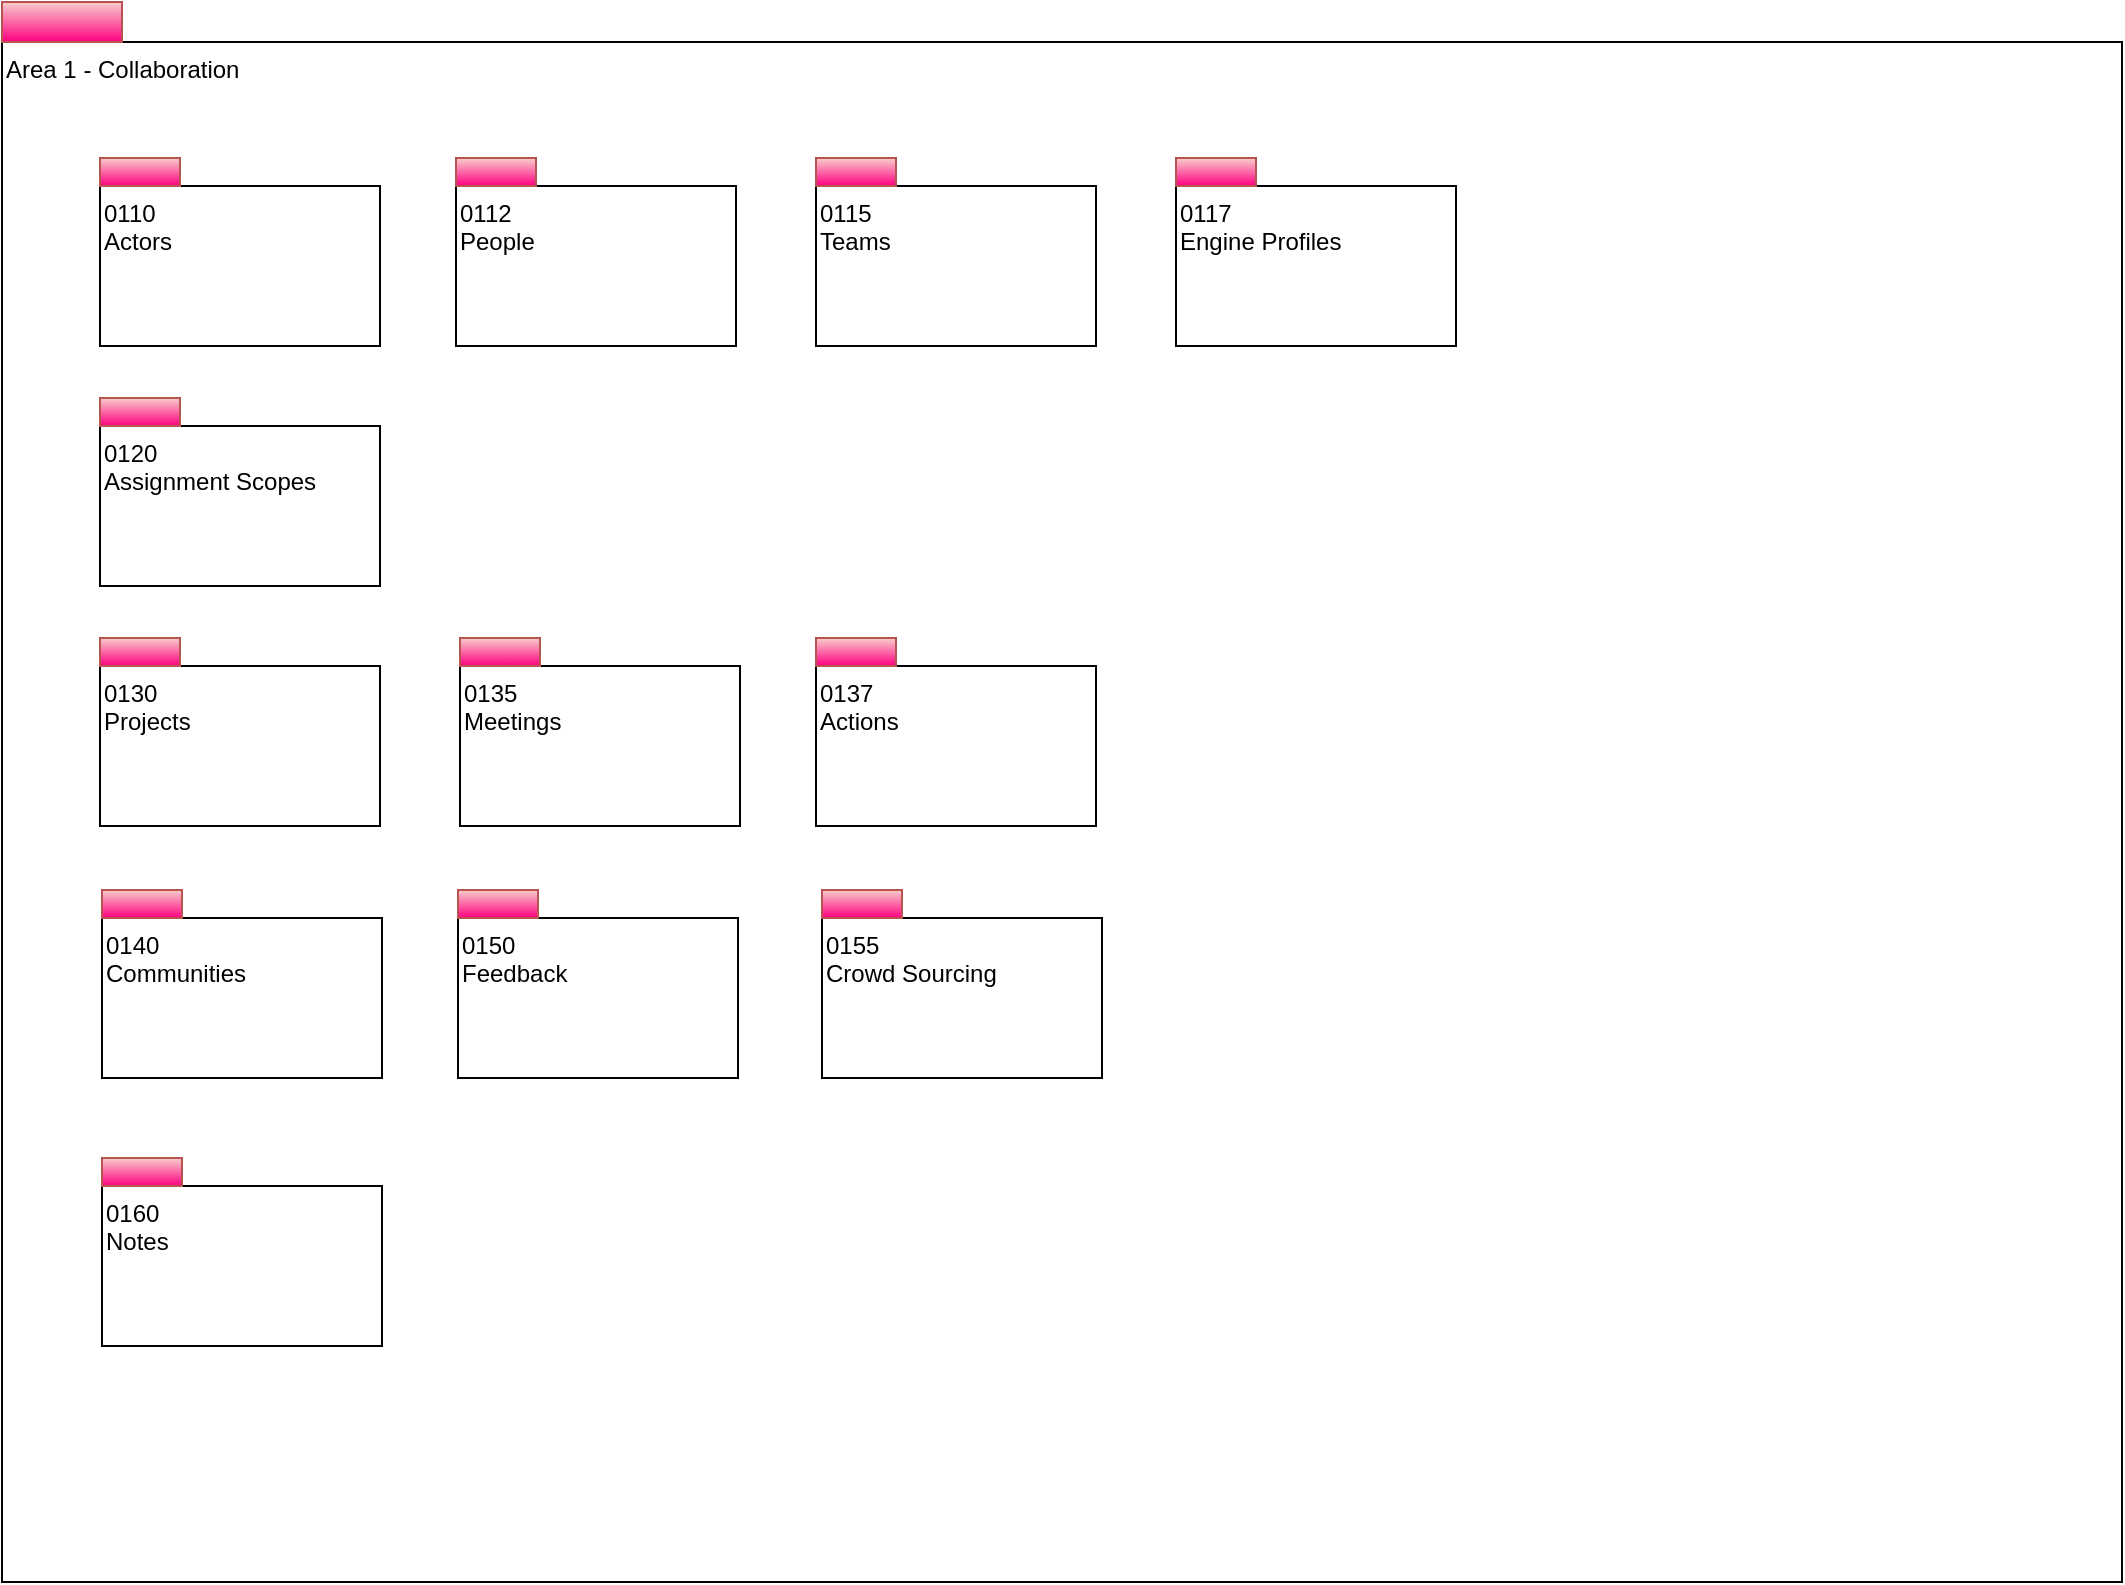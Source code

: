 <mxfile version="24.1.0" type="device" pages="13">
  <diagram id="eflH_CNRt-ZCJyGqECpk" name="Overview">
    <mxGraphModel dx="1201" dy="812" grid="1" gridSize="10" guides="1" tooltips="1" connect="1" arrows="1" fold="1" page="1" pageScale="1" pageWidth="1169" pageHeight="827" math="0" shadow="0">
      <root>
        <mxCell id="0" />
        <mxCell id="1" parent="0" />
        <mxCell id="EwORSAdkXITpuq62Y8Pl-2" value="Area 1 - Collaboration" style="rounded=0;whiteSpace=wrap;html=1;align=left;verticalAlign=top;" parent="1" vertex="1">
          <mxGeometry x="13" y="42" width="1060" height="770" as="geometry" />
        </mxCell>
        <mxCell id="EwORSAdkXITpuq62Y8Pl-4" value="" style="html=1;strokeColor=#b85450;align=center;fillColor=#f8cecc;gradientColor=#FF0080;" parent="1" vertex="1">
          <mxGeometry x="13" y="22" width="60" height="20" as="geometry" />
        </mxCell>
        <mxCell id="EwORSAdkXITpuq62Y8Pl-6" value="0130&lt;br&gt;Projects&lt;br&gt;" style="rounded=0;whiteSpace=wrap;html=1;align=left;verticalAlign=top;" parent="1" vertex="1">
          <mxGeometry x="62" y="354" width="140" height="80" as="geometry" />
        </mxCell>
        <mxCell id="EwORSAdkXITpuq62Y8Pl-9" value="" style="html=1;strokeColor=#b85450;align=center;fillColor=#f8cecc;gradientColor=#FF0080;" parent="1" vertex="1">
          <mxGeometry x="62" y="340" width="40" height="14" as="geometry" />
        </mxCell>
        <mxCell id="EwORSAdkXITpuq62Y8Pl-10" value="0135&lt;br&gt;Meetings&lt;br&gt;" style="rounded=0;whiteSpace=wrap;html=1;align=left;verticalAlign=top;" parent="1" vertex="1">
          <mxGeometry x="242" y="354" width="140" height="80" as="geometry" />
        </mxCell>
        <mxCell id="EwORSAdkXITpuq62Y8Pl-11" value="" style="html=1;strokeColor=#b85450;align=center;fillColor=#f8cecc;gradientColor=#FF0080;" parent="1" vertex="1">
          <mxGeometry x="242" y="340" width="40" height="14" as="geometry" />
        </mxCell>
        <mxCell id="EwORSAdkXITpuq62Y8Pl-12" value="0140&lt;br&gt;Communities&lt;br&gt;" style="rounded=0;whiteSpace=wrap;html=1;align=left;verticalAlign=top;" parent="1" vertex="1">
          <mxGeometry x="63" y="480" width="140" height="80" as="geometry" />
        </mxCell>
        <mxCell id="EwORSAdkXITpuq62Y8Pl-13" value="" style="html=1;strokeColor=#b85450;align=center;fillColor=#f8cecc;gradientColor=#FF0080;" parent="1" vertex="1">
          <mxGeometry x="63" y="466" width="40" height="14" as="geometry" />
        </mxCell>
        <mxCell id="EwORSAdkXITpuq62Y8Pl-14" value="0150&lt;br&gt;Feedback&lt;br&gt;" style="rounded=0;whiteSpace=wrap;html=1;align=left;verticalAlign=top;" parent="1" vertex="1">
          <mxGeometry x="241" y="480" width="140" height="80" as="geometry" />
        </mxCell>
        <mxCell id="EwORSAdkXITpuq62Y8Pl-15" value="" style="html=1;strokeColor=#b85450;align=center;fillColor=#f8cecc;gradientColor=#FF0080;" parent="1" vertex="1">
          <mxGeometry x="241" y="466" width="40" height="14" as="geometry" />
        </mxCell>
        <mxCell id="EwORSAdkXITpuq62Y8Pl-16" value="0160&lt;br&gt;Notes&lt;br&gt;" style="rounded=0;whiteSpace=wrap;html=1;align=left;verticalAlign=top;" parent="1" vertex="1">
          <mxGeometry x="63" y="614" width="140" height="80" as="geometry" />
        </mxCell>
        <mxCell id="EwORSAdkXITpuq62Y8Pl-17" value="" style="html=1;strokeColor=#b85450;align=center;fillColor=#f8cecc;gradientColor=#FF0080;" parent="1" vertex="1">
          <mxGeometry x="63" y="600" width="40" height="14" as="geometry" />
        </mxCell>
        <mxCell id="EwORSAdkXITpuq62Y8Pl-1" value="0110&lt;br&gt;Actors&lt;br&gt;" style="rounded=0;whiteSpace=wrap;html=1;align=left;verticalAlign=top;" parent="1" vertex="1">
          <mxGeometry x="62" y="114" width="140" height="80" as="geometry" />
        </mxCell>
        <mxCell id="EwORSAdkXITpuq62Y8Pl-18" value="" style="html=1;strokeColor=#b85450;align=center;fillColor=#f8cecc;gradientColor=#FF0080;" parent="1" vertex="1">
          <mxGeometry x="62" y="100" width="40" height="14" as="geometry" />
        </mxCell>
        <mxCell id="EwORSAdkXITpuq62Y8Pl-19" value="0112&lt;br&gt;People&lt;br&gt;" style="rounded=0;whiteSpace=wrap;html=1;align=left;verticalAlign=top;" parent="1" vertex="1">
          <mxGeometry x="240" y="114" width="140" height="80" as="geometry" />
        </mxCell>
        <mxCell id="EwORSAdkXITpuq62Y8Pl-20" value="" style="html=1;strokeColor=#b85450;align=center;fillColor=#f8cecc;gradientColor=#FF0080;" parent="1" vertex="1">
          <mxGeometry x="240" y="100" width="40" height="14" as="geometry" />
        </mxCell>
        <mxCell id="EwORSAdkXITpuq62Y8Pl-21" value="0115&lt;br&gt;Teams&lt;br&gt;" style="rounded=0;whiteSpace=wrap;html=1;align=left;verticalAlign=top;" parent="1" vertex="1">
          <mxGeometry x="420" y="114" width="140" height="80" as="geometry" />
        </mxCell>
        <mxCell id="EwORSAdkXITpuq62Y8Pl-22" value="" style="html=1;strokeColor=#b85450;align=center;fillColor=#f8cecc;gradientColor=#FF0080;" parent="1" vertex="1">
          <mxGeometry x="420" y="100" width="40" height="14" as="geometry" />
        </mxCell>
        <mxCell id="EwORSAdkXITpuq62Y8Pl-23" value="0155&lt;br&gt;Crowd Sourcing&lt;br&gt;" style="rounded=0;whiteSpace=wrap;html=1;align=left;verticalAlign=top;" parent="1" vertex="1">
          <mxGeometry x="423" y="480" width="140" height="80" as="geometry" />
        </mxCell>
        <mxCell id="EwORSAdkXITpuq62Y8Pl-24" value="" style="html=1;strokeColor=#b85450;align=center;fillColor=#f8cecc;gradientColor=#FF0080;" parent="1" vertex="1">
          <mxGeometry x="423" y="466" width="40" height="14" as="geometry" />
        </mxCell>
        <mxCell id="EwORSAdkXITpuq62Y8Pl-7" value="0137&lt;br&gt;Actions&lt;br&gt;" style="rounded=0;whiteSpace=wrap;html=1;align=left;verticalAlign=top;" parent="1" vertex="1">
          <mxGeometry x="420" y="354" width="140" height="80" as="geometry" />
        </mxCell>
        <mxCell id="EwORSAdkXITpuq62Y8Pl-8" value="" style="html=1;strokeColor=#b85450;align=center;fillColor=#f8cecc;gradientColor=#FF0080;" parent="1" vertex="1">
          <mxGeometry x="420" y="340" width="40" height="14" as="geometry" />
        </mxCell>
        <mxCell id="EwORSAdkXITpuq62Y8Pl-25" value="0117&lt;br&gt;Engine Profiles&lt;br&gt;" style="rounded=0;whiteSpace=wrap;html=1;align=left;verticalAlign=top;" parent="1" vertex="1">
          <mxGeometry x="600" y="114" width="140" height="80" as="geometry" />
        </mxCell>
        <mxCell id="EwORSAdkXITpuq62Y8Pl-26" value="" style="html=1;strokeColor=#b85450;align=center;fillColor=#f8cecc;gradientColor=#FF0080;" parent="1" vertex="1">
          <mxGeometry x="600" y="100" width="40" height="14" as="geometry" />
        </mxCell>
        <mxCell id="t1x3gGnsFi33oIioiPHP-1" value="0120&lt;br&gt;Assignment Scopes" style="rounded=0;whiteSpace=wrap;html=1;align=left;verticalAlign=top;" parent="1" vertex="1">
          <mxGeometry x="62" y="234" width="140" height="80" as="geometry" />
        </mxCell>
        <mxCell id="t1x3gGnsFi33oIioiPHP-2" value="" style="html=1;strokeColor=#b85450;align=center;fillColor=#f8cecc;gradientColor=#FF0080;" parent="1" vertex="1">
          <mxGeometry x="62" y="220" width="40" height="14" as="geometry" />
        </mxCell>
      </root>
    </mxGraphModel>
  </diagram>
  <diagram name="0110-Actors" id="a-ozVaEfD5Q44UeMTaDp">
    <mxGraphModel dx="1186" dy="773" grid="1" gridSize="10" guides="1" tooltips="1" connect="1" arrows="1" fold="1" page="1" pageScale="1" pageWidth="1169" pageHeight="827" math="0" shadow="0">
      <root>
        <mxCell id="EwORSAdkXITpuq62Y8Pl-0" />
        <mxCell id="EwORSAdkXITpuq62Y8Pl-1" parent="EwORSAdkXITpuq62Y8Pl-0" />
        <mxCell id="EwORSAdkXITpuq62Y8Pl-2" value="0110 - Actors" style="rounded=0;whiteSpace=wrap;html=1;align=left;verticalAlign=top;" parent="EwORSAdkXITpuq62Y8Pl-1" vertex="1">
          <mxGeometry x="13" y="42" width="1060" height="770" as="geometry" />
        </mxCell>
        <mxCell id="PtwQX_eQzm8yvSOi15JL-4" style="edgeStyle=orthogonalEdgeStyle;rounded=0;orthogonalLoop=1;jettySize=auto;html=1;exitX=0.5;exitY=0;exitDx=0;exitDy=0;endArrow=block;endFill=0;endSize=17;" parent="EwORSAdkXITpuq62Y8Pl-1" source="EwORSAdkXITpuq62Y8Pl-3" target="PtwQX_eQzm8yvSOi15JL-1" edge="1">
          <mxGeometry relative="1" as="geometry" />
        </mxCell>
        <mxCell id="EwORSAdkXITpuq62Y8Pl-3" value="«entity»&lt;br&gt;&lt;b&gt;ActorProfile&lt;/b&gt;" style="html=1;strokeColor=#b85450;align=center;fillColor=#f8cecc;gradientColor=#FF0080;" parent="EwORSAdkXITpuq62Y8Pl-1" vertex="1">
          <mxGeometry x="394.5" y="398" width="230" height="50" as="geometry" />
        </mxCell>
        <mxCell id="EwORSAdkXITpuq62Y8Pl-4" value="" style="html=1;strokeColor=#b85450;align=center;fillColor=#f8cecc;gradientColor=#FF0080;" parent="EwORSAdkXITpuq62Y8Pl-1" vertex="1">
          <mxGeometry x="13" y="22" width="60" height="20" as="geometry" />
        </mxCell>
        <mxCell id="EwORSAdkXITpuq62Y8Pl-5" value="name : string&lt;br&gt;description : string&lt;br&gt;" style="rounded=0;whiteSpace=wrap;html=1;align=left;" parent="EwORSAdkXITpuq62Y8Pl-1" vertex="1">
          <mxGeometry x="394.5" y="448" width="230" height="50" as="geometry" />
        </mxCell>
        <mxCell id="EwORSAdkXITpuq62Y8Pl-8" value="«entity»&lt;br&gt;&lt;b&gt;Referenceable&lt;/b&gt;" style="html=1;strokeColor=#d6b656;align=center;fillColor=#fff2cc;gradientColor=#ffd966;" parent="EwORSAdkXITpuq62Y8Pl-1" vertex="1">
          <mxGeometry x="607" y="100" width="160" height="50" as="geometry" />
        </mxCell>
        <mxCell id="EwORSAdkXITpuq62Y8Pl-6" value="«enumeration»&lt;br&gt;&lt;span&gt;&lt;b&gt;ContactMethodType&lt;/b&gt;&lt;/span&gt;&lt;br&gt;" style="html=1;strokeColor=#b85450;align=center;fillColor=#f8cecc;gradientColor=#FF0080;" parent="EwORSAdkXITpuq62Y8Pl-1" vertex="1">
          <mxGeometry x="100" y="618" width="210" height="50" as="geometry" />
        </mxCell>
        <mxCell id="EwORSAdkXITpuq62Y8Pl-10" value="&lt;div style=&quot;text-align: left&quot;&gt;EMAIL = 0&lt;/div&gt;&lt;div style=&quot;text-align: left&quot;&gt;PHONE = 1&lt;/div&gt;&lt;div style=&quot;text-align: left&quot;&gt;CHAT = 2&lt;/div&gt;&lt;div style=&quot;text-align: left&quot;&gt;PROFILE = 3&lt;/div&gt;&lt;div style=&quot;text-align: left&quot;&gt;ACCOUNT = 4&lt;/div&gt;&lt;div style=&quot;text-align: left&quot;&gt;OTHER = 99&lt;/div&gt;" style="rounded=0;whiteSpace=wrap;html=1;strokeColor=#000000;gradientColor=#ffffff;align=left;" parent="EwORSAdkXITpuq62Y8Pl-1" vertex="1">
          <mxGeometry x="100" y="669" width="210" height="100" as="geometry" />
        </mxCell>
        <mxCell id="EwORSAdkXITpuq62Y8Pl-11" value="«entity»&lt;br&gt;&lt;b&gt;ContactDetails&lt;/b&gt;" style="html=1;strokeColor=#b85450;align=center;fillColor=#f8cecc;gradientColor=#FF0080;" parent="EwORSAdkXITpuq62Y8Pl-1" vertex="1">
          <mxGeometry x="394.5" y="618" width="230" height="50" as="geometry" />
        </mxCell>
        <mxCell id="EwORSAdkXITpuq62Y8Pl-12" value="name : string&lt;br&gt;contactType : string&lt;br&gt;contactMethodType : ContactMethodType&lt;br&gt;contactMethodService : string&lt;br&gt;contactMethodValue : string" style="rounded=0;whiteSpace=wrap;html=1;align=left;" parent="EwORSAdkXITpuq62Y8Pl-1" vertex="1">
          <mxGeometry x="394.5" y="668" width="230" height="92" as="geometry" />
        </mxCell>
        <mxCell id="EwORSAdkXITpuq62Y8Pl-14" style="edgeStyle=orthogonalEdgeStyle;rounded=0;html=1;exitX=1;exitY=0.5;endArrow=none;endFill=0;jettySize=auto;orthogonalLoop=1;dashed=1;" parent="EwORSAdkXITpuq62Y8Pl-1" source="EwORSAdkXITpuq62Y8Pl-15" edge="1">
          <mxGeometry relative="1" as="geometry">
            <mxPoint x="509.5" y="542.5" as="targetPoint" />
          </mxGeometry>
        </mxCell>
        <mxCell id="EwORSAdkXITpuq62Y8Pl-15" value="«relationship»&lt;br&gt;&lt;b&gt;ContactThrough&lt;/b&gt;" style="html=1;strokeColor=#b85450;align=center;fillColor=#f8cecc;gradientColor=#FF0080;" parent="EwORSAdkXITpuq62Y8Pl-1" vertex="1">
          <mxGeometry x="219.5" y="517.5" width="210" height="50" as="geometry" />
        </mxCell>
        <mxCell id="EwORSAdkXITpuq62Y8Pl-16" value="" style="rounded=0;whiteSpace=wrap;html=1;strokeColor=#000000;gradientColor=#ffffff;align=left;" parent="EwORSAdkXITpuq62Y8Pl-1" vertex="1">
          <mxGeometry x="219.5" y="568" width="210" height="21" as="geometry" />
        </mxCell>
        <mxCell id="EwORSAdkXITpuq62Y8Pl-17" value="*" style="text;html=1;resizable=0;points=[];autosize=1;align=center;verticalAlign=top;spacingTop=-4;" parent="EwORSAdkXITpuq62Y8Pl-1" vertex="1">
          <mxGeometry x="489.5" y="498" width="20" height="20" as="geometry" />
        </mxCell>
        <mxCell id="EwORSAdkXITpuq62Y8Pl-18" value="*" style="text;html=1;resizable=0;points=[];autosize=1;align=center;verticalAlign=top;spacingTop=-4;" parent="EwORSAdkXITpuq62Y8Pl-1" vertex="1">
          <mxGeometry x="489.5" y="598" width="20" height="20" as="geometry" />
        </mxCell>
        <mxCell id="EwORSAdkXITpuq62Y8Pl-19" value="contacts" style="text;html=1;resizable=0;points=[];autosize=1;align=center;verticalAlign=top;spacingTop=-4;" parent="EwORSAdkXITpuq62Y8Pl-1" vertex="1">
          <mxGeometry x="509.5" y="498" width="60" height="20" as="geometry" />
        </mxCell>
        <mxCell id="EwORSAdkXITpuq62Y8Pl-20" value="contactDetails" style="text;html=1;resizable=0;points=[];autosize=1;align=center;verticalAlign=top;spacingTop=-4;" parent="EwORSAdkXITpuq62Y8Pl-1" vertex="1">
          <mxGeometry x="510.5" y="597" width="90" height="20" as="geometry" />
        </mxCell>
        <mxCell id="PtwQX_eQzm8yvSOi15JL-5" style="edgeStyle=orthogonalEdgeStyle;rounded=0;orthogonalLoop=1;jettySize=auto;html=1;exitX=0.5;exitY=0;exitDx=0;exitDy=0;entryX=0.5;entryY=1;entryDx=0;entryDy=0;endArrow=block;endFill=0;endSize=17;" parent="EwORSAdkXITpuq62Y8Pl-1" source="EwORSAdkXITpuq62Y8Pl-21" target="PtwQX_eQzm8yvSOi15JL-1" edge="1">
          <mxGeometry relative="1" as="geometry" />
        </mxCell>
        <mxCell id="EwORSAdkXITpuq62Y8Pl-21" value="«entity»&lt;br&gt;&lt;b&gt;UserIdentity&lt;/b&gt;" style="html=1;strokeColor=#b85450;align=center;fillColor=#f8cecc;gradientColor=#FF0080;" parent="EwORSAdkXITpuq62Y8Pl-1" vertex="1">
          <mxGeometry x="792" y="398" width="230" height="50" as="geometry" />
        </mxCell>
        <mxCell id="EwORSAdkXITpuq62Y8Pl-22" value="userId : string&lt;br&gt;distinguishedName : string" style="rounded=0;whiteSpace=wrap;html=1;align=left;" parent="EwORSAdkXITpuq62Y8Pl-1" vertex="1">
          <mxGeometry x="792" y="448" width="230" height="52" as="geometry" />
        </mxCell>
        <mxCell id="EwORSAdkXITpuq62Y8Pl-27" style="edgeStyle=orthogonalEdgeStyle;rounded=0;html=1;exitX=0;exitY=0.5;endArrow=none;endFill=0;jettySize=auto;orthogonalLoop=1;dashed=1;" parent="EwORSAdkXITpuq62Y8Pl-1" source="EwORSAdkXITpuq62Y8Pl-25" edge="1">
          <mxGeometry relative="1" as="geometry">
            <mxPoint x="707" y="425" as="targetPoint" />
          </mxGeometry>
        </mxCell>
        <mxCell id="EwORSAdkXITpuq62Y8Pl-25" value="«relationship»&lt;br&gt;&lt;b&gt;ProfileIdentity&lt;/b&gt;" style="html=1;strokeColor=#b85450;align=center;fillColor=#f8cecc;gradientColor=#FF0080;" parent="EwORSAdkXITpuq62Y8Pl-1" vertex="1">
          <mxGeometry x="787" y="581.5" width="210" height="50" as="geometry" />
        </mxCell>
        <mxCell id="EwORSAdkXITpuq62Y8Pl-26" value="roleTypeName : string&lt;br&gt;roleGUID : string&lt;br&gt;description : string" style="rounded=0;whiteSpace=wrap;html=1;strokeColor=#000000;gradientColor=#ffffff;align=left;" parent="EwORSAdkXITpuq62Y8Pl-1" vertex="1">
          <mxGeometry x="787" y="632" width="210" height="63" as="geometry" />
        </mxCell>
        <mxCell id="EwORSAdkXITpuq62Y8Pl-28" value="*" style="text;html=1;resizable=0;points=[];autosize=1;align=center;verticalAlign=top;spacingTop=-4;" parent="EwORSAdkXITpuq62Y8Pl-1" vertex="1">
          <mxGeometry x="772" y="403" width="20" height="20" as="geometry" />
        </mxCell>
        <mxCell id="EwORSAdkXITpuq62Y8Pl-29" value="0..1" style="text;html=1;resizable=0;points=[];autosize=1;align=center;verticalAlign=top;spacingTop=-4;" parent="EwORSAdkXITpuq62Y8Pl-1" vertex="1">
          <mxGeometry x="624.5" y="403" width="40" height="20" as="geometry" />
        </mxCell>
        <mxCell id="EwORSAdkXITpuq62Y8Pl-30" value="userIdentities" style="text;html=1;resizable=0;points=[];autosize=1;align=center;verticalAlign=top;spacingTop=-4;" parent="EwORSAdkXITpuq62Y8Pl-1" vertex="1">
          <mxGeometry x="708" y="424" width="90" height="20" as="geometry" />
        </mxCell>
        <mxCell id="EwORSAdkXITpuq62Y8Pl-31" value="profile" style="text;html=1;resizable=0;points=[];autosize=1;align=left;verticalAlign=top;spacingTop=-4;" parent="EwORSAdkXITpuq62Y8Pl-1" vertex="1">
          <mxGeometry x="624.5" y="423" width="50" height="20" as="geometry" />
        </mxCell>
        <mxCell id="EwORSAdkXITpuq62Y8Pl-24" style="edgeStyle=orthogonalEdgeStyle;rounded=0;html=1;exitX=1;exitY=0.5;entryX=0;entryY=0.5;endArrow=oval;endFill=1;jettySize=auto;orthogonalLoop=1;" parent="EwORSAdkXITpuq62Y8Pl-1" source="EwORSAdkXITpuq62Y8Pl-3" target="EwORSAdkXITpuq62Y8Pl-21" edge="1">
          <mxGeometry relative="1" as="geometry" />
        </mxCell>
        <mxCell id="EwORSAdkXITpuq62Y8Pl-13" style="edgeStyle=orthogonalEdgeStyle;rounded=0;html=1;exitX=0.5;exitY=1;endArrow=oval;endFill=1;jettySize=auto;orthogonalLoop=1;" parent="EwORSAdkXITpuq62Y8Pl-1" source="EwORSAdkXITpuq62Y8Pl-5" target="EwORSAdkXITpuq62Y8Pl-11" edge="1">
          <mxGeometry relative="1" as="geometry" />
        </mxCell>
        <mxCell id="o7tU1tcoEZllYI0a1-Eo-0" value="«entity»&lt;br&gt;&lt;b&gt;Location&lt;/b&gt;" style="html=1;strokeColor=#d6b656;align=center;fillColor=#fff2cc;gradientColor=#ffd966;" parent="EwORSAdkXITpuq62Y8Pl-1" vertex="1">
          <mxGeometry x="50" y="398" width="160" height="50" as="geometry" />
        </mxCell>
        <mxCell id="o7tU1tcoEZllYI0a1-Eo-2" value="«relationship»&lt;br&gt;&lt;b&gt;ProfileLocation&lt;/b&gt;" style="html=1;strokeColor=#b85450;align=center;fillColor=#f8cecc;gradientColor=#FF0080;" parent="EwORSAdkXITpuq62Y8Pl-1" vertex="1">
          <mxGeometry x="166.5" y="240" width="210" height="50" as="geometry" />
        </mxCell>
        <mxCell id="o7tU1tcoEZllYI0a1-Eo-4" style="edgeStyle=orthogonalEdgeStyle;rounded=0;orthogonalLoop=1;jettySize=auto;html=1;exitX=0.5;exitY=1;exitDx=0;exitDy=0;endArrow=none;endFill=0;dashed=1;" parent="EwORSAdkXITpuq62Y8Pl-1" source="o7tU1tcoEZllYI0a1-Eo-3" edge="1">
          <mxGeometry relative="1" as="geometry">
            <mxPoint x="272" y="426" as="targetPoint" />
          </mxGeometry>
        </mxCell>
        <mxCell id="o7tU1tcoEZllYI0a1-Eo-3" value="associationType : string" style="rounded=0;whiteSpace=wrap;html=1;strokeColor=#000000;gradientColor=#ffffff;align=left;" parent="EwORSAdkXITpuq62Y8Pl-1" vertex="1">
          <mxGeometry x="166.5" y="290.5" width="210" height="39.5" as="geometry" />
        </mxCell>
        <mxCell id="o7tU1tcoEZllYI0a1-Eo-5" value="associatedLocations" style="text;html=1;align=center;verticalAlign=middle;resizable=0;points=[];autosize=1;strokeColor=none;fillColor=none;" parent="EwORSAdkXITpuq62Y8Pl-1" vertex="1">
          <mxGeometry x="210" y="428" width="120" height="20" as="geometry" />
        </mxCell>
        <mxCell id="o7tU1tcoEZllYI0a1-Eo-6" value="associatedProfiles" style="text;html=1;align=center;verticalAlign=middle;resizable=0;points=[];autosize=1;strokeColor=none;fillColor=none;" parent="EwORSAdkXITpuq62Y8Pl-1" vertex="1">
          <mxGeometry x="280" y="398" width="110" height="20" as="geometry" />
        </mxCell>
        <mxCell id="o7tU1tcoEZllYI0a1-Eo-7" value="*" style="text;html=1;align=center;verticalAlign=middle;resizable=0;points=[];autosize=1;strokeColor=none;fillColor=none;" parent="EwORSAdkXITpuq62Y8Pl-1" vertex="1">
          <mxGeometry x="210" y="398" width="20" height="20" as="geometry" />
        </mxCell>
        <mxCell id="o7tU1tcoEZllYI0a1-Eo-8" value="*" style="text;html=1;align=center;verticalAlign=middle;resizable=0;points=[];autosize=1;strokeColor=none;fillColor=none;" parent="EwORSAdkXITpuq62Y8Pl-1" vertex="1">
          <mxGeometry x="370" y="423" width="20" height="20" as="geometry" />
        </mxCell>
        <mxCell id="o7tU1tcoEZllYI0a1-Eo-1" style="edgeStyle=orthogonalEdgeStyle;rounded=0;orthogonalLoop=1;jettySize=auto;html=1;exitX=1;exitY=0.5;exitDx=0;exitDy=0;entryX=0;entryY=0.5;entryDx=0;entryDy=0;endArrow=none;endFill=0;startArrow=oval;startFill=1;" parent="EwORSAdkXITpuq62Y8Pl-1" source="o7tU1tcoEZllYI0a1-Eo-0" target="EwORSAdkXITpuq62Y8Pl-3" edge="1">
          <mxGeometry relative="1" as="geometry" />
        </mxCell>
        <mxCell id="PtwQX_eQzm8yvSOi15JL-3" style="edgeStyle=orthogonalEdgeStyle;rounded=0;orthogonalLoop=1;jettySize=auto;html=1;exitX=0.5;exitY=0;exitDx=0;exitDy=0;endArrow=block;endFill=0;endSize=17;" parent="EwORSAdkXITpuq62Y8Pl-1" source="PtwQX_eQzm8yvSOi15JL-0" target="EwORSAdkXITpuq62Y8Pl-8" edge="1">
          <mxGeometry relative="1" as="geometry" />
        </mxCell>
        <mxCell id="PtwQX_eQzm8yvSOi15JL-0" value="«entity»&lt;br&gt;&lt;b&gt;Actor&lt;/b&gt;" style="html=1;strokeColor=#b85450;align=center;fillColor=#f8cecc;gradientColor=#FF0080;" parent="EwORSAdkXITpuq62Y8Pl-1" vertex="1">
          <mxGeometry x="572" y="210" width="230" height="50" as="geometry" />
        </mxCell>
        <mxCell id="PtwQX_eQzm8yvSOi15JL-1" value="" style="rounded=0;whiteSpace=wrap;html=1;align=left;" parent="EwORSAdkXITpuq62Y8Pl-1" vertex="1">
          <mxGeometry x="572" y="260" width="230" height="30" as="geometry" />
        </mxCell>
        <mxCell id="PtwQX_eQzm8yvSOi15JL-2" value="*" style="text;html=1;resizable=0;points=[];autosize=1;align=center;verticalAlign=top;spacingTop=-4;" parent="EwORSAdkXITpuq62Y8Pl-1" vertex="1">
          <mxGeometry x="552" y="193.5" width="20" height="20" as="geometry" />
        </mxCell>
      </root>
    </mxGraphModel>
  </diagram>
  <diagram name="0112-People" id="bZ1iW4Hg5xd-fD3O18ET">
    <mxGraphModel dx="1194" dy="775" grid="1" gridSize="10" guides="1" tooltips="1" connect="1" arrows="1" fold="1" page="1" pageScale="1" pageWidth="1169" pageHeight="827" math="0" shadow="0">
      <root>
        <mxCell id="EwORSAdkXITpuq62Y8Pl-0" />
        <mxCell id="EwORSAdkXITpuq62Y8Pl-1" parent="EwORSAdkXITpuq62Y8Pl-0" />
        <mxCell id="EwORSAdkXITpuq62Y8Pl-2" value="0112 - People" style="rounded=0;whiteSpace=wrap;html=1;align=left;verticalAlign=top;" parent="EwORSAdkXITpuq62Y8Pl-1" vertex="1">
          <mxGeometry x="13" y="42" width="1060" height="770" as="geometry" />
        </mxCell>
        <mxCell id="asA6lodSqFVoofE56nfr-1" style="edgeStyle=orthogonalEdgeStyle;rounded=0;orthogonalLoop=1;jettySize=auto;html=1;exitX=0.5;exitY=0;exitDx=0;exitDy=0;endArrow=block;endFill=0;endSize=18;" edge="1" parent="EwORSAdkXITpuq62Y8Pl-1" source="EwORSAdkXITpuq62Y8Pl-3" target="EwORSAdkXITpuq62Y8Pl-21">
          <mxGeometry relative="1" as="geometry" />
        </mxCell>
        <mxCell id="EwORSAdkXITpuq62Y8Pl-3" value="«entity»&lt;br&gt;&lt;b&gt;Person&lt;/b&gt;" style="html=1;strokeColor=#b85450;align=center;fillColor=#f8cecc;gradientColor=#FF0080;" parent="EwORSAdkXITpuq62Y8Pl-1" vertex="1">
          <mxGeometry x="380" y="243" width="230" height="50" as="geometry" />
        </mxCell>
        <mxCell id="EwORSAdkXITpuq62Y8Pl-4" value="" style="html=1;strokeColor=#b85450;align=center;fillColor=#f8cecc;gradientColor=#FF0080;" parent="EwORSAdkXITpuq62Y8Pl-1" vertex="1">
          <mxGeometry x="13" y="22" width="60" height="20" as="geometry" />
        </mxCell>
        <mxCell id="EwORSAdkXITpuq62Y8Pl-6" value="title : string&lt;br&gt;initials : string&lt;br&gt;givenNames : string&lt;br&gt;surname : string&lt;br&gt;fullName : string&lt;br&gt;pronouns : string&lt;br&gt;jobTitle : string&lt;br&gt;employeeNumber : string&lt;br&gt;employeeType : string&lt;br&gt;preferredLanguage : string&lt;br&gt;residentCountry : string&lt;br&gt;timeZone :&amp;nbsp; string&lt;br&gt;isPublic : boolean" style="rounded=0;whiteSpace=wrap;html=1;align=left;" parent="EwORSAdkXITpuq62Y8Pl-1" vertex="1">
          <mxGeometry x="380" y="293" width="230" height="207" as="geometry" />
        </mxCell>
        <mxCell id="pZLcr3RbCT8TAUwDTlGT-1" style="edgeStyle=orthogonalEdgeStyle;rounded=0;orthogonalLoop=1;jettySize=auto;html=1;exitX=0.5;exitY=0;exitDx=0;exitDy=0;endArrow=block;endFill=0;endSize=17;" parent="EwORSAdkXITpuq62Y8Pl-1" source="EwORSAdkXITpuq62Y8Pl-12" target="pZLcr3RbCT8TAUwDTlGT-0" edge="1">
          <mxGeometry relative="1" as="geometry" />
        </mxCell>
        <mxCell id="EwORSAdkXITpuq62Y8Pl-12" value="«entity»&lt;br&gt;&lt;b&gt;PersonRole&lt;/b&gt;" style="html=1;strokeColor=#b85450;align=center;fillColor=#f8cecc;gradientColor=#FF0080;" parent="EwORSAdkXITpuq62Y8Pl-1" vertex="1">
          <mxGeometry x="200" y="640" width="230" height="50" as="geometry" />
        </mxCell>
        <mxCell id="EwORSAdkXITpuq62Y8Pl-13" value="name : string&lt;br&gt;identifier : string&lt;br&gt;description : string&lt;br&gt;scope : string&lt;br&gt;headCount : int" style="rounded=0;whiteSpace=wrap;html=1;align=left;" parent="EwORSAdkXITpuq62Y8Pl-1" vertex="1">
          <mxGeometry x="200" y="690" width="230" height="84" as="geometry" />
        </mxCell>
        <mxCell id="EwORSAdkXITpuq62Y8Pl-14" style="edgeStyle=orthogonalEdgeStyle;rounded=0;html=1;endArrow=none;endFill=0;jettySize=auto;orthogonalLoop=1;dashed=1;entryX=0.408;entryY=1.15;entryPerimeter=0;" parent="EwORSAdkXITpuq62Y8Pl-1" source="EwORSAdkXITpuq62Y8Pl-15" target="Kp2O_xdUD2g_QmUZtmHb-3" edge="1">
          <mxGeometry relative="1" as="geometry">
            <mxPoint x="495" y="387.5" as="targetPoint" />
          </mxGeometry>
        </mxCell>
        <mxCell id="EwORSAdkXITpuq62Y8Pl-15" value="«relationship»&lt;br&gt;&lt;b&gt;PersonalContribution&lt;/b&gt;" style="html=1;strokeColor=#b85450;align=center;fillColor=#f8cecc;gradientColor=#FF0080;" parent="EwORSAdkXITpuq62Y8Pl-1" vertex="1">
          <mxGeometry x="645" y="362.5" width="210" height="50" as="geometry" />
        </mxCell>
        <mxCell id="EwORSAdkXITpuq62Y8Pl-16" value="" style="rounded=0;whiteSpace=wrap;html=1;strokeColor=#000000;gradientColor=#ffffff;align=left;" parent="EwORSAdkXITpuq62Y8Pl-1" vertex="1">
          <mxGeometry x="645" y="412.5" width="210" height="31" as="geometry" />
        </mxCell>
        <mxCell id="EwORSAdkXITpuq62Y8Pl-17" value="*" style="text;html=1;resizable=0;points=[];autosize=1;align=center;verticalAlign=top;spacingTop=-4;" parent="EwORSAdkXITpuq62Y8Pl-1" vertex="1">
          <mxGeometry x="476" y="509.5" width="20" height="20" as="geometry" />
        </mxCell>
        <mxCell id="EwORSAdkXITpuq62Y8Pl-18" value="*" style="text;html=1;resizable=0;points=[];autosize=1;align=center;verticalAlign=top;spacingTop=-4;" parent="EwORSAdkXITpuq62Y8Pl-1" vertex="1">
          <mxGeometry x="441" y="648" width="20" height="20" as="geometry" />
        </mxCell>
        <mxCell id="EwORSAdkXITpuq62Y8Pl-19" value="rolePerformers" style="text;html=1;resizable=0;points=[];autosize=1;align=center;verticalAlign=top;spacingTop=-4;" parent="EwORSAdkXITpuq62Y8Pl-1" vertex="1">
          <mxGeometry x="498" y="509" width="90" height="20" as="geometry" />
        </mxCell>
        <mxCell id="EwORSAdkXITpuq62Y8Pl-20" value="performsRoles" style="text;html=1;resizable=0;points=[];autosize=1;align=center;verticalAlign=top;spacingTop=-4;" parent="EwORSAdkXITpuq62Y8Pl-1" vertex="1">
          <mxGeometry x="441" y="670" width="90" height="20" as="geometry" />
        </mxCell>
        <mxCell id="EwORSAdkXITpuq62Y8Pl-21" value="«entity»&lt;br&gt;&lt;b&gt;ActorProfile&lt;/b&gt;" style="html=1;strokeColor=#b85450;align=center;fillColor=#f8cecc;gradientColor=#FF0080;" parent="EwORSAdkXITpuq62Y8Pl-1" vertex="1">
          <mxGeometry x="380" y="130" width="230" height="50" as="geometry" />
        </mxCell>
        <mxCell id="EwORSAdkXITpuq62Y8Pl-10" style="edgeStyle=orthogonalEdgeStyle;rounded=0;html=1;endArrow=none;endFill=0;jettySize=auto;orthogonalLoop=1;dashed=1;" parent="EwORSAdkXITpuq62Y8Pl-1" source="EwORSAdkXITpuq62Y8Pl-11" edge="1">
          <mxGeometry relative="1" as="geometry">
            <mxPoint x="357" y="293" as="targetPoint" />
          </mxGeometry>
        </mxCell>
        <mxCell id="EwORSAdkXITpuq62Y8Pl-11" value="«relationship»&lt;br&gt;&lt;b&gt;Peer&lt;/b&gt;" style="html=1;strokeColor=#b85450;align=center;fillColor=#f8cecc;gradientColor=#FF0080;" parent="EwORSAdkXITpuq62Y8Pl-1" vertex="1">
          <mxGeometry x="50" y="268" width="210" height="50" as="geometry" />
        </mxCell>
        <mxCell id="EwORSAdkXITpuq62Y8Pl-22" value="" style="rounded=0;whiteSpace=wrap;html=1;strokeColor=#000000;gradientColor=#ffffff;align=left;" parent="EwORSAdkXITpuq62Y8Pl-1" vertex="1">
          <mxGeometry x="50" y="318" width="210" height="31" as="geometry" />
        </mxCell>
        <mxCell id="EwORSAdkXITpuq62Y8Pl-24" value="*" style="text;html=1;resizable=0;points=[];autosize=1;align=center;verticalAlign=top;spacingTop=-4;" parent="EwORSAdkXITpuq62Y8Pl-1" vertex="1">
          <mxGeometry x="360" y="258" width="20" height="20" as="geometry" />
        </mxCell>
        <mxCell id="EwORSAdkXITpuq62Y8Pl-25" value="*" style="text;html=1;resizable=0;points=[];autosize=1;align=center;verticalAlign=top;spacingTop=-4;" parent="EwORSAdkXITpuq62Y8Pl-1" vertex="1">
          <mxGeometry x="360" y="423" width="20" height="20" as="geometry" />
        </mxCell>
        <mxCell id="EwORSAdkXITpuq62Y8Pl-26" value="peers" style="text;html=1;resizable=0;points=[];autosize=1;align=center;verticalAlign=top;spacingTop=-4;" parent="EwORSAdkXITpuq62Y8Pl-1" vertex="1">
          <mxGeometry x="321" y="238" width="50" height="20" as="geometry" />
        </mxCell>
        <mxCell id="EwORSAdkXITpuq62Y8Pl-27" value="peers" style="text;html=1;resizable=0;points=[];autosize=1;align=center;verticalAlign=top;spacingTop=-4;" parent="EwORSAdkXITpuq62Y8Pl-1" vertex="1">
          <mxGeometry x="311" y="430.5" width="50" height="20" as="geometry" />
        </mxCell>
        <mxCell id="asA6lodSqFVoofE56nfr-0" style="edgeStyle=orthogonalEdgeStyle;rounded=0;orthogonalLoop=1;jettySize=auto;html=1;exitX=0.5;exitY=0;exitDx=0;exitDy=0;entryX=0.5;entryY=1;entryDx=0;entryDy=0;endArrow=block;endFill=0;endSize=17;" edge="1" parent="EwORSAdkXITpuq62Y8Pl-1" source="Kp2O_xdUD2g_QmUZtmHb-0" target="Kp2O_xdUD2g_QmUZtmHb-12">
          <mxGeometry relative="1" as="geometry" />
        </mxCell>
        <mxCell id="Kp2O_xdUD2g_QmUZtmHb-0" value="«entity»&lt;br&gt;&lt;b&gt;ContributionRecord&lt;/b&gt;&lt;br&gt;" style="html=1;strokeColor=#b85450;align=center;fillColor=#f8cecc;gradientColor=#FF0080;" parent="EwORSAdkXITpuq62Y8Pl-1" vertex="1">
          <mxGeometry x="790" y="243" width="230" height="50" as="geometry" />
        </mxCell>
        <mxCell id="Kp2O_xdUD2g_QmUZtmHb-1" value="isPublic : boolean&lt;br&gt;karmaPoints : long" style="rounded=0;whiteSpace=wrap;html=1;align=left;" parent="EwORSAdkXITpuq62Y8Pl-1" vertex="1">
          <mxGeometry x="790" y="293" width="230" height="50" as="geometry" />
        </mxCell>
        <mxCell id="Kp2O_xdUD2g_QmUZtmHb-3" value="contributionRecord" style="text;html=1;resizable=0;points=[];autosize=1;align=center;verticalAlign=top;spacingTop=-4;" parent="EwORSAdkXITpuq62Y8Pl-1" vertex="1">
          <mxGeometry x="673" y="245" width="120" height="20" as="geometry" />
        </mxCell>
        <mxCell id="Kp2O_xdUD2g_QmUZtmHb-4" value="contributor" style="text;html=1;resizable=0;points=[];autosize=1;align=center;verticalAlign=top;spacingTop=-4;" parent="EwORSAdkXITpuq62Y8Pl-1" vertex="1">
          <mxGeometry x="610" y="273" width="70" height="20" as="geometry" />
        </mxCell>
        <mxCell id="Kp2O_xdUD2g_QmUZtmHb-5" value="0..1" style="text;html=1;resizable=0;points=[];autosize=1;align=center;verticalAlign=top;spacingTop=-4;" parent="EwORSAdkXITpuq62Y8Pl-1" vertex="1">
          <mxGeometry x="755" y="273" width="40" height="20" as="geometry" />
        </mxCell>
        <mxCell id="Kp2O_xdUD2g_QmUZtmHb-6" value="0..1" style="text;html=1;resizable=0;points=[];autosize=1;align=center;verticalAlign=top;spacingTop=-4;" parent="EwORSAdkXITpuq62Y8Pl-1" vertex="1">
          <mxGeometry x="612" y="243" width="40" height="20" as="geometry" />
        </mxCell>
        <mxCell id="Kp2O_xdUD2g_QmUZtmHb-7" style="edgeStyle=orthogonalEdgeStyle;rounded=0;html=1;exitX=0;exitY=0.5;endArrow=none;endFill=0;jettySize=auto;orthogonalLoop=1;dashed=1;" parent="EwORSAdkXITpuq62Y8Pl-1" source="Kp2O_xdUD2g_QmUZtmHb-8" edge="1">
          <mxGeometry relative="1" as="geometry">
            <mxPoint x="495" y="546" as="targetPoint" />
          </mxGeometry>
        </mxCell>
        <mxCell id="Kp2O_xdUD2g_QmUZtmHb-8" value="«relationship»&lt;br&gt;&lt;b&gt;PersonRoleAppointment&lt;/b&gt;" style="html=1;strokeColor=#b85450;align=center;fillColor=#f8cecc;gradientColor=#FF0080;" parent="EwORSAdkXITpuq62Y8Pl-1" vertex="1">
          <mxGeometry x="645" y="521" width="210" height="50" as="geometry" />
        </mxCell>
        <mxCell id="Kp2O_xdUD2g_QmUZtmHb-9" value="isPublic : boolean" style="rounded=0;whiteSpace=wrap;html=1;strokeColor=#000000;gradientColor=#ffffff;align=left;" parent="EwORSAdkXITpuq62Y8Pl-1" vertex="1">
          <mxGeometry x="645" y="571" width="210" height="31" as="geometry" />
        </mxCell>
        <mxCell id="Kp2O_xdUD2g_QmUZtmHb-12" value="«entity»&lt;br&gt;&lt;b&gt;Referenceable&lt;/b&gt;" style="html=1;strokeColor=#d6b656;align=center;fillColor=#fff2cc;gradientColor=#ffd966;" parent="EwORSAdkXITpuq62Y8Pl-1" vertex="1">
          <mxGeometry x="824.5" y="142.5" width="160" height="50" as="geometry" />
        </mxCell>
        <mxCell id="EwORSAdkXITpuq62Y8Pl-5" style="edgeStyle=orthogonalEdgeStyle;rounded=0;html=1;exitX=0.5;exitY=1;endArrow=oval;endFill=1;jettySize=auto;orthogonalLoop=1;entryX=1;entryY=0.5;entryDx=0;entryDy=0;" parent="EwORSAdkXITpuq62Y8Pl-1" source="EwORSAdkXITpuq62Y8Pl-6" target="EwORSAdkXITpuq62Y8Pl-12" edge="1">
          <mxGeometry relative="1" as="geometry" />
        </mxCell>
        <mxCell id="EwORSAdkXITpuq62Y8Pl-9" style="edgeStyle=orthogonalEdgeStyle;rounded=0;html=1;exitX=0;exitY=0.25;entryX=0;entryY=0.75;endArrow=oval;endFill=1;jettySize=auto;orthogonalLoop=1;" parent="EwORSAdkXITpuq62Y8Pl-1" source="EwORSAdkXITpuq62Y8Pl-3" target="EwORSAdkXITpuq62Y8Pl-6" edge="1">
          <mxGeometry relative="1" as="geometry" />
        </mxCell>
        <mxCell id="Kp2O_xdUD2g_QmUZtmHb-2" style="edgeStyle=orthogonalEdgeStyle;rounded=0;html=1;exitX=1;exitY=0.5;jettySize=auto;orthogonalLoop=1;endArrow=oval;endFill=1;" parent="EwORSAdkXITpuq62Y8Pl-1" source="EwORSAdkXITpuq62Y8Pl-3" target="Kp2O_xdUD2g_QmUZtmHb-0" edge="1">
          <mxGeometry relative="1" as="geometry" />
        </mxCell>
        <mxCell id="pZLcr3RbCT8TAUwDTlGT-0" value="«entity»&lt;br&gt;&lt;b&gt;Actor&lt;/b&gt;" style="html=1;strokeColor=#b85450;align=center;fillColor=#f8cecc;gradientColor=#FF0080;" parent="EwORSAdkXITpuq62Y8Pl-1" vertex="1">
          <mxGeometry x="200" y="528.5" width="230" height="50" as="geometry" />
        </mxCell>
      </root>
    </mxGraphModel>
  </diagram>
  <diagram name="0115-Teams" id="iNgqPwnPQl6TyeDuT8uY">
    <mxGraphModel dx="1186" dy="773" grid="1" gridSize="10" guides="1" tooltips="1" connect="1" arrows="1" fold="1" page="1" pageScale="1" pageWidth="1169" pageHeight="827" math="0" shadow="0">
      <root>
        <mxCell id="EwORSAdkXITpuq62Y8Pl-0" />
        <mxCell id="EwORSAdkXITpuq62Y8Pl-1" parent="EwORSAdkXITpuq62Y8Pl-0" />
        <mxCell id="EwORSAdkXITpuq62Y8Pl-2" value="0115 - Teams" style="rounded=0;whiteSpace=wrap;html=1;align=left;verticalAlign=top;" parent="EwORSAdkXITpuq62Y8Pl-1" vertex="1">
          <mxGeometry x="13" y="42" width="1060" height="770" as="geometry" />
        </mxCell>
        <mxCell id="EwORSAdkXITpuq62Y8Pl-4" value="«entity»&lt;br&gt;&lt;b&gt;Team&lt;/b&gt;" style="html=1;strokeColor=#b85450;align=center;fillColor=#f8cecc;gradientColor=#FF0080;" parent="EwORSAdkXITpuq62Y8Pl-1" vertex="1">
          <mxGeometry x="477" y="233" width="230" height="50" as="geometry" />
        </mxCell>
        <mxCell id="EwORSAdkXITpuq62Y8Pl-5" value="" style="html=1;strokeColor=#b85450;align=center;fillColor=#f8cecc;gradientColor=#FF0080;" parent="EwORSAdkXITpuq62Y8Pl-1" vertex="1">
          <mxGeometry x="13" y="22" width="60" height="20" as="geometry" />
        </mxCell>
        <mxCell id="EwORSAdkXITpuq62Y8Pl-7" value="teamType : string&lt;br&gt;identifier : string" style="rounded=0;whiteSpace=wrap;html=1;align=left;spacingLeft=2;" parent="EwORSAdkXITpuq62Y8Pl-1" vertex="1">
          <mxGeometry x="477" y="283" width="230" height="47" as="geometry" />
        </mxCell>
        <mxCell id="EwORSAdkXITpuq62Y8Pl-8" style="edgeStyle=orthogonalEdgeStyle;rounded=0;html=1;exitX=0;exitY=0.5;entryX=0.5;entryY=0;jettySize=auto;orthogonalLoop=1;endArrow=none;endFill=0;" parent="EwORSAdkXITpuq62Y8Pl-1" source="EwORSAdkXITpuq62Y8Pl-9" target="EwORSAdkXITpuq62Y8Pl-4" edge="1">
          <mxGeometry relative="1" as="geometry" />
        </mxCell>
        <mxCell id="EwORSAdkXITpuq62Y8Pl-9" value="" style="triangle;whiteSpace=wrap;html=1;strokeColor=#000000;gradientColor=#ffffff;align=center;rotation=-90;" parent="EwORSAdkXITpuq62Y8Pl-1" vertex="1">
          <mxGeometry x="583.5" y="170" width="17" height="21" as="geometry" />
        </mxCell>
        <mxCell id="EwORSAdkXITpuq62Y8Pl-12" style="edgeStyle=orthogonalEdgeStyle;rounded=0;html=1;exitX=0;exitY=0.5;endArrow=none;endFill=0;jettySize=auto;orthogonalLoop=1;dashed=1;" parent="EwORSAdkXITpuq62Y8Pl-1" source="EwORSAdkXITpuq62Y8Pl-13" edge="1">
          <mxGeometry relative="1" as="geometry">
            <mxPoint x="651" y="438" as="targetPoint" />
          </mxGeometry>
        </mxCell>
        <mxCell id="EwORSAdkXITpuq62Y8Pl-13" value="«relationship»&lt;br&gt;&lt;b&gt;TeamLeadership&lt;/b&gt;" style="html=1;strokeColor=#b85450;align=center;fillColor=#f8cecc;gradientColor=#FF0080;" parent="EwORSAdkXITpuq62Y8Pl-1" vertex="1">
          <mxGeometry x="731" y="413" width="210" height="50" as="geometry" />
        </mxCell>
        <mxCell id="EwORSAdkXITpuq62Y8Pl-14" value="position : string" style="rounded=0;whiteSpace=wrap;html=1;strokeColor=#000000;gradientColor=#ffffff;align=left;" parent="EwORSAdkXITpuq62Y8Pl-1" vertex="1">
          <mxGeometry x="731" y="463" width="210" height="31" as="geometry" />
        </mxCell>
        <mxCell id="EwORSAdkXITpuq62Y8Pl-15" value="*" style="text;html=1;resizable=0;points=[];autosize=1;align=center;verticalAlign=top;spacingTop=-4;" parent="EwORSAdkXITpuq62Y8Pl-1" vertex="1">
          <mxGeometry x="615" y="339" width="20" height="20" as="geometry" />
        </mxCell>
        <mxCell id="EwORSAdkXITpuq62Y8Pl-16" value="*" style="text;html=1;resizable=0;points=[];autosize=1;align=center;verticalAlign=top;spacingTop=-4;" parent="EwORSAdkXITpuq62Y8Pl-1" vertex="1">
          <mxGeometry x="628" y="530" width="20" height="20" as="geometry" />
        </mxCell>
        <mxCell id="EwORSAdkXITpuq62Y8Pl-17" value="leadsTeam" style="text;html=1;resizable=0;points=[];autosize=1;align=center;verticalAlign=top;spacingTop=-4;" parent="EwORSAdkXITpuq62Y8Pl-1" vertex="1">
          <mxGeometry x="655" y="339" width="70" height="20" as="geometry" />
        </mxCell>
        <mxCell id="EwORSAdkXITpuq62Y8Pl-18" value="teamLeaders" style="text;html=1;resizable=0;points=[];autosize=1;align=center;verticalAlign=top;spacingTop=-4;" parent="EwORSAdkXITpuq62Y8Pl-1" vertex="1">
          <mxGeometry x="648" y="530" width="90" height="20" as="geometry" />
        </mxCell>
        <mxCell id="EwORSAdkXITpuq62Y8Pl-19" value="«entity»&lt;br&gt;&lt;b&gt;ActorProfile&lt;/b&gt;" style="html=1;strokeColor=#b85450;align=center;fillColor=#f8cecc;gradientColor=#FF0080;" parent="EwORSAdkXITpuq62Y8Pl-1" vertex="1">
          <mxGeometry x="477" y="120" width="230" height="50" as="geometry" />
        </mxCell>
        <mxCell id="EwORSAdkXITpuq62Y8Pl-20" style="edgeStyle=orthogonalEdgeStyle;rounded=0;html=1;endArrow=none;endFill=0;jettySize=auto;orthogonalLoop=1;dashed=1;" parent="EwORSAdkXITpuq62Y8Pl-1" edge="1">
          <mxGeometry relative="1" as="geometry">
            <mxPoint x="457" y="285" as="targetPoint" />
            <Array as="points">
              <mxPoint x="392" y="167" />
              <mxPoint x="392" y="285" />
            </Array>
            <mxPoint x="362" y="167" as="sourcePoint" />
          </mxGeometry>
        </mxCell>
        <mxCell id="EwORSAdkXITpuq62Y8Pl-21" value="«relationship»&lt;br&gt;&lt;b&gt;TeamStructure&lt;/b&gt;" style="html=1;strokeColor=#b85450;align=center;fillColor=#f8cecc;gradientColor=#FF0080;" parent="EwORSAdkXITpuq62Y8Pl-1" vertex="1">
          <mxGeometry x="145" y="140" width="220" height="50" as="geometry" />
        </mxCell>
        <mxCell id="EwORSAdkXITpuq62Y8Pl-22" value="delegationEscalationAuthority : boolean" style="rounded=0;whiteSpace=wrap;html=1;strokeColor=#000000;gradientColor=#ffffff;align=left;" parent="EwORSAdkXITpuq62Y8Pl-1" vertex="1">
          <mxGeometry x="145" y="190" width="220" height="31" as="geometry" />
        </mxCell>
        <mxCell id="EwORSAdkXITpuq62Y8Pl-23" value="0..1" style="text;html=1;resizable=0;points=[];autosize=1;align=center;verticalAlign=top;spacingTop=-4;" parent="EwORSAdkXITpuq62Y8Pl-1" vertex="1">
          <mxGeometry x="417" y="248" width="40" height="20" as="geometry" />
        </mxCell>
        <mxCell id="EwORSAdkXITpuq62Y8Pl-24" value="*" style="text;html=1;resizable=0;points=[];autosize=1;align=center;verticalAlign=top;spacingTop=-4;" parent="EwORSAdkXITpuq62Y8Pl-1" vertex="1">
          <mxGeometry x="433" y="296.5" width="20" height="20" as="geometry" />
        </mxCell>
        <mxCell id="EwORSAdkXITpuq62Y8Pl-25" value="superTeam" style="text;html=1;resizable=0;points=[];autosize=1;align=center;verticalAlign=top;spacingTop=-4;" parent="EwORSAdkXITpuq62Y8Pl-1" vertex="1">
          <mxGeometry x="407" y="228" width="70" height="20" as="geometry" />
        </mxCell>
        <mxCell id="EwORSAdkXITpuq62Y8Pl-26" value="subTeam" style="text;html=1;resizable=0;points=[];autosize=1;align=center;verticalAlign=top;spacingTop=-4;" parent="EwORSAdkXITpuq62Y8Pl-1" vertex="1">
          <mxGeometry x="397" y="312.5" width="60" height="20" as="geometry" />
        </mxCell>
        <mxCell id="EwORSAdkXITpuq62Y8Pl-30" value="«entity»&lt;br&gt;&lt;b&gt;PersonRole&lt;/b&gt;" style="html=1;strokeColor=#b85450;align=center;fillColor=#f8cecc;gradientColor=#FF0080;" parent="EwORSAdkXITpuq62Y8Pl-1" vertex="1">
          <mxGeometry x="476" y="550" width="231" height="50" as="geometry" />
        </mxCell>
        <mxCell id="EwORSAdkXITpuq62Y8Pl-42" style="edgeStyle=orthogonalEdgeStyle;rounded=0;html=1;exitX=1;exitY=0.5;dashed=1;endArrow=none;endFill=0;jettySize=auto;orthogonalLoop=1;" parent="EwORSAdkXITpuq62Y8Pl-1" source="EwORSAdkXITpuq62Y8Pl-38" edge="1">
          <mxGeometry relative="1" as="geometry">
            <mxPoint x="535" y="428" as="targetPoint" />
          </mxGeometry>
        </mxCell>
        <mxCell id="EwORSAdkXITpuq62Y8Pl-38" value="«relationship»&lt;br&gt;&lt;b&gt;TeamMembership&lt;/b&gt;" style="html=1;strokeColor=#b85450;align=center;fillColor=#f8cecc;gradientColor=#FF0080;" parent="EwORSAdkXITpuq62Y8Pl-1" vertex="1">
          <mxGeometry x="280" y="402.5" width="195" height="50" as="geometry" />
        </mxCell>
        <mxCell id="EwORSAdkXITpuq62Y8Pl-39" value="position : string" style="rounded=0;whiteSpace=wrap;html=1;strokeColor=#000000;gradientColor=#ffffff;align=left;" parent="EwORSAdkXITpuq62Y8Pl-1" vertex="1">
          <mxGeometry x="280" y="452.5" width="195" height="31" as="geometry" />
        </mxCell>
        <mxCell id="EwORSAdkXITpuq62Y8Pl-43" value="teamMembers" style="text;html=1;resizable=0;points=[];autosize=1;align=left;verticalAlign=top;spacingTop=-4;" parent="EwORSAdkXITpuq62Y8Pl-1" vertex="1">
          <mxGeometry x="445" y="530" width="90" height="20" as="geometry" />
        </mxCell>
        <mxCell id="EwORSAdkXITpuq62Y8Pl-44" value="*" style="text;html=1;resizable=0;points=[];autosize=1;align=left;verticalAlign=top;spacingTop=-4;" parent="EwORSAdkXITpuq62Y8Pl-1" vertex="1">
          <mxGeometry x="543.5" y="530" width="20" height="20" as="geometry" />
        </mxCell>
        <mxCell id="EwORSAdkXITpuq62Y8Pl-45" value="*" style="text;html=1;resizable=0;points=[];autosize=1;align=left;verticalAlign=top;spacingTop=-4;" parent="EwORSAdkXITpuq62Y8Pl-1" vertex="1">
          <mxGeometry x="543.5" y="339" width="20" height="20" as="geometry" />
        </mxCell>
        <mxCell id="EwORSAdkXITpuq62Y8Pl-47" value="memberOfTeam" style="text;html=1;resizable=0;points=[];autosize=1;align=left;verticalAlign=top;spacingTop=-4;" parent="EwORSAdkXITpuq62Y8Pl-1" vertex="1">
          <mxGeometry x="435" y="339" width="100" height="20" as="geometry" />
        </mxCell>
        <mxCell id="iOLjzTTeuStj-uKm4PxU-4" style="edgeStyle=orthogonalEdgeStyle;rounded=0;orthogonalLoop=1;jettySize=auto;html=1;endArrow=block;endFill=0;strokeWidth=1;endSize=18;" parent="EwORSAdkXITpuq62Y8Pl-1" source="iOLjzTTeuStj-uKm4PxU-0" target="EwORSAdkXITpuq62Y8Pl-30" edge="1">
          <mxGeometry relative="1" as="geometry" />
        </mxCell>
        <mxCell id="iOLjzTTeuStj-uKm4PxU-0" value="«entity»&lt;br&gt;&lt;b&gt;TeamMember&lt;/b&gt;" style="html=1;strokeColor=#b85450;align=center;fillColor=#f8cecc;gradientColor=#FF0080;" parent="EwORSAdkXITpuq62Y8Pl-1" vertex="1">
          <mxGeometry x="328.75" y="690" width="230" height="50" as="geometry" />
        </mxCell>
        <mxCell id="iOLjzTTeuStj-uKm4PxU-1" value="position : string" style="rounded=0;whiteSpace=wrap;html=1;align=left;" parent="EwORSAdkXITpuq62Y8Pl-1" vertex="1">
          <mxGeometry x="328.75" y="740" width="230" height="30" as="geometry" />
        </mxCell>
        <mxCell id="iOLjzTTeuStj-uKm4PxU-5" style="edgeStyle=orthogonalEdgeStyle;rounded=0;orthogonalLoop=1;jettySize=auto;html=1;entryX=0.5;entryY=1;entryDx=0;entryDy=0;endArrow=block;endFill=0;endSize=18;strokeWidth=1;" parent="EwORSAdkXITpuq62Y8Pl-1" source="iOLjzTTeuStj-uKm4PxU-2" target="EwORSAdkXITpuq62Y8Pl-30" edge="1">
          <mxGeometry relative="1" as="geometry" />
        </mxCell>
        <mxCell id="iOLjzTTeuStj-uKm4PxU-2" value="«entity»&lt;br&gt;&lt;b&gt;TeamLeader&lt;/b&gt;" style="html=1;strokeColor=#b85450;align=center;fillColor=#f8cecc;gradientColor=#FF0080;" parent="EwORSAdkXITpuq62Y8Pl-1" vertex="1">
          <mxGeometry x="625.25" y="690" width="230" height="50" as="geometry" />
        </mxCell>
        <mxCell id="iOLjzTTeuStj-uKm4PxU-3" value="position : string" style="rounded=0;whiteSpace=wrap;html=1;align=left;" parent="EwORSAdkXITpuq62Y8Pl-1" vertex="1">
          <mxGeometry x="625.25" y="740" width="230" height="30" as="geometry" />
        </mxCell>
        <mxCell id="EwORSAdkXITpuq62Y8Pl-3" style="edgeStyle=orthogonalEdgeStyle;rounded=0;html=1;exitX=0;exitY=0.25;entryX=0;entryY=0.75;endArrow=oval;endFill=1;jettySize=auto;orthogonalLoop=1;" parent="EwORSAdkXITpuq62Y8Pl-1" source="EwORSAdkXITpuq62Y8Pl-4" target="EwORSAdkXITpuq62Y8Pl-7" edge="1">
          <mxGeometry relative="1" as="geometry" />
        </mxCell>
        <mxCell id="EwORSAdkXITpuq62Y8Pl-35" style="edgeStyle=orthogonalEdgeStyle;rounded=0;html=1;exitX=0.25;exitY=1;entryX=0.25;entryY=0;endArrow=none;endFill=0;jettySize=auto;orthogonalLoop=1;entryDx=0;entryDy=0;exitDx=0;exitDy=0;startArrow=oval;startFill=1;" parent="EwORSAdkXITpuq62Y8Pl-1" source="EwORSAdkXITpuq62Y8Pl-7" target="EwORSAdkXITpuq62Y8Pl-30" edge="1">
          <mxGeometry relative="1" as="geometry" />
        </mxCell>
        <mxCell id="EwORSAdkXITpuq62Y8Pl-6" style="edgeStyle=orthogonalEdgeStyle;rounded=0;html=1;exitX=0.75;exitY=1;endArrow=none;endFill=0;jettySize=auto;orthogonalLoop=1;entryX=0.75;entryY=0;entryDx=0;entryDy=0;exitDx=0;exitDy=0;startArrow=oval;startFill=1;" parent="EwORSAdkXITpuq62Y8Pl-1" source="EwORSAdkXITpuq62Y8Pl-7" target="EwORSAdkXITpuq62Y8Pl-30" edge="1">
          <mxGeometry relative="1" as="geometry">
            <mxPoint x="775" y="313" as="sourcePoint" />
          </mxGeometry>
        </mxCell>
      </root>
    </mxGraphModel>
  </diagram>
  <diagram name="0117-IT-Profiles" id="3QQGMnPTTclhvow2LbTl">
    <mxGraphModel dx="1186" dy="773" grid="1" gridSize="10" guides="1" tooltips="1" connect="1" arrows="1" fold="1" page="1" pageScale="1" pageWidth="1169" pageHeight="827" math="0" shadow="0">
      <root>
        <mxCell id="EwORSAdkXITpuq62Y8Pl-0" />
        <mxCell id="EwORSAdkXITpuq62Y8Pl-1" parent="EwORSAdkXITpuq62Y8Pl-0" />
        <mxCell id="EwORSAdkXITpuq62Y8Pl-2" value="0117 - IT Profiles" style="rounded=0;whiteSpace=wrap;html=1;align=left;verticalAlign=top;" parent="EwORSAdkXITpuq62Y8Pl-1" vertex="1">
          <mxGeometry x="13" y="42" width="1060" height="770" as="geometry" />
        </mxCell>
        <mxCell id="EwORSAdkXITpuq62Y8Pl-4" value="«entity»&lt;br&gt;&lt;b&gt;ITProfile&lt;/b&gt;" style="html=1;strokeColor=#b85450;align=center;fillColor=#f8cecc;gradientColor=#FF0080;" parent="EwORSAdkXITpuq62Y8Pl-1" vertex="1">
          <mxGeometry x="382" y="280" width="230" height="50" as="geometry" />
        </mxCell>
        <mxCell id="EwORSAdkXITpuq62Y8Pl-5" value="" style="html=1;strokeColor=#b85450;align=center;fillColor=#f8cecc;gradientColor=#FF0080;" parent="EwORSAdkXITpuq62Y8Pl-1" vertex="1">
          <mxGeometry x="13" y="22" width="60" height="20" as="geometry" />
        </mxCell>
        <mxCell id="EwORSAdkXITpuq62Y8Pl-8" value="" style="rounded=0;whiteSpace=wrap;html=1;align=left;" parent="EwORSAdkXITpuq62Y8Pl-1" vertex="1">
          <mxGeometry x="382" y="330" width="230" height="30" as="geometry" />
        </mxCell>
        <mxCell id="EwORSAdkXITpuq62Y8Pl-9" style="edgeStyle=orthogonalEdgeStyle;rounded=0;html=1;exitX=0;exitY=0.5;entryX=0.5;entryY=0;jettySize=auto;orthogonalLoop=1;endArrow=none;endFill=0;" parent="EwORSAdkXITpuq62Y8Pl-1" source="EwORSAdkXITpuq62Y8Pl-10" target="EwORSAdkXITpuq62Y8Pl-4" edge="1">
          <mxGeometry relative="1" as="geometry" />
        </mxCell>
        <mxCell id="EwORSAdkXITpuq62Y8Pl-10" value="" style="triangle;whiteSpace=wrap;html=1;strokeColor=#000000;gradientColor=#ffffff;align=center;rotation=-90;" parent="EwORSAdkXITpuq62Y8Pl-1" vertex="1">
          <mxGeometry x="488.5" y="217" width="17" height="21" as="geometry" />
        </mxCell>
        <mxCell id="EwORSAdkXITpuq62Y8Pl-20" value="«entity»&lt;br&gt;&lt;b&gt;ActorProfile&lt;/b&gt;" style="html=1;strokeColor=#b85450;align=center;fillColor=#f8cecc;gradientColor=#FF0080;" parent="EwORSAdkXITpuq62Y8Pl-1" vertex="1">
          <mxGeometry x="382" y="167" width="230" height="50" as="geometry" />
        </mxCell>
        <mxCell id="8efSL5TbmXi8cJkh9bmN-0" style="edgeStyle=orthogonalEdgeStyle;rounded=0;html=1;endArrow=none;endFill=0;jettySize=auto;orthogonalLoop=1;entryX=0.5;entryY=0;entryDx=0;entryDy=0;startArrow=oval;startFill=1;" parent="EwORSAdkXITpuq62Y8Pl-1" source="EwORSAdkXITpuq62Y8Pl-8" target="Aszmezo1whH8nIVN8HZ--0" edge="1">
          <mxGeometry relative="1" as="geometry">
            <mxPoint x="500" y="360" as="sourcePoint" />
            <mxPoint x="500" y="570" as="targetPoint" />
          </mxGeometry>
        </mxCell>
        <mxCell id="8efSL5TbmXi8cJkh9bmN-3" value="*" style="text;html=1;resizable=0;points=[];autosize=1;align=center;verticalAlign=top;spacingTop=-4;" parent="EwORSAdkXITpuq62Y8Pl-1" vertex="1">
          <mxGeometry x="480" y="370" width="20" height="20" as="geometry" />
        </mxCell>
        <mxCell id="8efSL5TbmXi8cJkh9bmN-4" value="*" style="text;html=1;resizable=0;points=[];autosize=1;align=center;verticalAlign=top;spacingTop=-4;" parent="EwORSAdkXITpuq62Y8Pl-1" vertex="1">
          <mxGeometry x="480" y="550" width="20" height="20" as="geometry" />
        </mxCell>
        <mxCell id="8efSL5TbmXi8cJkh9bmN-5" value="describedByProfile" style="text;html=1;resizable=0;points=[];autosize=1;align=center;verticalAlign=top;spacingTop=-4;" parent="EwORSAdkXITpuq62Y8Pl-1" vertex="1">
          <mxGeometry x="500" y="550" width="120" height="20" as="geometry" />
        </mxCell>
        <mxCell id="8efSL5TbmXi8cJkh9bmN-6" value="usedByAsset" style="text;html=1;resizable=0;points=[];autosize=1;align=center;verticalAlign=top;spacingTop=-4;" parent="EwORSAdkXITpuq62Y8Pl-1" vertex="1">
          <mxGeometry x="505.5" y="370" width="90" height="20" as="geometry" />
        </mxCell>
        <mxCell id="8efSL5TbmXi8cJkh9bmN-7" style="edgeStyle=orthogonalEdgeStyle;rounded=0;html=1;exitX=0;exitY=0.5;endArrow=none;endFill=0;jettySize=auto;orthogonalLoop=1;dashed=1;" parent="EwORSAdkXITpuq62Y8Pl-1" source="8efSL5TbmXi8cJkh9bmN-8" edge="1">
          <mxGeometry relative="1" as="geometry">
            <mxPoint x="500" y="465" as="targetPoint" />
          </mxGeometry>
        </mxCell>
        <mxCell id="8efSL5TbmXi8cJkh9bmN-8" value="«relationship»&lt;br&gt;&lt;b&gt;ITInfrastructureProfile&lt;/b&gt;" style="html=1;strokeColor=#b85450;align=center;fillColor=#f8cecc;gradientColor=#FF0080;" parent="EwORSAdkXITpuq62Y8Pl-1" vertex="1">
          <mxGeometry x="643" y="440" width="210" height="50" as="geometry" />
        </mxCell>
        <mxCell id="8efSL5TbmXi8cJkh9bmN-9" value="" style="rounded=0;whiteSpace=wrap;html=1;strokeColor=#000000;gradientColor=#ffffff;align=left;" parent="EwORSAdkXITpuq62Y8Pl-1" vertex="1">
          <mxGeometry x="643" y="490" width="210" height="31" as="geometry" />
        </mxCell>
        <mxCell id="Aszmezo1whH8nIVN8HZ--0" value="«entity»&lt;br&gt;&lt;b&gt;Asset&lt;/b&gt;" style="html=1;strokeColor=#d6b656;align=center;fillColor=#fff2cc;gradientColor=#ffd966;" parent="EwORSAdkXITpuq62Y8Pl-1" vertex="1">
          <mxGeometry x="417" y="570" width="160" height="50" as="geometry" />
        </mxCell>
      </root>
    </mxGraphModel>
  </diagram>
  <diagram name="0120-Assignment-Scopes" id="-OHGIU2IdZDG_hBMYeoS">
    <mxGraphModel dx="1186" dy="773" grid="1" gridSize="10" guides="1" tooltips="1" connect="1" arrows="1" fold="1" page="1" pageScale="1" pageWidth="1169" pageHeight="827" math="0" shadow="0">
      <root>
        <mxCell id="ON-Jsni5swUcD9A41yR4-0" />
        <mxCell id="ON-Jsni5swUcD9A41yR4-1" parent="ON-Jsni5swUcD9A41yR4-0" />
        <mxCell id="ON-Jsni5swUcD9A41yR4-2" value="0120 - Assignment Scopes" style="rounded=0;whiteSpace=wrap;html=1;align=left;verticalAlign=top;" parent="ON-Jsni5swUcD9A41yR4-1" vertex="1">
          <mxGeometry x="13" y="42" width="1060" height="770" as="geometry" />
        </mxCell>
        <mxCell id="ON-Jsni5swUcD9A41yR4-4" value="" style="html=1;strokeColor=#b85450;align=center;fillColor=#f8cecc;gradientColor=#FF0080;" parent="ON-Jsni5swUcD9A41yR4-1" vertex="1">
          <mxGeometry x="13" y="22" width="60" height="20" as="geometry" />
        </mxCell>
        <mxCell id="wRZCVB0rcxj_jnRMq1ZW-0" value="«entity»&lt;br&gt;&lt;b&gt;Referenceable&lt;/b&gt;" style="html=1;strokeColor=#d6b656;align=center;fillColor=#fff2cc;gradientColor=#ffd966;" parent="ON-Jsni5swUcD9A41yR4-1" vertex="1">
          <mxGeometry x="640" y="190" width="160" height="50" as="geometry" />
        </mxCell>
        <mxCell id="wRZCVB0rcxj_jnRMq1ZW-1" style="edgeStyle=orthogonalEdgeStyle;rounded=0;html=1;exitX=1;exitY=0.5;jettySize=auto;orthogonalLoop=1;endArrow=oval;endFill=1;exitDx=0;exitDy=0;" parent="ON-Jsni5swUcD9A41yR4-1" source="wRZCVB0rcxj_jnRMq1ZW-9" target="wRZCVB0rcxj_jnRMq1ZW-0" edge="1">
          <mxGeometry relative="1" as="geometry">
            <mxPoint x="410" y="215" as="sourcePoint" />
            <mxPoint x="590" y="215" as="targetPoint" />
          </mxGeometry>
        </mxCell>
        <mxCell id="wRZCVB0rcxj_jnRMq1ZW-2" style="edgeStyle=orthogonalEdgeStyle;rounded=0;html=1;endArrow=none;endFill=0;jettySize=auto;orthogonalLoop=1;dashed=1;exitX=0.478;exitY=0.06;exitDx=0;exitDy=0;exitPerimeter=0;" parent="ON-Jsni5swUcD9A41yR4-1" source="qfA3ja0xYqQtQq56t1l4-0" edge="1">
          <mxGeometry relative="1" as="geometry">
            <mxPoint x="520" y="217" as="targetPoint" />
            <mxPoint x="545" y="277" as="sourcePoint" />
          </mxGeometry>
        </mxCell>
        <mxCell id="wRZCVB0rcxj_jnRMq1ZW-4" value="assignmentType : string&lt;br&gt;description : string" style="rounded=0;whiteSpace=wrap;html=1;strokeColor=#000000;gradientColor=#ffffff;align=left;" parent="ON-Jsni5swUcD9A41yR4-1" vertex="1">
          <mxGeometry x="410" y="327" width="230" height="50" as="geometry" />
        </mxCell>
        <mxCell id="wRZCVB0rcxj_jnRMq1ZW-5" value="assignedScope" style="text;html=1;resizable=0;points=[];autosize=1;align=center;verticalAlign=top;spacingTop=-4;" parent="ON-Jsni5swUcD9A41yR4-1" vertex="1">
          <mxGeometry x="543" y="190" width="100" height="20" as="geometry" />
        </mxCell>
        <mxCell id="wRZCVB0rcxj_jnRMq1ZW-6" value="assignedActors" style="text;html=1;resizable=0;points=[];autosize=1;align=center;verticalAlign=top;spacingTop=-4;" parent="ON-Jsni5swUcD9A41yR4-1" vertex="1">
          <mxGeometry x="370" y="220" width="100" height="20" as="geometry" />
        </mxCell>
        <mxCell id="wRZCVB0rcxj_jnRMq1ZW-7" value="*" style="text;html=1;resizable=0;points=[];autosize=1;align=center;verticalAlign=top;spacingTop=-4;" parent="ON-Jsni5swUcD9A41yR4-1" vertex="1">
          <mxGeometry x="618" y="220" width="20" height="20" as="geometry" />
        </mxCell>
        <mxCell id="wRZCVB0rcxj_jnRMq1ZW-8" value="*" style="text;html=1;resizable=0;points=[];autosize=1;align=center;verticalAlign=top;spacingTop=-4;" parent="ON-Jsni5swUcD9A41yR4-1" vertex="1">
          <mxGeometry x="375" y="200" width="20" height="20" as="geometry" />
        </mxCell>
        <mxCell id="wRZCVB0rcxj_jnRMq1ZW-9" value="«entity»&lt;br&gt;&lt;b&gt;Referenceable&lt;/b&gt;" style="html=1;strokeColor=#d6b656;align=center;fillColor=#fff2cc;gradientColor=#ffd966;" parent="ON-Jsni5swUcD9A41yR4-1" vertex="1">
          <mxGeometry x="210" y="190" width="160" height="50" as="geometry" />
        </mxCell>
        <mxCell id="qfA3ja0xYqQtQq56t1l4-0" value="«relationship»&lt;br&gt;&lt;b&gt;AssignmentScope&lt;/b&gt;" style="html=1;strokeColor=#b85450;align=center;fillColor=#f8cecc;gradientColor=#FF0080;" parent="ON-Jsni5swUcD9A41yR4-1" vertex="1">
          <mxGeometry x="410" y="277" width="230" height="50" as="geometry" />
        </mxCell>
        <mxCell id="3ShCsRZLC5EZDiD5zx2M-2" value="«entity»&lt;br&gt;&lt;b&gt;Referenceable&lt;/b&gt;" style="html=1;strokeColor=#d6b656;align=center;fillColor=#fff2cc;gradientColor=#ffd966;" parent="ON-Jsni5swUcD9A41yR4-1" vertex="1">
          <mxGeometry x="210" y="460" width="160" height="50" as="geometry" />
        </mxCell>
        <mxCell id="3ShCsRZLC5EZDiD5zx2M-4" value="«entity»&lt;br&gt;&lt;b&gt;Referenceable&lt;/b&gt;" style="html=1;strokeColor=#d6b656;align=center;fillColor=#fff2cc;gradientColor=#ffd966;" parent="ON-Jsni5swUcD9A41yR4-1" vertex="1">
          <mxGeometry x="640" y="460" width="170" height="50" as="geometry" />
        </mxCell>
        <mxCell id="3ShCsRZLC5EZDiD5zx2M-5" style="edgeStyle=orthogonalEdgeStyle;rounded=0;orthogonalLoop=1;jettySize=auto;html=1;exitX=1;exitY=0.5;exitDx=0;exitDy=0;entryX=0;entryY=0.5;entryDx=0;entryDy=0;startArrow=none;startFill=0;endArrow=oval;endFill=1;" parent="ON-Jsni5swUcD9A41yR4-1" source="3ShCsRZLC5EZDiD5zx2M-2" target="3ShCsRZLC5EZDiD5zx2M-4" edge="1">
          <mxGeometry relative="1" as="geometry" />
        </mxCell>
        <mxCell id="3ShCsRZLC5EZDiD5zx2M-6" style="edgeStyle=orthogonalEdgeStyle;rounded=0;html=1;exitX=0.5;exitY=0;endArrow=none;endFill=0;jettySize=auto;orthogonalLoop=1;dashed=1;exitDx=0;exitDy=0;" parent="ON-Jsni5swUcD9A41yR4-1" source="3ShCsRZLC5EZDiD5zx2M-7" edge="1">
          <mxGeometry relative="1" as="geometry">
            <mxPoint x="532.5" y="485.5" as="targetPoint" />
            <mxPoint x="567.25" y="438.5" as="sourcePoint" />
          </mxGeometry>
        </mxCell>
        <mxCell id="3ShCsRZLC5EZDiD5zx2M-7" value="«relationship»&lt;br&gt;&lt;b&gt;Stakeholder&lt;/b&gt;" style="html=1;strokeColor=#b85450;align=center;fillColor=#f8cecc;gradientColor=#FF0080;" parent="ON-Jsni5swUcD9A41yR4-1" vertex="1">
          <mxGeometry x="441" y="580" width="183" height="50" as="geometry" />
        </mxCell>
        <mxCell id="3ShCsRZLC5EZDiD5zx2M-8" value="stakeholderRole : string" style="rounded=0;whiteSpace=wrap;html=1;strokeColor=#000000;gradientColor=#ffffff;align=left;" parent="ON-Jsni5swUcD9A41yR4-1" vertex="1">
          <mxGeometry x="441" y="631" width="183" height="31" as="geometry" />
        </mxCell>
        <mxCell id="3ShCsRZLC5EZDiD5zx2M-9" value="commissioned" style="text;html=1;align=center;verticalAlign=middle;resizable=0;points=[];autosize=1;strokeColor=none;fillColor=none;" parent="ON-Jsni5swUcD9A41yR4-1" vertex="1">
          <mxGeometry x="375" y="490" width="90" height="20" as="geometry" />
        </mxCell>
        <mxCell id="3ShCsRZLC5EZDiD5zx2M-10" value="commissionedBy" style="text;html=1;align=center;verticalAlign=middle;resizable=0;points=[];autosize=1;strokeColor=none;fillColor=none;" parent="ON-Jsni5swUcD9A41yR4-1" vertex="1">
          <mxGeometry x="533" y="460" width="110" height="20" as="geometry" />
        </mxCell>
        <mxCell id="3ShCsRZLC5EZDiD5zx2M-11" value="*" style="text;html=1;align=center;verticalAlign=middle;resizable=0;points=[];autosize=1;strokeColor=none;fillColor=none;" parent="ON-Jsni5swUcD9A41yR4-1" vertex="1">
          <mxGeometry x="380" y="460" width="20" height="20" as="geometry" />
        </mxCell>
        <mxCell id="3ShCsRZLC5EZDiD5zx2M-12" value="*" style="text;html=1;align=center;verticalAlign=middle;resizable=0;points=[];autosize=1;strokeColor=none;fillColor=none;" parent="ON-Jsni5swUcD9A41yR4-1" vertex="1">
          <mxGeometry x="618" y="490" width="20" height="20" as="geometry" />
        </mxCell>
      </root>
    </mxGraphModel>
  </diagram>
  <diagram name="0130-Projects" id="PKlVyP-YLmP2tKI20rkt">
    <mxGraphModel dx="1201" dy="812" grid="1" gridSize="10" guides="1" tooltips="1" connect="1" arrows="1" fold="1" page="1" pageScale="1" pageWidth="1169" pageHeight="827" math="0" shadow="0">
      <root>
        <mxCell id="EwORSAdkXITpuq62Y8Pl-0" />
        <mxCell id="EwORSAdkXITpuq62Y8Pl-1" parent="EwORSAdkXITpuq62Y8Pl-0" />
        <mxCell id="EwORSAdkXITpuq62Y8Pl-2" value="0130 - Projects" style="rounded=0;whiteSpace=wrap;html=1;align=left;verticalAlign=top;" parent="EwORSAdkXITpuq62Y8Pl-1" vertex="1">
          <mxGeometry x="13" y="42" width="1060" height="770" as="geometry" />
        </mxCell>
        <mxCell id="CuKRn1U1T3hErpkfozk2-11" style="edgeStyle=orthogonalEdgeStyle;rounded=0;orthogonalLoop=1;jettySize=auto;html=1;exitX=0.5;exitY=0;exitDx=0;exitDy=0;startArrow=none;startFill=0;endArrow=block;endFill=0;endSize=17;" parent="EwORSAdkXITpuq62Y8Pl-1" source="EwORSAdkXITpuq62Y8Pl-3" target="EwORSAdkXITpuq62Y8Pl-17" edge="1">
          <mxGeometry relative="1" as="geometry" />
        </mxCell>
        <mxCell id="EwORSAdkXITpuq62Y8Pl-3" value="«entity»&lt;br&gt;&lt;b&gt;Project&lt;/b&gt;" style="html=1;strokeColor=#b85450;align=center;fillColor=#f8cecc;gradientColor=#FF0080;" parent="EwORSAdkXITpuq62Y8Pl-1" vertex="1">
          <mxGeometry x="440" y="208" width="230" height="50" as="geometry" />
        </mxCell>
        <mxCell id="EwORSAdkXITpuq62Y8Pl-4" value="" style="html=1;strokeColor=#b85450;align=center;fillColor=#f8cecc;gradientColor=#FF0080;" parent="EwORSAdkXITpuq62Y8Pl-1" vertex="1">
          <mxGeometry x="13" y="22" width="60" height="20" as="geometry" />
        </mxCell>
        <mxCell id="EwORSAdkXITpuq62Y8Pl-6" style="edgeStyle=orthogonalEdgeStyle;rounded=0;html=1;exitX=0.25;exitY=1;entryX=0.5;entryY=0;endArrow=none;endFill=0;jettySize=auto;orthogonalLoop=1;" parent="EwORSAdkXITpuq62Y8Pl-1" source="EwORSAdkXITpuq62Y8Pl-8" target="EwORSAdkXITpuq62Y8Pl-11" edge="1">
          <mxGeometry relative="1" as="geometry" />
        </mxCell>
        <mxCell id="EwORSAdkXITpuq62Y8Pl-7" style="edgeStyle=orthogonalEdgeStyle;rounded=0;html=1;exitX=0;exitY=0.5;entryX=1;entryY=0.5;endArrow=none;endFill=0;jettySize=auto;orthogonalLoop=1;exitDx=0;exitDy=0;entryDx=0;entryDy=0;" parent="EwORSAdkXITpuq62Y8Pl-1" source="EwORSAdkXITpuq62Y8Pl-17" target="EwORSAdkXITpuq62Y8Pl-32" edge="1">
          <mxGeometry relative="1" as="geometry">
            <Array as="points">
              <mxPoint x="270.5" y="120.5" />
            </Array>
          </mxGeometry>
        </mxCell>
        <mxCell id="EwORSAdkXITpuq62Y8Pl-8" value="identifier : string&lt;br&gt;name : string&lt;br&gt;description : string&lt;br&gt;startDate : date&lt;div&gt;projectPhase : string&lt;br&gt;plannedEndDate : date&lt;br&gt;projectStatus : string&lt;div&gt;projectHealth : string&lt;/div&gt;&lt;/div&gt;" style="rounded=0;whiteSpace=wrap;html=1;align=left;" parent="EwORSAdkXITpuq62Y8Pl-1" vertex="1">
          <mxGeometry x="440" y="258.5" width="230" height="131.5" as="geometry" />
        </mxCell>
        <mxCell id="EwORSAdkXITpuq62Y8Pl-11" value="«classification»&lt;br&gt;&lt;b&gt;Task&lt;/b&gt;" style="html=1;strokeColor=#b85450;align=center;fillColor=#f8cecc;gradientColor=#FF0080;" parent="EwORSAdkXITpuq62Y8Pl-1" vertex="1">
          <mxGeometry x="382" y="509.5" width="153" height="50" as="geometry" />
        </mxCell>
        <mxCell id="EwORSAdkXITpuq62Y8Pl-12" value="" style="rounded=0;whiteSpace=wrap;html=1;align=left;" parent="EwORSAdkXITpuq62Y8Pl-1" vertex="1">
          <mxGeometry x="382" y="559.5" width="153" height="20" as="geometry" />
        </mxCell>
        <mxCell id="EwORSAdkXITpuq62Y8Pl-17" value="«entity»&lt;br&gt;&lt;b&gt;Referenceable&lt;/b&gt;" style="html=1;strokeColor=#d6b656;align=center;fillColor=#fff2cc;gradientColor=#ffd966;" parent="EwORSAdkXITpuq62Y8Pl-1" vertex="1">
          <mxGeometry x="440" y="95" width="230" height="50" as="geometry" />
        </mxCell>
        <mxCell id="EwORSAdkXITpuq62Y8Pl-23" style="edgeStyle=orthogonalEdgeStyle;rounded=0;html=1;exitX=0;exitY=0.25;entryX=0;entryY=0.75;endArrow=oval;endFill=1;jettySize=auto;orthogonalLoop=1;" parent="EwORSAdkXITpuq62Y8Pl-1" source="EwORSAdkXITpuq62Y8Pl-3" target="EwORSAdkXITpuq62Y8Pl-3" edge="1">
          <mxGeometry relative="1" as="geometry">
            <Array as="points">
              <mxPoint x="420" y="220.5" />
              <mxPoint x="420" y="245.5" />
            </Array>
          </mxGeometry>
        </mxCell>
        <mxCell id="EwORSAdkXITpuq62Y8Pl-25" value="managedProjects" style="text;html=1;resizable=0;points=[];autosize=1;align=center;verticalAlign=top;spacingTop=-4;" parent="EwORSAdkXITpuq62Y8Pl-1" vertex="1">
          <mxGeometry x="300" y="233" width="110" height="20" as="geometry" />
        </mxCell>
        <mxCell id="EwORSAdkXITpuq62Y8Pl-26" value="*" style="text;html=1;resizable=0;points=[];autosize=1;align=center;verticalAlign=top;spacingTop=-4;" parent="EwORSAdkXITpuq62Y8Pl-1" vertex="1">
          <mxGeometry x="400" y="233" width="20" height="20" as="geometry" />
        </mxCell>
        <mxCell id="EwORSAdkXITpuq62Y8Pl-27" value="managingProject" style="text;html=1;resizable=0;points=[];autosize=1;align=left;verticalAlign=top;spacingTop=-4;" parent="EwORSAdkXITpuq62Y8Pl-1" vertex="1">
          <mxGeometry x="310" y="206.5" width="110" height="20" as="geometry" />
        </mxCell>
        <mxCell id="EwORSAdkXITpuq62Y8Pl-28" value="&lt;div style=&quot;text-align: center&quot;&gt;&lt;span&gt;0..1&lt;/span&gt;&lt;/div&gt;" style="text;html=1;resizable=0;points=[];autosize=1;align=center;verticalAlign=top;spacingTop=-4;" parent="EwORSAdkXITpuq62Y8Pl-1" vertex="1">
          <mxGeometry x="400" y="198" width="40" height="20" as="geometry" />
        </mxCell>
        <mxCell id="EwORSAdkXITpuq62Y8Pl-29" style="edgeStyle=orthogonalEdgeStyle;rounded=0;html=1;exitX=1;exitY=0.5;endArrow=none;endFill=0;jettySize=auto;orthogonalLoop=1;dashed=1;" parent="EwORSAdkXITpuq62Y8Pl-1" source="EwORSAdkXITpuq62Y8Pl-30" edge="1">
          <mxGeometry relative="1" as="geometry">
            <mxPoint x="420" y="231.5" as="targetPoint" />
          </mxGeometry>
        </mxCell>
        <mxCell id="EwORSAdkXITpuq62Y8Pl-30" value="«relationship»&lt;br&gt;&lt;b&gt;ProjectHierarchy&lt;/b&gt;" style="html=1;strokeColor=#b85450;align=center;fillColor=#f8cecc;gradientColor=#FF0080;" parent="EwORSAdkXITpuq62Y8Pl-1" vertex="1">
          <mxGeometry x="91.5" y="206.5" width="183" height="50" as="geometry" />
        </mxCell>
        <mxCell id="EwORSAdkXITpuq62Y8Pl-31" value="" style="rounded=0;whiteSpace=wrap;html=1;strokeColor=#000000;gradientColor=#ffffff;align=left;" parent="EwORSAdkXITpuq62Y8Pl-1" vertex="1">
          <mxGeometry x="91.5" y="257.5" width="183" height="25" as="geometry" />
        </mxCell>
        <mxCell id="EwORSAdkXITpuq62Y8Pl-32" value="«classification»&lt;br&gt;&lt;b&gt;Campaign&lt;/b&gt;" style="html=1;strokeColor=#b85450;align=center;fillColor=#f8cecc;gradientColor=#FF0080;" parent="EwORSAdkXITpuq62Y8Pl-1" vertex="1">
          <mxGeometry x="92.5" y="80" width="178" height="50" as="geometry" />
        </mxCell>
        <mxCell id="EwORSAdkXITpuq62Y8Pl-33" value="" style="rounded=0;whiteSpace=wrap;html=1;align=left;" parent="EwORSAdkXITpuq62Y8Pl-1" vertex="1">
          <mxGeometry x="92.5" y="130" width="178" height="30" as="geometry" />
        </mxCell>
        <mxCell id="EwORSAdkXITpuq62Y8Pl-34" style="edgeStyle=orthogonalEdgeStyle;rounded=0;html=1;entryX=0;entryY=0.5;endArrow=none;endFill=0;jettySize=auto;orthogonalLoop=1;startArrow=oval;startFill=1;" parent="EwORSAdkXITpuq62Y8Pl-1" target="EwORSAdkXITpuq62Y8Pl-8" edge="1">
          <mxGeometry relative="1" as="geometry">
            <mxPoint x="440.5" y="329.5" as="sourcePoint" />
            <mxPoint x="262.5" y="429" as="targetPoint" />
            <Array as="points">
              <mxPoint x="420" y="329.5" />
              <mxPoint x="420" y="301.5" />
            </Array>
          </mxGeometry>
        </mxCell>
        <mxCell id="EwORSAdkXITpuq62Y8Pl-35" value="dependentProjects" style="text;html=1;resizable=0;points=[];autosize=1;align=center;verticalAlign=top;spacingTop=-4;" parent="EwORSAdkXITpuq62Y8Pl-1" vertex="1">
          <mxGeometry x="300" y="291" width="120" height="20" as="geometry" />
        </mxCell>
        <mxCell id="EwORSAdkXITpuq62Y8Pl-36" value="*" style="text;html=1;resizable=0;points=[];autosize=1;align=center;verticalAlign=top;spacingTop=-4;" parent="EwORSAdkXITpuq62Y8Pl-1" vertex="1">
          <mxGeometry x="420" y="338.5" width="20" height="20" as="geometry" />
        </mxCell>
        <mxCell id="EwORSAdkXITpuq62Y8Pl-37" value="dependsOnProjects" style="text;html=1;resizable=0;points=[];autosize=1;align=left;verticalAlign=top;spacingTop=-4;" parent="EwORSAdkXITpuq62Y8Pl-1" vertex="1">
          <mxGeometry x="300" y="325" width="120" height="20" as="geometry" />
        </mxCell>
        <mxCell id="EwORSAdkXITpuq62Y8Pl-38" value="&lt;div style=&quot;text-align: center&quot;&gt;&lt;span&gt;*&lt;/span&gt;&lt;/div&gt;" style="text;html=1;resizable=0;points=[];autosize=1;align=center;verticalAlign=top;spacingTop=-4;" parent="EwORSAdkXITpuq62Y8Pl-1" vertex="1">
          <mxGeometry x="420" y="281" width="20" height="20" as="geometry" />
        </mxCell>
        <mxCell id="EwORSAdkXITpuq62Y8Pl-39" style="edgeStyle=orthogonalEdgeStyle;rounded=0;html=1;exitX=1;exitY=0.5;endArrow=none;endFill=0;jettySize=auto;orthogonalLoop=1;dashed=1;" parent="EwORSAdkXITpuq62Y8Pl-1" source="EwORSAdkXITpuq62Y8Pl-40" edge="1">
          <mxGeometry relative="1" as="geometry">
            <mxPoint x="420" y="320.5" as="targetPoint" />
          </mxGeometry>
        </mxCell>
        <mxCell id="EwORSAdkXITpuq62Y8Pl-40" value="«relationship»&lt;br&gt;&lt;b&gt;ProjectDependency&lt;/b&gt;" style="html=1;strokeColor=#b85450;align=center;fillColor=#f8cecc;gradientColor=#FF0080;" parent="EwORSAdkXITpuq62Y8Pl-1" vertex="1">
          <mxGeometry x="90.5" y="295" width="183" height="50" as="geometry" />
        </mxCell>
        <mxCell id="EwORSAdkXITpuq62Y8Pl-41" value="dependencySummary : string&lt;br&gt;" style="rounded=0;whiteSpace=wrap;html=1;strokeColor=#000000;gradientColor=#ffffff;align=left;" parent="EwORSAdkXITpuq62Y8Pl-1" vertex="1">
          <mxGeometry x="90" y="345" width="183" height="37" as="geometry" />
        </mxCell>
        <mxCell id="EwORSAdkXITpuq62Y8Pl-42" value="«entity»&lt;br&gt;&lt;b&gt;Actor&lt;/b&gt;" style="html=1;strokeColor=#b85450;align=center;fillColor=#f8cecc;gradientColor=#FF0080;" parent="EwORSAdkXITpuq62Y8Pl-1" vertex="1">
          <mxGeometry x="440" y="709.5" width="230" height="50" as="geometry" />
        </mxCell>
        <mxCell id="EwORSAdkXITpuq62Y8Pl-44" style="edgeStyle=orthogonalEdgeStyle;rounded=0;html=1;exitX=0;exitY=0.5;endArrow=none;endFill=0;jettySize=auto;orthogonalLoop=1;dashed=1;exitDx=0;exitDy=0;" parent="EwORSAdkXITpuq62Y8Pl-1" source="EwORSAdkXITpuq62Y8Pl-45" edge="1">
          <mxGeometry relative="1" as="geometry">
            <mxPoint x="554" y="604" as="targetPoint" />
            <mxPoint x="353" y="604.5" as="sourcePoint" />
          </mxGeometry>
        </mxCell>
        <mxCell id="EwORSAdkXITpuq62Y8Pl-45" value="«relationship»&lt;br&gt;&lt;b&gt;ProjectTeam&lt;/b&gt;" style="html=1;strokeColor=#b85450;align=center;fillColor=#f8cecc;gradientColor=#FF0080;" parent="EwORSAdkXITpuq62Y8Pl-1" vertex="1">
          <mxGeometry x="610" y="579.5" width="183" height="50" as="geometry" />
        </mxCell>
        <mxCell id="EwORSAdkXITpuq62Y8Pl-46" value="teamRole : string" style="rounded=0;whiteSpace=wrap;html=1;strokeColor=#000000;gradientColor=#ffffff;align=left;" parent="EwORSAdkXITpuq62Y8Pl-1" vertex="1">
          <mxGeometry x="610" y="629.5" width="183" height="31" as="geometry" />
        </mxCell>
        <mxCell id="EwORSAdkXITpuq62Y8Pl-47" value="*" style="text;html=1;resizable=0;points=[];autosize=1;align=center;verticalAlign=top;spacingTop=-4;" parent="EwORSAdkXITpuq62Y8Pl-1" vertex="1">
          <mxGeometry x="535" y="394" width="20" height="20" as="geometry" />
        </mxCell>
        <mxCell id="EwORSAdkXITpuq62Y8Pl-48" value="*" style="text;html=1;resizable=0;points=[];autosize=1;align=center;verticalAlign=top;spacingTop=-4;" parent="EwORSAdkXITpuq62Y8Pl-1" vertex="1">
          <mxGeometry x="555" y="689.5" width="20" height="20" as="geometry" />
        </mxCell>
        <mxCell id="EwORSAdkXITpuq62Y8Pl-49" value="projectFocus" style="text;html=1;resizable=0;points=[];autosize=1;align=center;verticalAlign=top;spacingTop=-4;" parent="EwORSAdkXITpuq62Y8Pl-1" vertex="1">
          <mxGeometry x="560" y="394" width="80" height="20" as="geometry" />
        </mxCell>
        <mxCell id="EwORSAdkXITpuq62Y8Pl-50" value="supportingActors" style="text;html=1;resizable=0;points=[];autosize=1;align=center;verticalAlign=top;spacingTop=-4;" parent="EwORSAdkXITpuq62Y8Pl-1" vertex="1">
          <mxGeometry x="445" y="689.5" width="110" height="20" as="geometry" />
        </mxCell>
        <mxCell id="oG9EZngWw2RcSGgWDoRm-4" value="projectsManaged" style="text;html=1;resizable=0;points=[];autosize=1;align=center;verticalAlign=top;spacingTop=-4;" parent="EwORSAdkXITpuq62Y8Pl-1" vertex="1">
          <mxGeometry x="670" y="343.5" width="110" height="20" as="geometry" />
        </mxCell>
        <mxCell id="oG9EZngWw2RcSGgWDoRm-5" value="*" style="text;html=1;resizable=0;points=[];autosize=1;align=center;verticalAlign=top;spacingTop=-4;" parent="EwORSAdkXITpuq62Y8Pl-1" vertex="1">
          <mxGeometry x="675" y="321" width="20" height="20" as="geometry" />
        </mxCell>
        <mxCell id="oG9EZngWw2RcSGgWDoRm-6" value="projectManagers" style="text;html=1;resizable=0;points=[];autosize=1;align=left;verticalAlign=top;spacingTop=-4;" parent="EwORSAdkXITpuq62Y8Pl-1" vertex="1">
          <mxGeometry x="949" y="498.5" width="100" height="20" as="geometry" />
        </mxCell>
        <mxCell id="oG9EZngWw2RcSGgWDoRm-7" value="&lt;div style=&quot;text-align: center&quot;&gt;&lt;span&gt;*&lt;/span&gt;&lt;/div&gt;" style="text;html=1;resizable=0;points=[];autosize=1;align=center;verticalAlign=top;spacingTop=-4;" parent="EwORSAdkXITpuq62Y8Pl-1" vertex="1">
          <mxGeometry x="914" y="498.5" width="20" height="20" as="geometry" />
        </mxCell>
        <mxCell id="oG9EZngWw2RcSGgWDoRm-8" style="edgeStyle=orthogonalEdgeStyle;rounded=0;html=1;exitX=1;exitY=0.5;endArrow=none;endFill=0;jettySize=auto;orthogonalLoop=1;dashed=1;" parent="EwORSAdkXITpuq62Y8Pl-1" source="oG9EZngWw2RcSGgWDoRm-9" edge="1">
          <mxGeometry relative="1" as="geometry">
            <mxPoint x="941.5" y="450.5" as="targetPoint" />
          </mxGeometry>
        </mxCell>
        <mxCell id="oG9EZngWw2RcSGgWDoRm-9" value="«relationship»&lt;br&gt;&lt;b&gt;ProjectManagement&lt;/b&gt;" style="html=1;strokeColor=#b85450;align=center;fillColor=#f8cecc;gradientColor=#FF0080;" parent="EwORSAdkXITpuq62Y8Pl-1" vertex="1">
          <mxGeometry x="695" y="425.5" width="183" height="50" as="geometry" />
        </mxCell>
        <mxCell id="oG9EZngWw2RcSGgWDoRm-10" value="" style="rounded=0;whiteSpace=wrap;html=1;strokeColor=#000000;gradientColor=#ffffff;align=left;" parent="EwORSAdkXITpuq62Y8Pl-1" vertex="1">
          <mxGeometry x="695" y="476.5" width="183" height="25" as="geometry" />
        </mxCell>
        <mxCell id="oG9EZngWw2RcSGgWDoRm-11" value="«entity»&lt;br&gt;&lt;b&gt;ProjectManager&lt;/b&gt;" style="html=1;strokeColor=#b85450;align=center;fillColor=#f8cecc;gradientColor=#FF0080;" parent="EwORSAdkXITpuq62Y8Pl-1" vertex="1">
          <mxGeometry x="851.5" y="629.5" width="178" height="50" as="geometry" />
        </mxCell>
        <mxCell id="oG9EZngWw2RcSGgWDoRm-12" value="" style="rounded=0;whiteSpace=wrap;html=1;align=left;" parent="EwORSAdkXITpuq62Y8Pl-1" vertex="1">
          <mxGeometry x="851.5" y="680.5" width="178" height="23" as="geometry" />
        </mxCell>
        <mxCell id="oG9EZngWw2RcSGgWDoRm-20" value="«entity»&lt;br&gt;&lt;b&gt;PersonRole&lt;/b&gt;" style="html=1;strokeColor=#b85450;align=center;fillColor=#f8cecc;gradientColor=#FF0080;" parent="EwORSAdkXITpuq62Y8Pl-1" vertex="1">
          <mxGeometry x="851.5" y="522.5" width="178" height="50" as="geometry" />
        </mxCell>
        <mxCell id="oG9EZngWw2RcSGgWDoRm-3" style="edgeStyle=orthogonalEdgeStyle;rounded=0;html=1;exitX=1;exitY=0.75;endArrow=oval;endFill=1;jettySize=auto;orthogonalLoop=1;entryX=0.5;entryY=0;entryDx=0;entryDy=0;" parent="EwORSAdkXITpuq62Y8Pl-1" source="EwORSAdkXITpuq62Y8Pl-8" target="oG9EZngWw2RcSGgWDoRm-20" edge="1">
          <mxGeometry relative="1" as="geometry">
            <Array as="points">
              <mxPoint x="941" y="342" />
            </Array>
            <mxPoint x="1142" y="416.5" as="sourcePoint" />
            <mxPoint x="1142" y="441.5" as="targetPoint" />
          </mxGeometry>
        </mxCell>
        <mxCell id="EwORSAdkXITpuq62Y8Pl-43" style="edgeStyle=orthogonalEdgeStyle;rounded=0;html=1;exitX=0.5;exitY=1;endArrow=oval;endFill=1;jettySize=auto;orthogonalLoop=1;" parent="EwORSAdkXITpuq62Y8Pl-1" source="EwORSAdkXITpuq62Y8Pl-8" target="EwORSAdkXITpuq62Y8Pl-42" edge="1">
          <mxGeometry relative="1" as="geometry" />
        </mxCell>
        <mxCell id="CuKRn1U1T3hErpkfozk2-12" style="edgeStyle=orthogonalEdgeStyle;rounded=0;orthogonalLoop=1;jettySize=auto;html=1;exitX=0.5;exitY=0;exitDx=0;exitDy=0;startArrow=none;startFill=0;endArrow=block;endFill=0;endSize=17;" parent="EwORSAdkXITpuq62Y8Pl-1" source="oG9EZngWw2RcSGgWDoRm-11" target="oG9EZngWw2RcSGgWDoRm-20" edge="1">
          <mxGeometry relative="1" as="geometry">
            <mxPoint x="656.5" y="238" as="sourcePoint" />
            <mxPoint x="656.5" y="175" as="targetPoint" />
          </mxGeometry>
        </mxCell>
        <mxCell id="POt2pK_XCUOuhAldPMnh-0" value="«classification»&lt;br&gt;&lt;b&gt;PersonalProject&lt;/b&gt;" style="html=1;strokeColor=#b85450;align=center;fillColor=#f8cecc;gradientColor=#FF0080;" parent="EwORSAdkXITpuq62Y8Pl-1" vertex="1">
          <mxGeometry x="210" y="509.5" width="153" height="50" as="geometry" />
        </mxCell>
        <mxCell id="POt2pK_XCUOuhAldPMnh-2" style="edgeStyle=orthogonalEdgeStyle;rounded=0;html=1;exitX=0.25;exitY=1;entryX=0.5;entryY=0;endArrow=none;endFill=0;jettySize=auto;orthogonalLoop=1;exitDx=0;exitDy=0;entryDx=0;entryDy=0;" parent="EwORSAdkXITpuq62Y8Pl-1" source="EwORSAdkXITpuq62Y8Pl-8" target="POt2pK_XCUOuhAldPMnh-0" edge="1">
          <mxGeometry relative="1" as="geometry">
            <mxPoint x="508" y="400" as="sourcePoint" />
            <mxPoint x="397" y="459" as="targetPoint" />
          </mxGeometry>
        </mxCell>
        <mxCell id="fMEfOYzJsEEoRxPeL_uc-0" style="edgeStyle=orthogonalEdgeStyle;rounded=0;html=1;exitX=0.25;exitY=1;entryX=0.5;entryY=0;endArrow=none;endFill=0;jettySize=auto;orthogonalLoop=1;exitDx=0;exitDy=0;" parent="EwORSAdkXITpuq62Y8Pl-1" source="EwORSAdkXITpuq62Y8Pl-8" target="fMEfOYzJsEEoRxPeL_uc-1" edge="1">
          <mxGeometry relative="1" as="geometry">
            <mxPoint x="315" y="390" as="sourcePoint" />
          </mxGeometry>
        </mxCell>
        <mxCell id="fMEfOYzJsEEoRxPeL_uc-1" value="«classification»&lt;br&gt;&lt;b&gt;StudyProject&lt;/b&gt;" style="html=1;strokeColor=#b85450;align=center;fillColor=#f8cecc;gradientColor=#FF0080;" parent="EwORSAdkXITpuq62Y8Pl-1" vertex="1">
          <mxGeometry x="40" y="509.5" width="153" height="50" as="geometry" />
        </mxCell>
        <mxCell id="fMEfOYzJsEEoRxPeL_uc-2" value="" style="rounded=0;whiteSpace=wrap;html=1;align=left;" parent="EwORSAdkXITpuq62Y8Pl-1" vertex="1">
          <mxGeometry x="40" y="559.5" width="153" height="20" as="geometry" />
        </mxCell>
        <mxCell id="fMEfOYzJsEEoRxPeL_uc-3" value="" style="rounded=0;whiteSpace=wrap;html=1;align=left;" parent="EwORSAdkXITpuq62Y8Pl-1" vertex="1">
          <mxGeometry x="210" y="559.5" width="153" height="20" as="geometry" />
        </mxCell>
      </root>
    </mxGraphModel>
  </diagram>
  <diagram name="0135-Meetings" id="H-SArErzjmQRFBKrB82_">
    <mxGraphModel dx="1186" dy="773" grid="1" gridSize="10" guides="1" tooltips="1" connect="1" arrows="1" fold="1" page="1" pageScale="1" pageWidth="1169" pageHeight="827" math="0" shadow="0">
      <root>
        <mxCell id="EwORSAdkXITpuq62Y8Pl-0" />
        <mxCell id="EwORSAdkXITpuq62Y8Pl-1" parent="EwORSAdkXITpuq62Y8Pl-0" />
        <mxCell id="EwORSAdkXITpuq62Y8Pl-2" value="0135 - Meetings" style="rounded=0;whiteSpace=wrap;html=1;align=left;verticalAlign=top;" parent="EwORSAdkXITpuq62Y8Pl-1" vertex="1">
          <mxGeometry x="13" y="42" width="1060" height="770" as="geometry" />
        </mxCell>
        <mxCell id="EwORSAdkXITpuq62Y8Pl-3" value="«entity»&lt;br&gt;&lt;b&gt;Meeting&lt;/b&gt;" style="html=1;strokeColor=#b85450;align=center;fillColor=#f8cecc;gradientColor=#FF0080;" parent="EwORSAdkXITpuq62Y8Pl-1" vertex="1">
          <mxGeometry x="270" y="231" width="230" height="50" as="geometry" />
        </mxCell>
        <mxCell id="EwORSAdkXITpuq62Y8Pl-4" value="" style="html=1;strokeColor=#b85450;align=center;fillColor=#f8cecc;gradientColor=#FF0080;" parent="EwORSAdkXITpuq62Y8Pl-1" vertex="1">
          <mxGeometry x="13" y="22" width="60" height="20" as="geometry" />
        </mxCell>
        <mxCell id="EwORSAdkXITpuq62Y8Pl-8" value="title : string&lt;br&gt;startTime : date&lt;br&gt;endTime : date&lt;br&gt;objective : string&lt;br&gt;minutes : array&amp;lt;string&amp;gt;&lt;br&gt;" style="rounded=0;whiteSpace=wrap;html=1;align=left;" parent="EwORSAdkXITpuq62Y8Pl-1" vertex="1">
          <mxGeometry x="270" y="281.5" width="230" height="84" as="geometry" />
        </mxCell>
        <mxCell id="EwORSAdkXITpuq62Y8Pl-9" style="edgeStyle=orthogonalEdgeStyle;rounded=0;html=1;exitX=0;exitY=0.5;entryX=0.5;entryY=0;jettySize=auto;orthogonalLoop=1;endArrow=none;endFill=0;" parent="EwORSAdkXITpuq62Y8Pl-1" source="EwORSAdkXITpuq62Y8Pl-10" target="EwORSAdkXITpuq62Y8Pl-3" edge="1">
          <mxGeometry relative="1" as="geometry" />
        </mxCell>
        <mxCell id="EwORSAdkXITpuq62Y8Pl-10" value="" style="triangle;whiteSpace=wrap;html=1;strokeColor=#000000;gradientColor=#ffffff;align=center;rotation=-90;" parent="EwORSAdkXITpuq62Y8Pl-1" vertex="1">
          <mxGeometry x="376.5" y="168" width="17" height="21" as="geometry" />
        </mxCell>
        <mxCell id="EwORSAdkXITpuq62Y8Pl-13" style="edgeStyle=orthogonalEdgeStyle;rounded=0;html=1;exitX=0;exitY=0.5;endArrow=none;endFill=0;jettySize=auto;orthogonalLoop=1;dashed=1;" parent="EwORSAdkXITpuq62Y8Pl-1" source="EwORSAdkXITpuq62Y8Pl-14" edge="1">
          <mxGeometry relative="1" as="geometry">
            <mxPoint x="520" y="204" as="targetPoint" />
          </mxGeometry>
        </mxCell>
        <mxCell id="EwORSAdkXITpuq62Y8Pl-14" value="«relationship»&lt;br&gt;&lt;b&gt;Meetings&lt;/b&gt;" style="html=1;strokeColor=#b85450;align=center;fillColor=#f8cecc;gradientColor=#FF0080;" parent="EwORSAdkXITpuq62Y8Pl-1" vertex="1">
          <mxGeometry x="600.5" y="178.5" width="183" height="50" as="geometry" />
        </mxCell>
        <mxCell id="EwORSAdkXITpuq62Y8Pl-15" value="*" style="text;html=1;resizable=0;points=[];autosize=1;align=center;verticalAlign=top;spacingTop=-4;" parent="EwORSAdkXITpuq62Y8Pl-1" vertex="1">
          <mxGeometry x="500" y="301" width="20" height="20" as="geometry" />
        </mxCell>
        <mxCell id="EwORSAdkXITpuq62Y8Pl-16" value="0..1" style="text;html=1;resizable=0;points=[];autosize=1;align=center;verticalAlign=top;spacingTop=-4;" parent="EwORSAdkXITpuq62Y8Pl-1" vertex="1">
          <mxGeometry x="500" y="123" width="40" height="20" as="geometry" />
        </mxCell>
        <mxCell id="EwORSAdkXITpuq62Y8Pl-17" value="«entity»&lt;br&gt;&lt;b&gt;Referenceable&lt;/b&gt;" style="html=1;strokeColor=#d6b656;align=center;fillColor=#fff2cc;gradientColor=#ffd966;" parent="EwORSAdkXITpuq62Y8Pl-1" vertex="1">
          <mxGeometry x="270" y="118" width="230" height="50" as="geometry" />
        </mxCell>
        <mxCell id="EwORSAdkXITpuq62Y8Pl-18" value="meetingType : string" style="rounded=0;whiteSpace=wrap;html=1;strokeColor=#000000;gradientColor=#ffffff;align=left;" parent="EwORSAdkXITpuq62Y8Pl-1" vertex="1">
          <mxGeometry x="600.5" y="229.5" width="183" height="31" as="geometry" />
        </mxCell>
        <mxCell id="EwORSAdkXITpuq62Y8Pl-19" value="meetingOwner" style="text;html=1;resizable=0;points=[];autosize=1;align=left;verticalAlign=top;spacingTop=-4;" parent="EwORSAdkXITpuq62Y8Pl-1" vertex="1">
          <mxGeometry x="528" y="146" width="90" height="20" as="geometry" />
        </mxCell>
        <mxCell id="EwORSAdkXITpuq62Y8Pl-20" value="relatedMeetings" style="text;html=1;resizable=0;points=[];autosize=1;align=left;verticalAlign=top;spacingTop=-4;" parent="EwORSAdkXITpuq62Y8Pl-1" vertex="1">
          <mxGeometry x="508" y="311" width="100" height="20" as="geometry" />
        </mxCell>
        <mxCell id="EwORSAdkXITpuq62Y8Pl-5" style="edgeStyle=orthogonalEdgeStyle;rounded=0;html=1;exitX=1;exitY=0.25;endArrow=oval;endFill=1;jettySize=auto;orthogonalLoop=1;entryX=1;entryY=0.5;" parent="EwORSAdkXITpuq62Y8Pl-1" source="EwORSAdkXITpuq62Y8Pl-8" target="EwORSAdkXITpuq62Y8Pl-17" edge="1">
          <mxGeometry relative="1" as="geometry">
            <mxPoint x="568" y="311" as="sourcePoint" />
          </mxGeometry>
        </mxCell>
      </root>
    </mxGraphModel>
  </diagram>
  <diagram name="0137-Actions" id="QT50ZL0azyQyVLqfIGAt">
    <mxGraphModel dx="1242" dy="820" grid="1" gridSize="10" guides="1" tooltips="1" connect="1" arrows="1" fold="1" page="1" pageScale="1" pageWidth="1169" pageHeight="827" math="0" shadow="0">
      <root>
        <mxCell id="EwORSAdkXITpuq62Y8Pl-0" />
        <mxCell id="EwORSAdkXITpuq62Y8Pl-1" parent="EwORSAdkXITpuq62Y8Pl-0" />
        <mxCell id="EwORSAdkXITpuq62Y8Pl-2" value="0137 - Actions for People" style="rounded=0;whiteSpace=wrap;html=1;align=left;verticalAlign=top;" parent="EwORSAdkXITpuq62Y8Pl-1" vertex="1">
          <mxGeometry x="13" y="42" width="1060" height="770" as="geometry" />
        </mxCell>
        <mxCell id="EwORSAdkXITpuq62Y8Pl-4" value="" style="html=1;strokeColor=#b85450;align=center;fillColor=#f8cecc;gradientColor=#FF0080;" parent="EwORSAdkXITpuq62Y8Pl-1" vertex="1">
          <mxGeometry x="13" y="22" width="60" height="20" as="geometry" />
        </mxCell>
        <mxCell id="9oLxBvZej3rU3WL1E28l-1" style="edgeStyle=orthogonalEdgeStyle;rounded=0;orthogonalLoop=1;jettySize=auto;html=1;exitX=0.5;exitY=0;exitDx=0;exitDy=0;endArrow=block;endFill=0;endSize=15;" parent="EwORSAdkXITpuq62Y8Pl-1" source="9oLxBvZej3rU3WL1E28l-41" target="9oLxBvZej3rU3WL1E28l-9" edge="1">
          <mxGeometry relative="1" as="geometry" />
        </mxCell>
        <mxCell id="9oLxBvZej3rU3WL1E28l-2" value="«entity»&lt;br&gt;&lt;b&gt;ToDo&lt;/b&gt;" style="html=1;strokeColor=#b85450;align=center;fillColor=#f8cecc;gradientColor=#FF0080;" parent="EwORSAdkXITpuq62Y8Pl-1" vertex="1">
          <mxGeometry x="433.5" y="287" width="230" height="50" as="geometry" />
        </mxCell>
        <mxCell id="9oLxBvZej3rU3WL1E28l-3" value="name : string&lt;br&gt;description : string&lt;br&gt;toDoType : string&lt;br&gt;creationTime : date&lt;br&gt;priority : int&lt;br&gt;dueTime : date&lt;br style=&quot;border-color: var(--border-color);&quot;&gt;lastReviewTime : date&lt;br style=&quot;border-color: var(--border-color);&quot;&gt;completionTime : date&lt;br&gt;status : ToDoStatus" style="rounded=0;whiteSpace=wrap;html=1;align=left;" parent="EwORSAdkXITpuq62Y8Pl-1" vertex="1">
          <mxGeometry x="433" y="338" width="230" height="152" as="geometry" />
        </mxCell>
        <mxCell id="9oLxBvZej3rU3WL1E28l-4" style="edgeStyle=orthogonalEdgeStyle;rounded=0;html=1;exitX=0;exitY=0.5;endArrow=none;endFill=0;jettySize=auto;orthogonalLoop=1;dashed=1;" parent="EwORSAdkXITpuq62Y8Pl-1" source="9oLxBvZej3rU3WL1E28l-5" edge="1">
          <mxGeometry relative="1" as="geometry">
            <mxPoint x="683.5" y="126.75" as="targetPoint" />
          </mxGeometry>
        </mxCell>
        <mxCell id="9oLxBvZej3rU3WL1E28l-5" value="«relationship»&lt;br&gt;&lt;b&gt;ActionSponsor&lt;/b&gt;" style="html=1;strokeColor=#b85450;align=center;fillColor=#f8cecc;gradientColor=#FF0080;" parent="EwORSAdkXITpuq62Y8Pl-1" vertex="1">
          <mxGeometry x="764" y="102.25" width="183" height="50" as="geometry" />
        </mxCell>
        <mxCell id="9oLxBvZej3rU3WL1E28l-6" value="*" style="text;html=1;resizable=0;points=[];autosize=1;align=center;verticalAlign=top;spacingTop=-4;" parent="EwORSAdkXITpuq62Y8Pl-1" vertex="1">
          <mxGeometry x="663.5" y="197.25" width="20" height="20" as="geometry" />
        </mxCell>
        <mxCell id="9oLxBvZej3rU3WL1E28l-7" value="*" style="text;html=1;resizable=0;points=[];autosize=1;align=center;verticalAlign=top;spacingTop=-4;" parent="EwORSAdkXITpuq62Y8Pl-1" vertex="1">
          <mxGeometry x="660.5" y="70" width="30" height="20" as="geometry" />
        </mxCell>
        <mxCell id="9oLxBvZej3rU3WL1E28l-8" style="edgeStyle=orthogonalEdgeStyle;rounded=0;orthogonalLoop=1;jettySize=auto;html=1;exitX=0;exitY=0.5;exitDx=0;exitDy=0;entryX=0;entryY=0.5;entryDx=0;entryDy=0;endArrow=oval;endFill=1;" parent="EwORSAdkXITpuq62Y8Pl-1" source="9oLxBvZej3rU3WL1E28l-9" target="9oLxBvZej3rU3WL1E28l-2" edge="1">
          <mxGeometry relative="1" as="geometry" />
        </mxCell>
        <mxCell id="9oLxBvZej3rU3WL1E28l-9" value="«entity»&lt;br&gt;&lt;b&gt;Referenceable&lt;/b&gt;" style="html=1;strokeColor=#d6b656;align=center;fillColor=#fff2cc;gradientColor=#ffd966;" parent="EwORSAdkXITpuq62Y8Pl-1" vertex="1">
          <mxGeometry x="433.5" y="70" width="230" height="50" as="geometry" />
        </mxCell>
        <mxCell id="9oLxBvZej3rU3WL1E28l-10" value="" style="rounded=0;whiteSpace=wrap;html=1;strokeColor=#000000;gradientColor=#ffffff;align=left;" parent="EwORSAdkXITpuq62Y8Pl-1" vertex="1">
          <mxGeometry x="764" y="152.25" width="183" height="31" as="geometry" />
        </mxCell>
        <mxCell id="9oLxBvZej3rU3WL1E28l-11" value="actionSponsor" style="text;html=1;resizable=0;points=[];autosize=1;align=left;verticalAlign=top;spacingTop=-4;" parent="EwORSAdkXITpuq62Y8Pl-1" vertex="1">
          <mxGeometry x="690.5" y="67" width="100" height="20" as="geometry" />
        </mxCell>
        <mxCell id="9oLxBvZej3rU3WL1E28l-12" value="trackedActions" style="text;html=1;resizable=0;points=[];autosize=1;align=left;verticalAlign=top;spacingTop=-4;" parent="EwORSAdkXITpuq62Y8Pl-1" vertex="1">
          <mxGeometry x="690.5" y="198.25" width="100" height="20" as="geometry" />
        </mxCell>
        <mxCell id="9oLxBvZej3rU3WL1E28l-13" value="«entity»&lt;br&gt;&lt;b&gt;Actor&lt;/b&gt;" style="html=1;strokeColor=#b85450;align=center;fillColor=#f8cecc;gradientColor=#FF0080;" parent="EwORSAdkXITpuq62Y8Pl-1" vertex="1">
          <mxGeometry x="433.5" y="705" width="230" height="50" as="geometry" />
        </mxCell>
        <mxCell id="9oLxBvZej3rU3WL1E28l-14" value="" style="rounded=0;whiteSpace=wrap;html=1;align=left;" parent="EwORSAdkXITpuq62Y8Pl-1" vertex="1">
          <mxGeometry x="433.5" y="755" width="230" height="30" as="geometry" />
        </mxCell>
        <mxCell id="9oLxBvZej3rU3WL1E28l-15" style="edgeStyle=orthogonalEdgeStyle;rounded=0;html=1;exitX=0;exitY=0.5;endArrow=none;endFill=0;jettySize=auto;orthogonalLoop=1;dashed=1;" parent="EwORSAdkXITpuq62Y8Pl-1" source="9oLxBvZej3rU3WL1E28l-16" edge="1">
          <mxGeometry relative="1" as="geometry">
            <mxPoint x="547.5" y="531.5" as="targetPoint" />
          </mxGeometry>
        </mxCell>
        <mxCell id="9oLxBvZej3rU3WL1E28l-16" value="«relationship»&lt;br&gt;&lt;b&gt;ActionAssignment&lt;/b&gt;" style="html=1;strokeColor=#b85450;align=center;fillColor=#f8cecc;gradientColor=#FF0080;" parent="EwORSAdkXITpuq62Y8Pl-1" vertex="1">
          <mxGeometry x="697.5" y="506.5" width="210" height="50" as="geometry" />
        </mxCell>
        <mxCell id="9oLxBvZej3rU3WL1E28l-17" value="" style="rounded=0;whiteSpace=wrap;html=1;strokeColor=#000000;gradientColor=#ffffff;align=left;" parent="EwORSAdkXITpuq62Y8Pl-1" vertex="1">
          <mxGeometry x="697.5" y="556.5" width="210" height="31" as="geometry" />
        </mxCell>
        <mxCell id="9oLxBvZej3rU3WL1E28l-18" value="*" style="text;html=1;resizable=0;points=[];autosize=1;align=center;verticalAlign=top;spacingTop=-4;" parent="EwORSAdkXITpuq62Y8Pl-1" vertex="1">
          <mxGeometry x="527.5" y="495" width="20" height="20" as="geometry" />
        </mxCell>
        <mxCell id="9oLxBvZej3rU3WL1E28l-19" value="*" style="text;html=1;resizable=0;points=[];autosize=1;align=center;verticalAlign=top;spacingTop=-4;" parent="EwORSAdkXITpuq62Y8Pl-1" vertex="1">
          <mxGeometry x="527.5" y="685" width="20" height="20" as="geometry" />
        </mxCell>
        <mxCell id="9oLxBvZej3rU3WL1E28l-20" value="toDoList" style="text;html=1;resizable=0;points=[];autosize=1;align=center;verticalAlign=top;spacingTop=-4;" parent="EwORSAdkXITpuq62Y8Pl-1" vertex="1">
          <mxGeometry x="547.5" y="494.5" width="60" height="20" as="geometry" />
        </mxCell>
        <mxCell id="9oLxBvZej3rU3WL1E28l-21" value="assignedActors" style="text;html=1;resizable=0;points=[];autosize=1;align=center;verticalAlign=top;spacingTop=-4;" parent="EwORSAdkXITpuq62Y8Pl-1" vertex="1">
          <mxGeometry x="546" y="681" width="110" height="20" as="geometry" />
        </mxCell>
        <mxCell id="9oLxBvZej3rU3WL1E28l-22" value="«enumeration»&lt;br&gt;&lt;span&gt;&lt;b&gt;ToDoStatus&lt;/b&gt;&lt;/span&gt;&lt;br&gt;" style="html=1;strokeColor=#b85450;align=center;fillColor=#f8cecc;gradientColor=#FF0080;" parent="EwORSAdkXITpuq62Y8Pl-1" vertex="1">
          <mxGeometry x="737" y="287" width="210" height="50" as="geometry" />
        </mxCell>
        <mxCell id="9oLxBvZej3rU3WL1E28l-23" value="&lt;div style=&quot;text-align: left&quot;&gt;OPEN = 0&lt;/div&gt;&lt;div style=&quot;text-align: left&quot;&gt;IN_PROGRESS = 1&lt;/div&gt;&lt;div style=&quot;text-align: left&quot;&gt;WAITING = 2&lt;/div&gt;&lt;div style=&quot;text-align: left&quot;&gt;COMPLETE = 3&lt;/div&gt;&lt;div style=&quot;text-align: left&quot;&gt;&lt;span&gt;ABANDONED = 99&lt;/span&gt;&lt;br&gt;&lt;/div&gt;" style="rounded=0;whiteSpace=wrap;html=1;strokeColor=#000000;gradientColor=#ffffff;align=left;" parent="EwORSAdkXITpuq62Y8Pl-1" vertex="1">
          <mxGeometry x="737" y="338" width="210" height="93" as="geometry" />
        </mxCell>
        <mxCell id="9oLxBvZej3rU3WL1E28l-24" value="0..1" style="text;html=1;align=center;verticalAlign=middle;resizable=0;points=[];autosize=1;strokeColor=none;" parent="EwORSAdkXITpuq62Y8Pl-1" vertex="1">
          <mxGeometry x="392.5" y="72.5" width="40" height="20" as="geometry" />
        </mxCell>
        <mxCell id="9oLxBvZej3rU3WL1E28l-25" value="actionSource" style="text;html=1;align=center;verticalAlign=middle;resizable=0;points=[];autosize=1;strokeColor=none;" parent="EwORSAdkXITpuq62Y8Pl-1" vertex="1">
          <mxGeometry x="322" y="92.5" width="90" height="20" as="geometry" />
        </mxCell>
        <mxCell id="9oLxBvZej3rU3WL1E28l-26" value="actions" style="text;html=1;align=center;verticalAlign=middle;resizable=0;points=[];autosize=1;strokeColor=none;" parent="EwORSAdkXITpuq62Y8Pl-1" vertex="1">
          <mxGeometry x="358.5" y="290" width="50" height="20" as="geometry" />
        </mxCell>
        <mxCell id="9oLxBvZej3rU3WL1E28l-27" value="*" style="text;html=1;align=center;verticalAlign=middle;resizable=0;points=[];autosize=1;strokeColor=none;" parent="EwORSAdkXITpuq62Y8Pl-1" vertex="1">
          <mxGeometry x="413.5" y="290" width="20" height="20" as="geometry" />
        </mxCell>
        <mxCell id="9oLxBvZej3rU3WL1E28l-28" style="edgeStyle=orthogonalEdgeStyle;rounded=0;html=1;exitX=1;exitY=0.5;endArrow=none;endFill=0;jettySize=auto;orthogonalLoop=1;dashed=1;exitDx=0;exitDy=0;" parent="EwORSAdkXITpuq62Y8Pl-1" source="9oLxBvZej3rU3WL1E28l-29" edge="1">
          <mxGeometry relative="1" as="geometry">
            <mxPoint x="412.5" y="219.25" as="targetPoint" />
          </mxGeometry>
        </mxCell>
        <mxCell id="9oLxBvZej3rU3WL1E28l-29" value="«relationship»&lt;br&gt;&lt;b&gt;ToDoSource&lt;/b&gt;" style="html=1;strokeColor=#b85450;align=center;fillColor=#f8cecc;gradientColor=#FF0080;" parent="EwORSAdkXITpuq62Y8Pl-1" vertex="1">
          <mxGeometry x="166" y="194.25" width="183" height="50" as="geometry" />
        </mxCell>
        <mxCell id="9oLxBvZej3rU3WL1E28l-30" value="" style="rounded=0;whiteSpace=wrap;html=1;strokeColor=#000000;gradientColor=#ffffff;align=left;" parent="EwORSAdkXITpuq62Y8Pl-1" vertex="1">
          <mxGeometry x="166" y="245.25" width="183" height="31" as="geometry" />
        </mxCell>
        <mxCell id="9oLxBvZej3rU3WL1E28l-31" value="«entity»&lt;br&gt;&lt;b&gt;Referenceable&lt;/b&gt;" style="html=1;strokeColor=#d6b656;align=center;fillColor=#fff2cc;gradientColor=#ffd966;" parent="EwORSAdkXITpuq62Y8Pl-1" vertex="1">
          <mxGeometry x="106" y="725" width="230" height="50" as="geometry" />
        </mxCell>
        <mxCell id="9oLxBvZej3rU3WL1E28l-32" style="edgeStyle=orthogonalEdgeStyle;rounded=0;html=1;exitX=0;exitY=0.5;endArrow=none;endFill=0;jettySize=auto;orthogonalLoop=1;dashed=1;" parent="EwORSAdkXITpuq62Y8Pl-1" source="9oLxBvZej3rU3WL1E28l-33" edge="1">
          <mxGeometry relative="1" as="geometry">
            <mxPoint x="221" y="541" as="targetPoint" />
          </mxGeometry>
        </mxCell>
        <mxCell id="9oLxBvZej3rU3WL1E28l-33" value="«relationship»&lt;br&gt;&lt;b&gt;ActionTarget&lt;/b&gt;" style="html=1;strokeColor=#b85450;align=center;fillColor=#f8cecc;gradientColor=#FF0080;" parent="EwORSAdkXITpuq62Y8Pl-1" vertex="1">
          <mxGeometry x="261" y="515.5" width="210" height="50" as="geometry" />
        </mxCell>
        <mxCell id="9oLxBvZej3rU3WL1E28l-34" value="actionTargetName : string&lt;br&gt;status : ToDoStatus&lt;br&gt;startDate : date&lt;br&gt;completionDate : date&lt;br&gt;completionMessage : string" style="rounded=0;whiteSpace=wrap;html=1;strokeColor=#000000;gradientColor=#ffffff;align=left;" parent="EwORSAdkXITpuq62Y8Pl-1" vertex="1">
          <mxGeometry x="261" y="565.5" width="210" height="95.5" as="geometry" />
        </mxCell>
        <mxCell id="9oLxBvZej3rU3WL1E28l-35" value="*" style="text;html=1;resizable=0;points=[];autosize=1;align=center;verticalAlign=top;spacingTop=-4;" parent="EwORSAdkXITpuq62Y8Pl-1" vertex="1">
          <mxGeometry x="412.5" y="432" width="20" height="20" as="geometry" />
        </mxCell>
        <mxCell id="9oLxBvZej3rU3WL1E28l-36" value="*" style="text;html=1;resizable=0;points=[];autosize=1;align=center;verticalAlign=top;spacingTop=-4;" parent="EwORSAdkXITpuq62Y8Pl-1" vertex="1">
          <mxGeometry x="226" y="699" width="20" height="20" as="geometry" />
        </mxCell>
        <mxCell id="9oLxBvZej3rU3WL1E28l-37" value="identifiedToDoActions" style="text;html=1;align=center;verticalAlign=middle;resizable=0;points=[];autosize=1;strokeColor=none;" parent="EwORSAdkXITpuq62Y8Pl-1" vertex="1">
          <mxGeometry x="303.5" y="455" width="130" height="20" as="geometry" />
        </mxCell>
        <mxCell id="9oLxBvZej3rU3WL1E28l-38" value="elementsToWorkOn" style="text;html=1;align=center;verticalAlign=middle;resizable=0;points=[];autosize=1;strokeColor=none;" parent="EwORSAdkXITpuq62Y8Pl-1" vertex="1">
          <mxGeometry x="100" y="696" width="120" height="20" as="geometry" />
        </mxCell>
        <mxCell id="9oLxBvZej3rU3WL1E28l-39" style="edgeStyle=orthogonalEdgeStyle;rounded=0;orthogonalLoop=1;jettySize=auto;html=1;exitX=0;exitY=0.75;exitDx=0;exitDy=0;endArrow=oval;endFill=1;" parent="EwORSAdkXITpuq62Y8Pl-1" source="9oLxBvZej3rU3WL1E28l-3" target="9oLxBvZej3rU3WL1E28l-31" edge="1">
          <mxGeometry relative="1" as="geometry" />
        </mxCell>
        <mxCell id="9oLxBvZej3rU3WL1E28l-40" style="edgeStyle=orthogonalEdgeStyle;rounded=0;html=1;exitX=0.5;exitY=1;endArrow=none;endFill=0;jettySize=auto;orthogonalLoop=1;startArrow=oval;startFill=1;" parent="EwORSAdkXITpuq62Y8Pl-1" source="9oLxBvZej3rU3WL1E28l-3" target="9oLxBvZej3rU3WL1E28l-13" edge="1">
          <mxGeometry relative="1" as="geometry" />
        </mxCell>
        <mxCell id="9oLxBvZej3rU3WL1E28l-41" value="«entity»&lt;br&gt;&lt;b&gt;Action&lt;/b&gt;" style="html=1;strokeColor=#b85450;align=center;fillColor=#f8cecc;gradientColor=#FF0080;" parent="EwORSAdkXITpuq62Y8Pl-1" vertex="1">
          <mxGeometry x="433.5" y="168.25" width="230" height="50" as="geometry" />
        </mxCell>
        <mxCell id="9oLxBvZej3rU3WL1E28l-42" value="" style="rounded=0;whiteSpace=wrap;html=1;align=left;" parent="EwORSAdkXITpuq62Y8Pl-1" vertex="1">
          <mxGeometry x="433.5" y="218.25" width="230" height="32" as="geometry" />
        </mxCell>
        <mxCell id="9oLxBvZej3rU3WL1E28l-43" style="edgeStyle=orthogonalEdgeStyle;rounded=0;orthogonalLoop=1;jettySize=auto;html=1;exitX=0.5;exitY=0;exitDx=0;exitDy=0;endArrow=block;endFill=0;endSize=15;entryX=0.5;entryY=1;entryDx=0;entryDy=0;" parent="EwORSAdkXITpuq62Y8Pl-1" source="9oLxBvZej3rU3WL1E28l-2" target="9oLxBvZej3rU3WL1E28l-42" edge="1">
          <mxGeometry relative="1" as="geometry">
            <mxPoint x="559" y="178" as="sourcePoint" />
            <mxPoint x="549" y="220" as="targetPoint" />
          </mxGeometry>
        </mxCell>
        <mxCell id="9oLxBvZej3rU3WL1E28l-44" style="edgeStyle=orthogonalEdgeStyle;rounded=0;html=1;exitX=1;exitY=0.5;endArrow=none;endFill=0;jettySize=auto;orthogonalLoop=1;entryX=1;entryY=0.5;startArrow=oval;startFill=1;exitDx=0;exitDy=0;" parent="EwORSAdkXITpuq62Y8Pl-1" source="9oLxBvZej3rU3WL1E28l-41" target="9oLxBvZej3rU3WL1E28l-9" edge="1">
          <mxGeometry relative="1" as="geometry">
            <mxPoint x="730.5" y="379" as="sourcePoint" />
          </mxGeometry>
        </mxCell>
      </root>
    </mxGraphModel>
  </diagram>
  <diagram name="0140-Communities" id="OulvOm_fFBlIySFNidnc">
    <mxGraphModel dx="1186" dy="773" grid="1" gridSize="10" guides="1" tooltips="1" connect="1" arrows="1" fold="1" page="1" pageScale="1" pageWidth="1169" pageHeight="827" math="0" shadow="0">
      <root>
        <mxCell id="EwORSAdkXITpuq62Y8Pl-0" />
        <mxCell id="EwORSAdkXITpuq62Y8Pl-1" parent="EwORSAdkXITpuq62Y8Pl-0" />
        <mxCell id="EwORSAdkXITpuq62Y8Pl-2" value="0140 - Communities" style="rounded=0;whiteSpace=wrap;html=1;align=left;verticalAlign=top;" parent="EwORSAdkXITpuq62Y8Pl-1" vertex="1">
          <mxGeometry x="13" y="42" width="1060" height="770" as="geometry" />
        </mxCell>
        <mxCell id="EwORSAdkXITpuq62Y8Pl-3" value="«entity»&lt;br&gt;&lt;b&gt;Community&lt;/b&gt;" style="html=1;strokeColor=#b85450;align=center;fillColor=#f8cecc;gradientColor=#FF0080;" parent="EwORSAdkXITpuq62Y8Pl-1" vertex="1">
          <mxGeometry x="217.5" y="275.5" width="230" height="50" as="geometry" />
        </mxCell>
        <mxCell id="EwORSAdkXITpuq62Y8Pl-4" value="" style="html=1;strokeColor=#b85450;align=center;fillColor=#f8cecc;gradientColor=#FF0080;" parent="EwORSAdkXITpuq62Y8Pl-1" vertex="1">
          <mxGeometry x="13" y="22" width="60" height="20" as="geometry" />
        </mxCell>
        <mxCell id="EwORSAdkXITpuq62Y8Pl-6" value="name : string&lt;br&gt;description : string&lt;br&gt;mission : string&lt;br&gt;" style="rounded=0;whiteSpace=wrap;html=1;align=left;" parent="EwORSAdkXITpuq62Y8Pl-1" vertex="1">
          <mxGeometry x="217.5" y="325.5" width="230" height="50" as="geometry" />
        </mxCell>
        <mxCell id="EwORSAdkXITpuq62Y8Pl-7" style="edgeStyle=orthogonalEdgeStyle;rounded=0;html=1;exitX=0;exitY=0.5;entryX=0.5;entryY=0;jettySize=auto;orthogonalLoop=1;endArrow=none;endFill=0;" parent="EwORSAdkXITpuq62Y8Pl-1" source="EwORSAdkXITpuq62Y8Pl-8" target="EwORSAdkXITpuq62Y8Pl-3" edge="1">
          <mxGeometry relative="1" as="geometry" />
        </mxCell>
        <mxCell id="EwORSAdkXITpuq62Y8Pl-8" value="" style="triangle;whiteSpace=wrap;html=1;strokeColor=#000000;gradientColor=#ffffff;align=center;rotation=-90;" parent="EwORSAdkXITpuq62Y8Pl-1" vertex="1">
          <mxGeometry x="324" y="212.5" width="17" height="21" as="geometry" />
        </mxCell>
        <mxCell id="EwORSAdkXITpuq62Y8Pl-9" value="«entity»&lt;br&gt;&lt;b&gt;CommunityMember&lt;/b&gt;" style="html=1;strokeColor=#b85450;align=center;fillColor=#f8cecc;gradientColor=#FF0080;" parent="EwORSAdkXITpuq62Y8Pl-1" vertex="1">
          <mxGeometry x="400" y="670" width="230" height="50" as="geometry" />
        </mxCell>
        <mxCell id="EwORSAdkXITpuq62Y8Pl-10" value="" style="rounded=0;whiteSpace=wrap;html=1;align=left;" parent="EwORSAdkXITpuq62Y8Pl-1" vertex="1">
          <mxGeometry x="400" y="720" width="230" height="30" as="geometry" />
        </mxCell>
        <mxCell id="EwORSAdkXITpuq62Y8Pl-11" style="edgeStyle=orthogonalEdgeStyle;rounded=0;html=1;exitX=0;exitY=0.5;endArrow=none;endFill=0;jettySize=auto;orthogonalLoop=1;dashed=1;" parent="EwORSAdkXITpuq62Y8Pl-1" source="EwORSAdkXITpuq62Y8Pl-12" edge="1">
          <mxGeometry relative="1" as="geometry">
            <mxPoint x="515.5" y="420" as="targetPoint" />
          </mxGeometry>
        </mxCell>
        <mxCell id="EwORSAdkXITpuq62Y8Pl-12" value="«relationship»&lt;br&gt;&lt;b&gt;CommunityMembership&lt;/b&gt;" style="html=1;strokeColor=#b85450;align=center;fillColor=#f8cecc;gradientColor=#FF0080;" parent="EwORSAdkXITpuq62Y8Pl-1" vertex="1">
          <mxGeometry x="595.5" y="394.5" width="260" height="50" as="geometry" />
        </mxCell>
        <mxCell id="EwORSAdkXITpuq62Y8Pl-13" value="0..1" style="text;html=1;resizable=0;points=[];autosize=1;align=center;verticalAlign=top;spacingTop=-4;" parent="EwORSAdkXITpuq62Y8Pl-1" vertex="1">
          <mxGeometry x="447.5" y="340.5" width="40" height="20" as="geometry" />
        </mxCell>
        <mxCell id="EwORSAdkXITpuq62Y8Pl-14" value="*" style="text;html=1;resizable=0;points=[];autosize=1;align=center;verticalAlign=top;spacingTop=-4;" parent="EwORSAdkXITpuq62Y8Pl-1" vertex="1">
          <mxGeometry x="523.5" y="510" width="20" height="20" as="geometry" />
        </mxCell>
        <mxCell id="EwORSAdkXITpuq62Y8Pl-15" value="«entity»&lt;br&gt;&lt;b&gt;Referenceable&lt;/b&gt;" style="html=1;strokeColor=#d6b656;align=center;fillColor=#fff2cc;gradientColor=#ffd966;" parent="EwORSAdkXITpuq62Y8Pl-1" vertex="1">
          <mxGeometry x="217.5" y="162.5" width="230" height="50" as="geometry" />
        </mxCell>
        <mxCell id="EwORSAdkXITpuq62Y8Pl-16" style="edgeStyle=orthogonalEdgeStyle;rounded=0;html=1;exitX=0;exitY=0.5;entryX=0.5;entryY=0;endArrow=none;endFill=0;jettySize=auto;orthogonalLoop=1;entryDx=0;entryDy=0;" parent="EwORSAdkXITpuq62Y8Pl-1" source="EwORSAdkXITpuq62Y8Pl-17" target="EwORSAdkXITpuq62Y8Pl-9" edge="1">
          <mxGeometry relative="1" as="geometry" />
        </mxCell>
        <mxCell id="EwORSAdkXITpuq62Y8Pl-17" value="" style="triangle;whiteSpace=wrap;html=1;strokeColor=#000000;gradientColor=#ffffff;align=center;rotation=-90;" parent="EwORSAdkXITpuq62Y8Pl-1" vertex="1">
          <mxGeometry x="506.5" y="586.5" width="17" height="21" as="geometry" />
        </mxCell>
        <mxCell id="EwORSAdkXITpuq62Y8Pl-18" value="«entity»&lt;br&gt;&lt;b&gt;PersonRole&lt;/b&gt;" style="html=1;strokeColor=#b85450;align=center;fillColor=#f8cecc;gradientColor=#FF0080;" parent="EwORSAdkXITpuq62Y8Pl-1" vertex="1">
          <mxGeometry x="410" y="536.5" width="210" height="50" as="geometry" />
        </mxCell>
        <mxCell id="EwORSAdkXITpuq62Y8Pl-19" value="membershipType : CommunityMembershipType" style="rounded=0;whiteSpace=wrap;html=1;strokeColor=#000000;gradientColor=#ffffff;align=left;" parent="EwORSAdkXITpuq62Y8Pl-1" vertex="1">
          <mxGeometry x="595.5" y="445" width="260" height="31" as="geometry" />
        </mxCell>
        <mxCell id="EwORSAdkXITpuq62Y8Pl-20" value="communityMembers" style="text;html=1;resizable=0;points=[];autosize=1;align=left;verticalAlign=top;spacingTop=-4;" parent="EwORSAdkXITpuq62Y8Pl-1" vertex="1">
          <mxGeometry x="545.5" y="510" width="120" height="20" as="geometry" />
        </mxCell>
        <mxCell id="EwORSAdkXITpuq62Y8Pl-21" value="memberOfCommunity" style="text;html=1;resizable=0;points=[];autosize=1;align=left;verticalAlign=top;spacingTop=-4;" parent="EwORSAdkXITpuq62Y8Pl-1" vertex="1">
          <mxGeometry x="449.5" y="315.5" width="130" height="20" as="geometry" />
        </mxCell>
        <mxCell id="EwORSAdkXITpuq62Y8Pl-22" value="«enumeration»&lt;br&gt;&lt;span&gt;&lt;b&gt;CommunityMembershipType&lt;/b&gt;&lt;/span&gt;&lt;br&gt;" style="html=1;strokeColor=#b85450;align=center;fillColor=#f8cecc;gradientColor=#FF0080;" parent="EwORSAdkXITpuq62Y8Pl-1" vertex="1">
          <mxGeometry x="730" y="560" width="210" height="50" as="geometry" />
        </mxCell>
        <mxCell id="EwORSAdkXITpuq62Y8Pl-23" value="&lt;div style=&quot;text-align: left&quot;&gt;CONTRIBUTOR = 0&lt;/div&gt;&lt;div style=&quot;text-align: left&quot;&gt;ADMINISTRATOR = 1&lt;/div&gt;&lt;div style=&quot;text-align: left&quot;&gt;LEADER = 2&lt;/div&gt;&lt;div style=&quot;text-align: left&quot;&gt;OBSERVER= 3&lt;/div&gt;&lt;div style=&quot;text-align: left&quot;&gt;&lt;span&gt;OTHER = 99&lt;/span&gt;&lt;br&gt;&lt;/div&gt;" style="rounded=0;whiteSpace=wrap;html=1;strokeColor=#000000;gradientColor=#ffffff;align=left;" parent="EwORSAdkXITpuq62Y8Pl-1" vertex="1">
          <mxGeometry x="730" y="611" width="210" height="92" as="geometry" />
        </mxCell>
        <mxCell id="EwORSAdkXITpuq62Y8Pl-5" style="edgeStyle=orthogonalEdgeStyle;rounded=0;html=1;exitX=1;exitY=0.25;endArrow=oval;endFill=1;jettySize=auto;orthogonalLoop=1;" parent="EwORSAdkXITpuq62Y8Pl-1" source="EwORSAdkXITpuq62Y8Pl-6" target="EwORSAdkXITpuq62Y8Pl-18" edge="1">
          <mxGeometry relative="1" as="geometry">
            <mxPoint x="515.5" y="355.5" as="sourcePoint" />
          </mxGeometry>
        </mxCell>
      </root>
    </mxGraphModel>
  </diagram>
  <diagram name="0150-Feedback" id="oVgL6cF2vSwRJjW3JdLq">
    <mxGraphModel dx="1186" dy="773" grid="0" gridSize="10" guides="1" tooltips="1" connect="1" arrows="1" fold="1" page="1" pageScale="1" pageWidth="1169" pageHeight="827" math="0" shadow="0">
      <root>
        <mxCell id="EwORSAdkXITpuq62Y8Pl-0" />
        <mxCell id="EwORSAdkXITpuq62Y8Pl-1" parent="EwORSAdkXITpuq62Y8Pl-0" />
        <mxCell id="EwORSAdkXITpuq62Y8Pl-2" value="0150 - Feedback" style="rounded=0;whiteSpace=wrap;html=1;align=left;verticalAlign=top;" parent="EwORSAdkXITpuq62Y8Pl-1" vertex="1">
          <mxGeometry x="13" y="42" width="1060" height="770" as="geometry" />
        </mxCell>
        <mxCell id="EwORSAdkXITpuq62Y8Pl-3" value="«entity»&lt;br&gt;&lt;b&gt;Comment&lt;/b&gt;" style="html=1;strokeColor=#b85450;align=center;fillColor=#f8cecc;gradientColor=#FF0080;" parent="EwORSAdkXITpuq62Y8Pl-1" vertex="1">
          <mxGeometry x="526.5" y="516.5" width="230" height="50" as="geometry" />
        </mxCell>
        <mxCell id="EwORSAdkXITpuq62Y8Pl-4" value="" style="html=1;strokeColor=#b85450;align=center;fillColor=#f8cecc;gradientColor=#FF0080;" parent="EwORSAdkXITpuq62Y8Pl-1" vertex="1">
          <mxGeometry x="13" y="22" width="60" height="20" as="geometry" />
        </mxCell>
        <mxCell id="EwORSAdkXITpuq62Y8Pl-6" value="text : string&lt;br&gt;commentType : CommentType" style="rounded=0;whiteSpace=wrap;html=1;align=left;" parent="EwORSAdkXITpuq62Y8Pl-1" vertex="1">
          <mxGeometry x="527" y="566.5" width="230" height="50" as="geometry" />
        </mxCell>
        <mxCell id="EwORSAdkXITpuq62Y8Pl-7" style="edgeStyle=orthogonalEdgeStyle;rounded=0;html=1;exitX=0;exitY=0.5;entryX=0.5;entryY=0;jettySize=auto;orthogonalLoop=1;endArrow=none;endFill=0;" parent="EwORSAdkXITpuq62Y8Pl-1" source="EwORSAdkXITpuq62Y8Pl-8" target="EwORSAdkXITpuq62Y8Pl-3" edge="1">
          <mxGeometry relative="1" as="geometry" />
        </mxCell>
        <mxCell id="EwORSAdkXITpuq62Y8Pl-8" value="" style="triangle;whiteSpace=wrap;html=1;strokeColor=#000000;gradientColor=#ffffff;align=center;rotation=-90;" parent="EwORSAdkXITpuq62Y8Pl-1" vertex="1">
          <mxGeometry x="633" y="461.5" width="17" height="21" as="geometry" />
        </mxCell>
        <mxCell id="IlsnNm2j7BwlZAocP2lb-2" style="edgeStyle=orthogonalEdgeStyle;rounded=0;orthogonalLoop=1;jettySize=auto;html=1;exitX=0.5;exitY=0;exitDx=0;exitDy=0;entryX=0.5;entryY=1;entryDx=0;entryDy=0;endArrow=block;endFill=0;endSize=16;" parent="EwORSAdkXITpuq62Y8Pl-1" source="EwORSAdkXITpuq62Y8Pl-9" target="IlsnNm2j7BwlZAocP2lb-1" edge="1">
          <mxGeometry relative="1" as="geometry" />
        </mxCell>
        <mxCell id="EwORSAdkXITpuq62Y8Pl-9" value="«entity»&lt;br&gt;&lt;b&gt;Like&lt;/b&gt;" style="html=1;strokeColor=#b85450;align=center;fillColor=#f8cecc;gradientColor=#FF0080;" parent="EwORSAdkXITpuq62Y8Pl-1" vertex="1">
          <mxGeometry x="249" y="174" width="193" height="50" as="geometry" />
        </mxCell>
        <mxCell id="EwORSAdkXITpuq62Y8Pl-10" value="" style="rounded=0;whiteSpace=wrap;html=1;align=left;" parent="EwORSAdkXITpuq62Y8Pl-1" vertex="1">
          <mxGeometry x="249" y="224" width="193" height="30" as="geometry" />
        </mxCell>
        <mxCell id="EwORSAdkXITpuq62Y8Pl-11" style="edgeStyle=orthogonalEdgeStyle;rounded=0;html=1;exitX=0;exitY=0.5;endArrow=none;endFill=0;jettySize=auto;orthogonalLoop=1;dashed=1;" parent="EwORSAdkXITpuq62Y8Pl-1" source="EwORSAdkXITpuq62Y8Pl-12" edge="1">
          <mxGeometry relative="1" as="geometry">
            <mxPoint x="776.5" y="512" as="targetPoint" />
          </mxGeometry>
        </mxCell>
        <mxCell id="EwORSAdkXITpuq62Y8Pl-12" value="«relationship»&lt;br&gt;&lt;b&gt;AttachedComment&lt;/b&gt;" style="html=1;strokeColor=#b85450;align=center;fillColor=#f8cecc;gradientColor=#FF0080;" parent="EwORSAdkXITpuq62Y8Pl-1" vertex="1">
          <mxGeometry x="806" y="487" width="185" height="50" as="geometry" />
        </mxCell>
        <mxCell id="EwORSAdkXITpuq62Y8Pl-13" value="*" style="text;html=1;resizable=0;points=[];autosize=1;align=center;verticalAlign=top;spacingTop=-4;" parent="EwORSAdkXITpuq62Y8Pl-1" vertex="1">
          <mxGeometry x="756.5" y="589.5" width="20" height="20" as="geometry" />
        </mxCell>
        <mxCell id="EwORSAdkXITpuq62Y8Pl-14" value="*" style="text;html=1;resizable=0;points=[];autosize=1;align=center;verticalAlign=top;spacingTop=-4;" parent="EwORSAdkXITpuq62Y8Pl-1" vertex="1">
          <mxGeometry x="572.5" y="281" width="20" height="20" as="geometry" />
        </mxCell>
        <mxCell id="EwORSAdkXITpuq62Y8Pl-15" value="«entity»&lt;br&gt;&lt;b&gt;Referenceable&lt;/b&gt;" style="html=1;strokeColor=#d6b656;align=center;fillColor=#fff2cc;gradientColor=#ffd966;" parent="EwORSAdkXITpuq62Y8Pl-1" vertex="1">
          <mxGeometry x="526.5" y="411.5" width="230" height="50" as="geometry" />
        </mxCell>
        <mxCell id="EwORSAdkXITpuq62Y8Pl-19" value="isPublic : boolean" style="rounded=0;whiteSpace=wrap;html=1;strokeColor=#000000;gradientColor=#ffffff;align=left;" parent="EwORSAdkXITpuq62Y8Pl-1" vertex="1">
          <mxGeometry x="806" y="537" width="184" height="25" as="geometry" />
        </mxCell>
        <mxCell id="EwORSAdkXITpuq62Y8Pl-20" value="starRatings" style="text;html=1;resizable=0;points=[];autosize=1;align=center;verticalAlign=top;spacingTop=-4;" parent="EwORSAdkXITpuq62Y8Pl-1" vertex="1">
          <mxGeometry x="492.5" y="279" width="80" height="20" as="geometry" />
        </mxCell>
        <mxCell id="EwORSAdkXITpuq62Y8Pl-21" value="comments" style="text;html=1;resizable=0;points=[];autosize=1;align=left;verticalAlign=top;spacingTop=-4;" parent="EwORSAdkXITpuq62Y8Pl-1" vertex="1">
          <mxGeometry x="782" y="587.5" width="70" height="20" as="geometry" />
        </mxCell>
        <mxCell id="EwORSAdkXITpuq62Y8Pl-22" value="«enumeration»&lt;br&gt;&lt;span&gt;&lt;b&gt;CommentType&lt;/b&gt;&lt;/span&gt;&lt;br&gt;" style="html=1;strokeColor=#b85450;align=center;fillColor=#f8cecc;gradientColor=#FF0080;" parent="EwORSAdkXITpuq62Y8Pl-1" vertex="1">
          <mxGeometry x="144" y="619.5" width="210" height="50" as="geometry" />
        </mxCell>
        <mxCell id="EwORSAdkXITpuq62Y8Pl-23" value="&lt;div style=&quot;text-align: left&quot;&gt;GENERAL_COMMENT = 0&lt;/div&gt;&lt;div style=&quot;text-align: left&quot;&gt;QUESTION = 1&lt;/div&gt;&lt;div style=&quot;text-align: left&quot;&gt;ANSWER = 2&lt;/div&gt;&lt;div style=&quot;text-align: left&quot;&gt;SUGGESTION = 3&lt;/div&gt;&lt;div style=&quot;text-align: left&quot;&gt;&lt;span&gt;EXPERIENCE = 4&lt;/span&gt;&lt;/div&gt;&lt;div style=&quot;text-align: left&quot;&gt;&lt;span&gt;OTHER = 99&lt;/span&gt;&lt;br&gt;&lt;/div&gt;" style="rounded=0;whiteSpace=wrap;html=1;strokeColor=#000000;gradientColor=#ffffff;align=left;" parent="EwORSAdkXITpuq62Y8Pl-1" vertex="1">
          <mxGeometry x="144" y="670.5" width="210" height="92" as="geometry" />
        </mxCell>
        <mxCell id="EwORSAdkXITpuq62Y8Pl-24" value="«enumeration»&lt;br&gt;&lt;span&gt;&lt;b&gt;StarRating&lt;/b&gt;&lt;/span&gt;&lt;br&gt;" style="html=1;strokeColor=#b85450;align=center;fillColor=#f8cecc;gradientColor=#FF0080;" parent="EwORSAdkXITpuq62Y8Pl-1" vertex="1">
          <mxGeometry x="732.5" y="154" width="210" height="50" as="geometry" />
        </mxCell>
        <mxCell id="EwORSAdkXITpuq62Y8Pl-25" value="&lt;div style=&quot;text-align: left&quot;&gt;NOT_RECOMMENDED = 0&lt;/div&gt;&lt;div style=&quot;text-align: left&quot;&gt;ONE_STAR = 1&lt;/div&gt;&lt;div style=&quot;text-align: left&quot;&gt;TWO_STAR = 2&lt;/div&gt;&lt;div style=&quot;text-align: left&quot;&gt;THREE_STAR = 3&lt;/div&gt;&lt;div style=&quot;text-align: left&quot;&gt;&lt;span&gt;FOUR_STAR = 4&lt;/span&gt;&lt;/div&gt;&lt;div style=&quot;text-align: left&quot;&gt;&lt;span&gt;FIVE_STAR = 5&lt;/span&gt;&lt;br&gt;&lt;/div&gt;" style="rounded=0;whiteSpace=wrap;html=1;strokeColor=#000000;gradientColor=#ffffff;align=left;" parent="EwORSAdkXITpuq62Y8Pl-1" vertex="1">
          <mxGeometry x="732.5" y="205" width="210" height="92" as="geometry" />
        </mxCell>
        <mxCell id="EwORSAdkXITpuq62Y8Pl-26" value="0..1" style="text;html=1;resizable=0;points=[];autosize=1;align=left;verticalAlign=top;spacingTop=-4;" parent="EwORSAdkXITpuq62Y8Pl-1" vertex="1">
          <mxGeometry x="761" y="416.5" width="40" height="20" as="geometry" />
        </mxCell>
        <mxCell id="EwORSAdkXITpuq62Y8Pl-27" value="commentAnchor" style="text;html=1;resizable=0;points=[];autosize=1;align=left;verticalAlign=top;spacingTop=-4;" parent="EwORSAdkXITpuq62Y8Pl-1" vertex="1">
          <mxGeometry x="782" y="441.5" width="100" height="20" as="geometry" />
        </mxCell>
        <mxCell id="EwORSAdkXITpuq62Y8Pl-28" style="edgeStyle=orthogonalEdgeStyle;rounded=0;html=1;exitX=0;exitY=0.5;endArrow=none;endFill=0;jettySize=auto;orthogonalLoop=1;dashed=1;" parent="EwORSAdkXITpuq62Y8Pl-1" source="EwORSAdkXITpuq62Y8Pl-29" edge="1">
          <mxGeometry relative="1" as="geometry">
            <mxPoint x="700.5" y="361.5" as="targetPoint" />
          </mxGeometry>
        </mxCell>
        <mxCell id="EwORSAdkXITpuq62Y8Pl-29" value="«relationship»&lt;br&gt;&lt;b&gt;AttachedRating&lt;/b&gt;" style="html=1;strokeColor=#b85450;align=center;fillColor=#f8cecc;gradientColor=#FF0080;" parent="EwORSAdkXITpuq62Y8Pl-1" vertex="1">
          <mxGeometry x="781" y="336.5" width="185" height="50" as="geometry" />
        </mxCell>
        <mxCell id="EwORSAdkXITpuq62Y8Pl-30" value="&lt;span&gt;isPublic : boolean&lt;/span&gt;" style="rounded=0;whiteSpace=wrap;html=1;strokeColor=#000000;gradientColor=#ffffff;align=left;" parent="EwORSAdkXITpuq62Y8Pl-1" vertex="1">
          <mxGeometry x="781" y="386.5" width="184" height="25" as="geometry" />
        </mxCell>
        <mxCell id="EwORSAdkXITpuq62Y8Pl-31" style="edgeStyle=orthogonalEdgeStyle;rounded=0;html=1;exitX=0.5;exitY=1;endArrow=none;endFill=0;jettySize=auto;orthogonalLoop=1;dashed=1;exitDx=0;exitDy=0;" parent="EwORSAdkXITpuq62Y8Pl-1" source="EwORSAdkXITpuq62Y8Pl-33" edge="1">
          <mxGeometry relative="1" as="geometry">
            <mxPoint x="414" y="399" as="targetPoint" />
          </mxGeometry>
        </mxCell>
        <mxCell id="EwORSAdkXITpuq62Y8Pl-32" value="«relationship»&lt;br&gt;&lt;b&gt;AttachedLike&lt;/b&gt;" style="html=1;strokeColor=#b85450;align=center;fillColor=#f8cecc;gradientColor=#FF0080;" parent="EwORSAdkXITpuq62Y8Pl-1" vertex="1">
          <mxGeometry x="342.5" y="293.5" width="142" height="50" as="geometry" />
        </mxCell>
        <mxCell id="EwORSAdkXITpuq62Y8Pl-33" value="&lt;span&gt;isPublic : boolean&lt;/span&gt;" style="rounded=0;whiteSpace=wrap;html=1;strokeColor=#000000;gradientColor=#ffffff;align=left;" parent="EwORSAdkXITpuq62Y8Pl-1" vertex="1">
          <mxGeometry x="343.5" y="343.5" width="140" height="25" as="geometry" />
        </mxCell>
        <mxCell id="EwORSAdkXITpuq62Y8Pl-34" style="edgeStyle=orthogonalEdgeStyle;rounded=0;html=1;exitX=0.5;exitY=0;endArrow=none;endFill=0;jettySize=auto;orthogonalLoop=1;dashed=1;exitDx=0;exitDy=0;" parent="EwORSAdkXITpuq62Y8Pl-1" source="EwORSAdkXITpuq62Y8Pl-35" edge="1">
          <mxGeometry relative="1" as="geometry">
            <mxPoint x="253" y="436" as="targetPoint" />
          </mxGeometry>
        </mxCell>
        <mxCell id="EwORSAdkXITpuq62Y8Pl-35" value="«relationship»&lt;br&gt;&lt;b&gt;AttachedTag&lt;/b&gt;" style="html=1;strokeColor=#b85450;align=center;fillColor=#f8cecc;gradientColor=#FF0080;" parent="EwORSAdkXITpuq62Y8Pl-1" vertex="1">
          <mxGeometry x="161" y="482.5" width="185" height="50" as="geometry" />
        </mxCell>
        <mxCell id="EwORSAdkXITpuq62Y8Pl-36" value="&lt;span&gt;isPublic : boolean&lt;/span&gt;" style="rounded=0;whiteSpace=wrap;html=1;strokeColor=#000000;gradientColor=#ffffff;align=left;" parent="EwORSAdkXITpuq62Y8Pl-1" vertex="1">
          <mxGeometry x="162" y="532.5" width="184" height="25" as="geometry" />
        </mxCell>
        <mxCell id="IlsnNm2j7BwlZAocP2lb-3" style="edgeStyle=orthogonalEdgeStyle;rounded=0;orthogonalLoop=1;jettySize=auto;html=1;entryX=0.5;entryY=1;entryDx=0;entryDy=0;endArrow=block;endFill=0;endSize=16;" parent="EwORSAdkXITpuq62Y8Pl-1" source="EwORSAdkXITpuq62Y8Pl-37" target="IlsnNm2j7BwlZAocP2lb-1" edge="1">
          <mxGeometry relative="1" as="geometry" />
        </mxCell>
        <mxCell id="EwORSAdkXITpuq62Y8Pl-37" value="«entity»&lt;br&gt;&lt;b&gt;Rating&lt;/b&gt;" style="html=1;strokeColor=#b85450;align=center;fillColor=#f8cecc;gradientColor=#FF0080;" parent="EwORSAdkXITpuq62Y8Pl-1" vertex="1">
          <mxGeometry x="476" y="174" width="193" height="50" as="geometry" />
        </mxCell>
        <mxCell id="EwORSAdkXITpuq62Y8Pl-38" value="stars : StarRating&lt;br&gt;review : string" style="rounded=0;whiteSpace=wrap;html=1;align=left;" parent="EwORSAdkXITpuq62Y8Pl-1" vertex="1">
          <mxGeometry x="476" y="224.5" width="193" height="53" as="geometry" />
        </mxCell>
        <mxCell id="EwORSAdkXITpuq62Y8Pl-41" value="ratingAnchor" style="text;html=1;resizable=0;points=[];autosize=1;align=center;verticalAlign=top;spacingTop=-4;" parent="EwORSAdkXITpuq62Y8Pl-1" vertex="1">
          <mxGeometry x="607" y="391.5" width="80" height="20" as="geometry" />
        </mxCell>
        <mxCell id="EwORSAdkXITpuq62Y8Pl-42" value="likeAnchor" style="text;html=1;resizable=0;points=[];autosize=1;align=center;verticalAlign=top;spacingTop=-4;" parent="EwORSAdkXITpuq62Y8Pl-1" vertex="1">
          <mxGeometry x="481" y="374" width="70" height="20" as="geometry" />
        </mxCell>
        <mxCell id="EwORSAdkXITpuq62Y8Pl-43" value="*" style="text;html=1;resizable=0;points=[];autosize=1;align=center;verticalAlign=top;spacingTop=-4;" parent="EwORSAdkXITpuq62Y8Pl-1" vertex="1">
          <mxGeometry x="111" y="290" width="20" height="20" as="geometry" />
        </mxCell>
        <mxCell id="EwORSAdkXITpuq62Y8Pl-44" value="tags" style="text;html=1;resizable=0;points=[];autosize=1;align=center;verticalAlign=top;spacingTop=-4;" parent="EwORSAdkXITpuq62Y8Pl-1" vertex="1">
          <mxGeometry x="144" y="287" width="40" height="20" as="geometry" />
        </mxCell>
        <mxCell id="IlsnNm2j7BwlZAocP2lb-4" style="edgeStyle=orthogonalEdgeStyle;rounded=0;orthogonalLoop=1;jettySize=auto;html=1;exitX=0.5;exitY=0;exitDx=0;exitDy=0;entryX=0.5;entryY=1;entryDx=0;entryDy=0;endArrow=block;endFill=0;endSize=16;" parent="EwORSAdkXITpuq62Y8Pl-1" source="EwORSAdkXITpuq62Y8Pl-45" target="IlsnNm2j7BwlZAocP2lb-1" edge="1">
          <mxGeometry relative="1" as="geometry" />
        </mxCell>
        <mxCell id="EwORSAdkXITpuq62Y8Pl-45" value="«entity»&lt;br&gt;&lt;b&gt;InformalTag&lt;/b&gt;" style="html=1;strokeColor=#b85450;align=center;fillColor=#f8cecc;gradientColor=#FF0080;" parent="EwORSAdkXITpuq62Y8Pl-1" vertex="1">
          <mxGeometry x="57" y="174" width="161" height="50" as="geometry" />
        </mxCell>
        <mxCell id="EwORSAdkXITpuq62Y8Pl-46" value="isPublic : boolean&lt;br&gt;tagName : string&lt;br&gt;tagDescription : string&lt;br&gt;" style="rounded=0;whiteSpace=wrap;html=1;align=left;" parent="EwORSAdkXITpuq62Y8Pl-1" vertex="1">
          <mxGeometry x="58" y="224" width="160" height="59" as="geometry" />
        </mxCell>
        <mxCell id="EwORSAdkXITpuq62Y8Pl-47" value="likes" style="text;html=1;resizable=0;points=[];autosize=1;align=center;verticalAlign=top;spacingTop=-4;" parent="EwORSAdkXITpuq62Y8Pl-1" vertex="1">
          <mxGeometry x="253" y="257.5" width="40" height="20" as="geometry" />
        </mxCell>
        <mxCell id="EwORSAdkXITpuq62Y8Pl-48" value="*" style="text;html=1;resizable=0;points=[];autosize=1;align=center;verticalAlign=top;spacingTop=-4;" parent="EwORSAdkXITpuq62Y8Pl-1" vertex="1">
          <mxGeometry x="305" y="261" width="20" height="20" as="geometry" />
        </mxCell>
        <mxCell id="EwORSAdkXITpuq62Y8Pl-50" value="taggedElement" style="text;html=1;resizable=0;points=[];autosize=1;align=center;verticalAlign=top;spacingTop=-4;" parent="EwORSAdkXITpuq62Y8Pl-1" vertex="1">
          <mxGeometry x="427" y="438" width="100" height="20" as="geometry" />
        </mxCell>
        <mxCell id="EwORSAdkXITpuq62Y8Pl-51" value="*" style="text;html=1;resizable=0;points=[];autosize=1;align=left;verticalAlign=top;spacingTop=-4;" parent="EwORSAdkXITpuq62Y8Pl-1" vertex="1">
          <mxGeometry x="486.5" y="416.5" width="20" height="20" as="geometry" />
        </mxCell>
        <mxCell id="EwORSAdkXITpuq62Y8Pl-52" value="0..1" style="text;html=1;resizable=0;points=[];autosize=1;align=left;verticalAlign=top;spacingTop=-4;" parent="EwORSAdkXITpuq62Y8Pl-1" vertex="1">
          <mxGeometry x="562.5" y="376.5" width="40" height="20" as="geometry" />
        </mxCell>
        <mxCell id="EwORSAdkXITpuq62Y8Pl-53" value="0..1" style="text;html=1;resizable=0;points=[];autosize=1;align=left;verticalAlign=top;spacingTop=-4;" parent="EwORSAdkXITpuq62Y8Pl-1" vertex="1">
          <mxGeometry x="701.5" y="391.5" width="40" height="20" as="geometry" />
        </mxCell>
        <mxCell id="EwORSAdkXITpuq62Y8Pl-54" style="edgeStyle=orthogonalEdgeStyle;rounded=0;html=1;exitX=0.25;exitY=1;entryX=0.75;entryY=1;endArrow=oval;endFill=1;jettySize=auto;orthogonalLoop=1;" parent="EwORSAdkXITpuq62Y8Pl-1" source="EwORSAdkXITpuq62Y8Pl-6" target="EwORSAdkXITpuq62Y8Pl-6" edge="1">
          <mxGeometry relative="1" as="geometry" />
        </mxCell>
        <mxCell id="EwORSAdkXITpuq62Y8Pl-55" value="*" style="text;html=1;resizable=0;points=[];autosize=1;align=center;verticalAlign=top;spacingTop=-4;" parent="EwORSAdkXITpuq62Y8Pl-1" vertex="1">
          <mxGeometry x="705.5" y="622" width="20" height="20" as="geometry" />
        </mxCell>
        <mxCell id="EwORSAdkXITpuq62Y8Pl-56" value="acceptedAnswers" style="text;html=1;resizable=0;points=[];autosize=1;align=left;verticalAlign=top;spacingTop=-4;" parent="EwORSAdkXITpuq62Y8Pl-1" vertex="1">
          <mxGeometry x="731" y="620" width="110" height="20" as="geometry" />
        </mxCell>
        <mxCell id="EwORSAdkXITpuq62Y8Pl-57" value="*" style="text;html=1;resizable=0;points=[];autosize=1;align=center;verticalAlign=top;spacingTop=-4;" parent="EwORSAdkXITpuq62Y8Pl-1" vertex="1">
          <mxGeometry x="587" y="619.5" width="20" height="20" as="geometry" />
        </mxCell>
        <mxCell id="EwORSAdkXITpuq62Y8Pl-58" value="answeredQuestions" style="text;html=1;resizable=0;points=[];autosize=1;align=left;verticalAlign=top;spacingTop=-4;" parent="EwORSAdkXITpuq62Y8Pl-1" vertex="1">
          <mxGeometry x="466.5" y="620" width="120" height="20" as="geometry" />
        </mxCell>
        <mxCell id="EwORSAdkXITpuq62Y8Pl-59" style="edgeStyle=orthogonalEdgeStyle;rounded=0;html=1;endArrow=none;endFill=0;jettySize=auto;orthogonalLoop=1;dashed=1;" parent="EwORSAdkXITpuq62Y8Pl-1" source="EwORSAdkXITpuq62Y8Pl-60" edge="1">
          <mxGeometry relative="1" as="geometry">
            <mxPoint x="645" y="636.5" as="targetPoint" />
          </mxGeometry>
        </mxCell>
        <mxCell id="EwORSAdkXITpuq62Y8Pl-60" value="«relationship»&lt;br&gt;&lt;b&gt;AcceptedAnswer&lt;/b&gt;" style="html=1;strokeColor=#b85450;align=center;fillColor=#f8cecc;gradientColor=#FF0080;" parent="EwORSAdkXITpuq62Y8Pl-1" vertex="1">
          <mxGeometry x="552.5" y="690" width="185" height="50" as="geometry" />
        </mxCell>
        <mxCell id="EwORSAdkXITpuq62Y8Pl-61" value="&lt;span&gt;isPublic : boolean&lt;/span&gt;" style="rounded=0;whiteSpace=wrap;html=1;strokeColor=#000000;gradientColor=#ffffff;align=left;" parent="EwORSAdkXITpuq62Y8Pl-1" vertex="1">
          <mxGeometry x="552.5" y="740" width="184" height="25" as="geometry" />
        </mxCell>
        <mxCell id="IlsnNm2j7BwlZAocP2lb-1" value="«entity»&lt;br&gt;&lt;b&gt;OpenMetadataRoot&lt;/b&gt;" style="html=1;strokeColor=#d6b656;align=center;fillColor=#fff2cc;gradientColor=#ffd966;" parent="EwORSAdkXITpuq62Y8Pl-1" vertex="1">
          <mxGeometry x="305" y="70" width="240" height="50" as="geometry" />
        </mxCell>
        <mxCell id="EwORSAdkXITpuq62Y8Pl-49" style="edgeStyle=orthogonalEdgeStyle;rounded=0;html=1;exitX=0.5;exitY=1;entryX=0;entryY=0.5;endArrow=none;endFill=0;jettySize=auto;orthogonalLoop=1;exitDx=0;exitDy=0;startArrow=oval;startFill=1;" parent="EwORSAdkXITpuq62Y8Pl-1" source="EwORSAdkXITpuq62Y8Pl-46" target="EwORSAdkXITpuq62Y8Pl-15" edge="1">
          <mxGeometry relative="1" as="geometry" />
        </mxCell>
        <mxCell id="EwORSAdkXITpuq62Y8Pl-40" style="edgeStyle=orthogonalEdgeStyle;rounded=0;html=1;exitX=0.25;exitY=1;entryX=0.25;entryY=0;endArrow=none;endFill=0;jettySize=auto;orthogonalLoop=1;exitDx=0;exitDy=0;startArrow=oval;startFill=1;" parent="EwORSAdkXITpuq62Y8Pl-1" source="EwORSAdkXITpuq62Y8Pl-10" target="EwORSAdkXITpuq62Y8Pl-15" edge="1">
          <mxGeometry relative="1" as="geometry">
            <Array as="points">
              <mxPoint x="297" y="396" />
              <mxPoint x="584" y="396" />
            </Array>
          </mxGeometry>
        </mxCell>
        <mxCell id="EwORSAdkXITpuq62Y8Pl-39" style="edgeStyle=orthogonalEdgeStyle;rounded=0;html=1;exitX=0.5;exitY=1;entryX=0.75;entryY=0;endArrow=none;endFill=0;jettySize=auto;orthogonalLoop=1;startArrow=oval;startFill=1;" parent="EwORSAdkXITpuq62Y8Pl-1" source="EwORSAdkXITpuq62Y8Pl-38" target="EwORSAdkXITpuq62Y8Pl-15" edge="1">
          <mxGeometry relative="1" as="geometry">
            <Array as="points">
              <mxPoint x="573" y="335" />
              <mxPoint x="699" y="335" />
            </Array>
          </mxGeometry>
        </mxCell>
        <mxCell id="EwORSAdkXITpuq62Y8Pl-5" style="edgeStyle=orthogonalEdgeStyle;rounded=0;html=1;exitX=1;exitY=0.25;endArrow=none;endFill=0;jettySize=auto;orthogonalLoop=1;entryX=1;entryY=0.5;startArrow=oval;startFill=1;" parent="EwORSAdkXITpuq62Y8Pl-1" source="EwORSAdkXITpuq62Y8Pl-6" target="EwORSAdkXITpuq62Y8Pl-15" edge="1">
          <mxGeometry relative="1" as="geometry">
            <mxPoint x="824.5" y="604.5" as="sourcePoint" />
          </mxGeometry>
        </mxCell>
      </root>
    </mxGraphModel>
  </diagram>
  <diagram name="0155-Crowd-Sourcing" id="fojkcTJYNLs9dDcfNJP9">
    <mxGraphModel dx="1186" dy="773" grid="1" gridSize="10" guides="1" tooltips="1" connect="1" arrows="1" fold="1" page="1" pageScale="1" pageWidth="1169" pageHeight="827" math="0" shadow="0">
      <root>
        <mxCell id="EwORSAdkXITpuq62Y8Pl-0" />
        <mxCell id="EwORSAdkXITpuq62Y8Pl-1" parent="EwORSAdkXITpuq62Y8Pl-0" />
        <mxCell id="EwORSAdkXITpuq62Y8Pl-2" value="0155 - Crowd Sourcing" style="rounded=0;whiteSpace=wrap;html=1;align=left;verticalAlign=top;" parent="EwORSAdkXITpuq62Y8Pl-1" vertex="1">
          <mxGeometry x="13" y="42" width="1060" height="770" as="geometry" />
        </mxCell>
        <mxCell id="EwORSAdkXITpuq62Y8Pl-3" value="«entity»&lt;br&gt;&lt;b&gt;CrowndSourcingContibutor&lt;/b&gt;" style="html=1;strokeColor=#b85450;align=center;fillColor=#f8cecc;gradientColor=#FF0080;" parent="EwORSAdkXITpuq62Y8Pl-1" vertex="1">
          <mxGeometry x="60" y="228.5" width="225" height="50" as="geometry" />
        </mxCell>
        <mxCell id="EwORSAdkXITpuq62Y8Pl-4" value="" style="html=1;strokeColor=#b85450;align=center;fillColor=#f8cecc;gradientColor=#FF0080;" parent="EwORSAdkXITpuq62Y8Pl-1" vertex="1">
          <mxGeometry x="13" y="22" width="60" height="20" as="geometry" />
        </mxCell>
        <mxCell id="EwORSAdkXITpuq62Y8Pl-6" style="edgeStyle=orthogonalEdgeStyle;rounded=0;html=1;exitX=0;exitY=0.5;entryX=0.5;entryY=0;jettySize=auto;orthogonalLoop=1;endArrow=none;endFill=0;" parent="EwORSAdkXITpuq62Y8Pl-1" source="EwORSAdkXITpuq62Y8Pl-7" target="EwORSAdkXITpuq62Y8Pl-3" edge="1">
          <mxGeometry relative="1" as="geometry" />
        </mxCell>
        <mxCell id="EwORSAdkXITpuq62Y8Pl-7" value="" style="triangle;whiteSpace=wrap;html=1;strokeColor=#000000;gradientColor=#ffffff;align=center;rotation=-90;" parent="EwORSAdkXITpuq62Y8Pl-1" vertex="1">
          <mxGeometry x="164" y="159" width="17" height="21" as="geometry" />
        </mxCell>
        <mxCell id="EwORSAdkXITpuq62Y8Pl-8" value="«entity»&lt;br&gt;&lt;b&gt;Referenceable&lt;/b&gt;" style="html=1;strokeColor=#d6b656;align=center;fillColor=#fff2cc;gradientColor=#ffd966;" parent="EwORSAdkXITpuq62Y8Pl-1" vertex="1">
          <mxGeometry x="731.75" y="440" width="160" height="50" as="geometry" />
        </mxCell>
        <mxCell id="EwORSAdkXITpuq62Y8Pl-11" style="edgeStyle=orthogonalEdgeStyle;rounded=0;html=1;exitX=0;exitY=0.5;endArrow=none;endFill=0;jettySize=auto;orthogonalLoop=1;dashed=1;" parent="EwORSAdkXITpuq62Y8Pl-1" source="EwORSAdkXITpuq62Y8Pl-10" edge="1">
          <mxGeometry relative="1" as="geometry">
            <mxPoint x="571.75" y="465.5" as="targetPoint" />
          </mxGeometry>
        </mxCell>
        <mxCell id="EwORSAdkXITpuq62Y8Pl-10" value="«relationship»&lt;br&gt;&lt;b&gt;CrowdSourcingContribution&lt;/b&gt;" style="html=1;strokeColor=#b85450;align=center;fillColor=#f8cecc;gradientColor=#FF0080;" parent="EwORSAdkXITpuq62Y8Pl-1" vertex="1">
          <mxGeometry x="661.75" y="575.5" width="210" height="50" as="geometry" />
        </mxCell>
        <mxCell id="EwORSAdkXITpuq62Y8Pl-12" value="roleType : CrowdSourcingRole&amp;nbsp;" style="rounded=0;whiteSpace=wrap;html=1;strokeColor=#000000;gradientColor=#ffffff;align=left;" parent="EwORSAdkXITpuq62Y8Pl-1" vertex="1">
          <mxGeometry x="661.75" y="625.5" width="210" height="31" as="geometry" />
        </mxCell>
        <mxCell id="EwORSAdkXITpuq62Y8Pl-13" value="«enumeration»&lt;br&gt;&lt;span&gt;&lt;b&gt;CrowdSourcingRole&lt;/b&gt;&lt;/span&gt;&lt;br&gt;" style="html=1;strokeColor=#b85450;align=center;fillColor=#f8cecc;gradientColor=#FF0080;" parent="EwORSAdkXITpuq62Y8Pl-1" vertex="1">
          <mxGeometry x="194.25" y="575.75" width="210" height="50" as="geometry" />
        </mxCell>
        <mxCell id="EwORSAdkXITpuq62Y8Pl-14" value="&lt;div style=&quot;text-align: left&quot;&gt;PROPOSER = 0&lt;/div&gt;&lt;div style=&quot;text-align: left&quot;&gt;REVIEWER = 1&lt;/div&gt;&lt;div style=&quot;text-align: left&quot;&gt;SUPPORTER = 2&lt;/div&gt;&lt;div style=&quot;text-align: left&quot;&gt;APPROVER = 3&lt;/div&gt;&lt;div style=&quot;text-align: left&quot;&gt;OTHER = 99&lt;/div&gt;" style="rounded=0;whiteSpace=wrap;html=1;strokeColor=#000000;gradientColor=#ffffff;align=left;" parent="EwORSAdkXITpuq62Y8Pl-1" vertex="1">
          <mxGeometry x="194.25" y="626.25" width="210" height="80" as="geometry" />
        </mxCell>
        <mxCell id="EwORSAdkXITpuq62Y8Pl-15" value="*" style="text;html=1;resizable=0;points=[];autosize=1;align=center;verticalAlign=top;spacingTop=-4;" parent="EwORSAdkXITpuq62Y8Pl-1" vertex="1">
          <mxGeometry x="701.75" y="470" width="20" height="20" as="geometry" />
        </mxCell>
        <mxCell id="EwORSAdkXITpuq62Y8Pl-16" value="*" style="text;html=1;resizable=0;points=[];autosize=1;align=center;verticalAlign=top;spacingTop=-4;" parent="EwORSAdkXITpuq62Y8Pl-1" vertex="1">
          <mxGeometry x="417.75" y="445" width="20" height="20" as="geometry" />
        </mxCell>
        <mxCell id="EwORSAdkXITpuq62Y8Pl-17" value="contributions" style="text;html=1;resizable=0;points=[];autosize=1;align=center;verticalAlign=top;spacingTop=-4;" parent="EwORSAdkXITpuq62Y8Pl-1" vertex="1">
          <mxGeometry x="651.75" y="445" width="80" height="20" as="geometry" />
        </mxCell>
        <mxCell id="EwORSAdkXITpuq62Y8Pl-18" value="contributors" style="text;html=1;resizable=0;points=[];autosize=1;align=center;verticalAlign=top;spacingTop=-4;" parent="EwORSAdkXITpuq62Y8Pl-1" vertex="1">
          <mxGeometry x="417.75" y="465" width="80" height="20" as="geometry" />
        </mxCell>
        <mxCell id="RH8MJ-yAnXMtuuMMvO2B-0" value="" style="rounded=0;whiteSpace=wrap;html=1;strokeColor=#000000;gradientColor=#ffffff;align=left;" parent="EwORSAdkXITpuq62Y8Pl-1" vertex="1">
          <mxGeometry x="60" y="278.5" width="225" height="31" as="geometry" />
        </mxCell>
        <mxCell id="RH8MJ-yAnXMtuuMMvO2B-1" value="«entity»&lt;br&gt;&lt;b&gt;PersonRole&lt;/b&gt;" style="html=1;strokeColor=#b85450;align=center;fillColor=#f8cecc;gradientColor=#FF0080;" parent="EwORSAdkXITpuq62Y8Pl-1" vertex="1">
          <mxGeometry x="66" y="109" width="225" height="50" as="geometry" />
        </mxCell>
        <mxCell id="eFe0hB-PdQcS50L1uWdg-0" value="«entity»&lt;br&gt;&lt;b&gt;Actor&lt;/b&gt;" style="html=1;strokeColor=#b85450;align=center;fillColor=#f8cecc;gradientColor=#FF0080;" parent="EwORSAdkXITpuq62Y8Pl-1" vertex="1">
          <mxGeometry x="194.25" y="440" width="225" height="50" as="geometry" />
        </mxCell>
        <mxCell id="EwORSAdkXITpuq62Y8Pl-9" style="edgeStyle=orthogonalEdgeStyle;rounded=0;html=1;exitX=1;exitY=0.5;entryX=0;entryY=0.5;endArrow=none;endFill=0;jettySize=auto;orthogonalLoop=1;entryDx=0;entryDy=0;startArrow=oval;startFill=1;exitDx=0;exitDy=0;" parent="EwORSAdkXITpuq62Y8Pl-1" source="eFe0hB-PdQcS50L1uWdg-0" target="EwORSAdkXITpuq62Y8Pl-8" edge="1">
          <mxGeometry relative="1" as="geometry" />
        </mxCell>
      </root>
    </mxGraphModel>
  </diagram>
  <diagram name="0160-Notes" id="bJMw64WjX-aUo2MwGeFB">
    <mxGraphModel dx="1186" dy="773" grid="1" gridSize="10" guides="1" tooltips="1" connect="1" arrows="1" fold="1" page="1" pageScale="1" pageWidth="1169" pageHeight="827" math="0" shadow="0">
      <root>
        <mxCell id="EwORSAdkXITpuq62Y8Pl-0" />
        <mxCell id="EwORSAdkXITpuq62Y8Pl-1" parent="EwORSAdkXITpuq62Y8Pl-0" />
        <mxCell id="EwORSAdkXITpuq62Y8Pl-2" value="0160 - Notes" style="rounded=0;whiteSpace=wrap;html=1;align=left;verticalAlign=top;" parent="EwORSAdkXITpuq62Y8Pl-1" vertex="1">
          <mxGeometry x="13" y="42" width="1060" height="770" as="geometry" />
        </mxCell>
        <mxCell id="EwORSAdkXITpuq62Y8Pl-3" value="«entity»&lt;br&gt;&lt;b&gt;NoteLog&lt;/b&gt;" style="html=1;strokeColor=#b85450;align=center;fillColor=#f8cecc;gradientColor=#FF0080;" parent="EwORSAdkXITpuq62Y8Pl-1" vertex="1">
          <mxGeometry x="477.5" y="274.5" width="230" height="50" as="geometry" />
        </mxCell>
        <mxCell id="EwORSAdkXITpuq62Y8Pl-4" value="" style="html=1;strokeColor=#b85450;align=center;fillColor=#f8cecc;gradientColor=#FF0080;" parent="EwORSAdkXITpuq62Y8Pl-1" vertex="1">
          <mxGeometry x="13" y="22" width="60" height="20" as="geometry" />
        </mxCell>
        <mxCell id="EwORSAdkXITpuq62Y8Pl-6" value="name : string&lt;br&gt;description : string&lt;br&gt;" style="rounded=0;whiteSpace=wrap;html=1;align=left;" parent="EwORSAdkXITpuq62Y8Pl-1" vertex="1">
          <mxGeometry x="478" y="325" width="230" height="45" as="geometry" />
        </mxCell>
        <mxCell id="EwORSAdkXITpuq62Y8Pl-7" style="edgeStyle=orthogonalEdgeStyle;rounded=0;html=1;exitX=0;exitY=0.5;entryX=0.5;entryY=0;jettySize=auto;orthogonalLoop=1;endArrow=none;endFill=0;" parent="EwORSAdkXITpuq62Y8Pl-1" source="EwORSAdkXITpuq62Y8Pl-8" target="EwORSAdkXITpuq62Y8Pl-3" edge="1">
          <mxGeometry relative="1" as="geometry" />
        </mxCell>
        <mxCell id="EwORSAdkXITpuq62Y8Pl-8" value="" style="triangle;whiteSpace=wrap;html=1;strokeColor=#000000;gradientColor=#ffffff;align=center;rotation=-90;" parent="EwORSAdkXITpuq62Y8Pl-1" vertex="1">
          <mxGeometry x="584" y="211.5" width="17" height="21" as="geometry" />
        </mxCell>
        <mxCell id="EwORSAdkXITpuq62Y8Pl-11" style="edgeStyle=orthogonalEdgeStyle;rounded=0;html=1;exitX=0.75;exitY=0;endArrow=none;endFill=0;jettySize=auto;orthogonalLoop=1;dashed=1;exitDx=0;exitDy=0;" parent="EwORSAdkXITpuq62Y8Pl-1" source="EwORSAdkXITpuq62Y8Pl-12" edge="1">
          <mxGeometry relative="1" as="geometry">
            <mxPoint x="366" y="300" as="targetPoint" />
          </mxGeometry>
        </mxCell>
        <mxCell id="EwORSAdkXITpuq62Y8Pl-12" value="«relationship»&lt;br&gt;&lt;b&gt;AttachedNoteLogEntry&lt;/b&gt;" style="html=1;strokeColor=#b85450;align=center;fillColor=#f8cecc;gradientColor=#FF0080;" parent="EwORSAdkXITpuq62Y8Pl-1" vertex="1">
          <mxGeometry x="231" y="427.5" width="179.5" height="50" as="geometry" />
        </mxCell>
        <mxCell id="EwORSAdkXITpuq62Y8Pl-13" value="*" style="text;html=1;resizable=0;points=[];autosize=1;align=center;verticalAlign=top;spacingTop=-4;" parent="EwORSAdkXITpuq62Y8Pl-1" vertex="1">
          <mxGeometry x="707.5" y="339.5" width="20" height="20" as="geometry" />
        </mxCell>
        <mxCell id="EwORSAdkXITpuq62Y8Pl-14" value="*" style="text;html=1;resizable=0;points=[];autosize=1;align=center;verticalAlign=top;spacingTop=-4;" parent="EwORSAdkXITpuq62Y8Pl-1" vertex="1">
          <mxGeometry x="708" y="186.5" width="20" height="20" as="geometry" />
        </mxCell>
        <mxCell id="EwORSAdkXITpuq62Y8Pl-15" value="«entity»&lt;br&gt;&lt;b&gt;Referenceable&lt;/b&gt;" style="html=1;strokeColor=#d6b656;align=center;fillColor=#fff2cc;gradientColor=#ffd966;" parent="EwORSAdkXITpuq62Y8Pl-1" vertex="1">
          <mxGeometry x="477.5" y="161.5" width="230" height="50" as="geometry" />
        </mxCell>
        <mxCell id="EwORSAdkXITpuq62Y8Pl-19" value="" style="rounded=0;whiteSpace=wrap;html=1;strokeColor=#000000;gradientColor=#ffffff;align=left;" parent="EwORSAdkXITpuq62Y8Pl-1" vertex="1">
          <mxGeometry x="231.5" y="477" width="179" height="25" as="geometry" />
        </mxCell>
        <mxCell id="EwORSAdkXITpuq62Y8Pl-21" value="noteLogs" style="text;html=1;resizable=0;points=[];autosize=1;align=left;verticalAlign=top;spacingTop=-4;" parent="EwORSAdkXITpuq62Y8Pl-1" vertex="1">
          <mxGeometry x="715" y="350" width="60" height="20" as="geometry" />
        </mxCell>
        <mxCell id="EwORSAdkXITpuq62Y8Pl-24" value="«entity»&lt;br&gt;&lt;b&gt;NoteEntry&lt;/b&gt;" style="html=1;strokeColor=#b85450;align=center;fillColor=#f8cecc;gradientColor=#FF0080;" parent="EwORSAdkXITpuq62Y8Pl-1" vertex="1">
          <mxGeometry x="60" y="274.5" width="230" height="50" as="geometry" />
        </mxCell>
        <mxCell id="EwORSAdkXITpuq62Y8Pl-25" value="title : string&lt;br&gt;text : string&lt;br&gt;" style="rounded=0;whiteSpace=wrap;html=1;align=left;" parent="EwORSAdkXITpuq62Y8Pl-1" vertex="1">
          <mxGeometry x="60" y="325" width="230" height="44" as="geometry" />
        </mxCell>
        <mxCell id="EwORSAdkXITpuq62Y8Pl-26" style="edgeStyle=orthogonalEdgeStyle;rounded=0;html=1;exitX=0;exitY=0.5;entryX=0.5;entryY=0;jettySize=auto;orthogonalLoop=1;endArrow=none;endFill=0;" parent="EwORSAdkXITpuq62Y8Pl-1" source="EwORSAdkXITpuq62Y8Pl-8" target="EwORSAdkXITpuq62Y8Pl-24" edge="1">
          <mxGeometry relative="1" as="geometry">
            <mxPoint x="355" y="231" as="sourcePoint" />
          </mxGeometry>
        </mxCell>
        <mxCell id="EwORSAdkXITpuq62Y8Pl-28" value="describes" style="text;html=1;resizable=0;points=[];autosize=1;align=left;verticalAlign=top;spacingTop=-4;" parent="EwORSAdkXITpuq62Y8Pl-1" vertex="1">
          <mxGeometry x="712" y="166.5" width="70" height="20" as="geometry" />
        </mxCell>
        <mxCell id="EwORSAdkXITpuq62Y8Pl-29" style="edgeStyle=orthogonalEdgeStyle;rounded=0;html=1;exitX=0;exitY=0.5;endArrow=none;endFill=0;jettySize=auto;orthogonalLoop=1;dashed=1;" parent="EwORSAdkXITpuq62Y8Pl-1" source="EwORSAdkXITpuq62Y8Pl-30" edge="1">
          <mxGeometry relative="1" as="geometry">
            <mxPoint x="727.5" y="237" as="targetPoint" />
          </mxGeometry>
        </mxCell>
        <mxCell id="EwORSAdkXITpuq62Y8Pl-30" value="«relationship»&lt;br&gt;&lt;b&gt;AttachedNoteLog&lt;/b&gt;" style="html=1;strokeColor=#b85450;align=center;fillColor=#f8cecc;gradientColor=#FF0080;" parent="EwORSAdkXITpuq62Y8Pl-1" vertex="1">
          <mxGeometry x="808" y="212" width="182" height="50" as="geometry" />
        </mxCell>
        <mxCell id="EwORSAdkXITpuq62Y8Pl-31" value="isPublic : boolean" style="rounded=0;whiteSpace=wrap;html=1;strokeColor=#000000;gradientColor=#ffffff;align=left;" parent="EwORSAdkXITpuq62Y8Pl-1" vertex="1">
          <mxGeometry x="808" y="262" width="182" height="25" as="geometry" />
        </mxCell>
        <mxCell id="EwORSAdkXITpuq62Y8Pl-33" value="*" style="text;html=1;resizable=0;points=[];autosize=1;align=center;verticalAlign=top;spacingTop=-4;" parent="EwORSAdkXITpuq62Y8Pl-1" vertex="1">
          <mxGeometry x="457.5" y="279.5" width="20" height="20" as="geometry" />
        </mxCell>
        <mxCell id="EwORSAdkXITpuq62Y8Pl-34" value="*" style="text;html=1;resizable=0;points=[];autosize=1;align=center;verticalAlign=top;spacingTop=-4;" parent="EwORSAdkXITpuq62Y8Pl-1" vertex="1">
          <mxGeometry x="291" y="299.5" width="20" height="20" as="geometry" />
        </mxCell>
        <mxCell id="EwORSAdkXITpuq62Y8Pl-35" value="logs" style="text;html=1;resizable=0;points=[];autosize=1;align=center;verticalAlign=top;spacingTop=-4;" parent="EwORSAdkXITpuq62Y8Pl-1" vertex="1">
          <mxGeometry x="437.5" y="299.5" width="40" height="20" as="geometry" />
        </mxCell>
        <mxCell id="EwORSAdkXITpuq62Y8Pl-36" value="entries" style="text;html=1;resizable=0;points=[];autosize=1;align=center;verticalAlign=top;spacingTop=-4;" parent="EwORSAdkXITpuq62Y8Pl-1" vertex="1">
          <mxGeometry x="290" y="279.5" width="50" height="20" as="geometry" />
        </mxCell>
        <mxCell id="QxPDlWNtSG8Fp2_K5O_J-0" style="edgeStyle=orthogonalEdgeStyle;rounded=0;html=1;endArrow=none;endFill=0;jettySize=auto;orthogonalLoop=1;entryX=1;entryY=0.5;entryDx=0;entryDy=0;startArrow=oval;startFill=1;" parent="EwORSAdkXITpuq62Y8Pl-1" source="EwORSAdkXITpuq62Y8Pl-6" target="QxPDlWNtSG8Fp2_K5O_J-10" edge="1">
          <mxGeometry relative="1" as="geometry">
            <mxPoint x="595.5" y="369" as="sourcePoint" />
            <Array as="points">
              <mxPoint x="593" y="615" />
            </Array>
          </mxGeometry>
        </mxCell>
        <mxCell id="QxPDlWNtSG8Fp2_K5O_J-11" style="edgeStyle=orthogonalEdgeStyle;rounded=0;orthogonalLoop=1;jettySize=auto;html=1;exitX=0.5;exitY=0;exitDx=0;exitDy=0;endArrow=block;endFill=0;strokeWidth=1;endSize=18;" parent="EwORSAdkXITpuq62Y8Pl-1" source="QxPDlWNtSG8Fp2_K5O_J-1" target="QxPDlWNtSG8Fp2_K5O_J-10" edge="1">
          <mxGeometry relative="1" as="geometry" />
        </mxCell>
        <mxCell id="QxPDlWNtSG8Fp2_K5O_J-1" value="«entity»&lt;br&gt;&lt;b&gt;NoteLogAuthor&lt;/b&gt;" style="html=1;strokeColor=#b85450;align=center;fillColor=#f8cecc;gradientColor=#FF0080;" parent="EwORSAdkXITpuq62Y8Pl-1" vertex="1">
          <mxGeometry x="341" y="690" width="232.5" height="50" as="geometry" />
        </mxCell>
        <mxCell id="QxPDlWNtSG8Fp2_K5O_J-3" value="*" style="text;html=1;resizable=0;points=[];autosize=1;align=center;verticalAlign=top;spacingTop=-4;" parent="EwORSAdkXITpuq62Y8Pl-1" vertex="1">
          <mxGeometry x="575.5" y="379" width="20" height="20" as="geometry" />
        </mxCell>
        <mxCell id="QxPDlWNtSG8Fp2_K5O_J-4" value="*" style="text;html=1;resizable=0;points=[];autosize=1;align=center;verticalAlign=top;spacingTop=-4;" parent="EwORSAdkXITpuq62Y8Pl-1" vertex="1">
          <mxGeometry x="572.5" y="590" width="20" height="20" as="geometry" />
        </mxCell>
        <mxCell id="QxPDlWNtSG8Fp2_K5O_J-5" value="authoredNoteLogs" style="text;html=1;resizable=0;points=[];autosize=1;align=center;verticalAlign=top;spacingTop=-4;" parent="EwORSAdkXITpuq62Y8Pl-1" vertex="1">
          <mxGeometry x="605" y="379" width="110" height="20" as="geometry" />
        </mxCell>
        <mxCell id="QxPDlWNtSG8Fp2_K5O_J-6" value="authors" style="text;html=1;resizable=0;points=[];autosize=1;align=center;verticalAlign=top;spacingTop=-4;" parent="EwORSAdkXITpuq62Y8Pl-1" vertex="1">
          <mxGeometry x="595.5" y="590" width="60" height="20" as="geometry" />
        </mxCell>
        <mxCell id="QxPDlWNtSG8Fp2_K5O_J-7" style="edgeStyle=orthogonalEdgeStyle;rounded=0;html=1;exitX=0;exitY=0.5;endArrow=none;endFill=0;jettySize=auto;orthogonalLoop=1;dashed=1;" parent="EwORSAdkXITpuq62Y8Pl-1" source="QxPDlWNtSG8Fp2_K5O_J-8" edge="1">
          <mxGeometry relative="1" as="geometry">
            <mxPoint x="595.5" y="516" as="targetPoint" />
          </mxGeometry>
        </mxCell>
        <mxCell id="QxPDlWNtSG8Fp2_K5O_J-8" value="«relationship»&lt;br&gt;&lt;b&gt;NoteLogAuthorship&lt;/b&gt;" style="html=1;strokeColor=#b85450;align=center;fillColor=#f8cecc;gradientColor=#FF0080;" parent="EwORSAdkXITpuq62Y8Pl-1" vertex="1">
          <mxGeometry x="745.5" y="491" width="210" height="50" as="geometry" />
        </mxCell>
        <mxCell id="QxPDlWNtSG8Fp2_K5O_J-9" value="" style="rounded=0;whiteSpace=wrap;html=1;strokeColor=#000000;gradientColor=#ffffff;align=left;" parent="EwORSAdkXITpuq62Y8Pl-1" vertex="1">
          <mxGeometry x="745.5" y="541" width="210" height="31" as="geometry" />
        </mxCell>
        <mxCell id="QxPDlWNtSG8Fp2_K5O_J-10" value="«entity»&lt;br&gt;&lt;b&gt;PersonRole&lt;/b&gt;" style="html=1;strokeColor=#b85450;align=center;fillColor=#f8cecc;gradientColor=#FF0080;" parent="EwORSAdkXITpuq62Y8Pl-1" vertex="1">
          <mxGeometry x="367.5" y="590" width="180" height="50" as="geometry" />
        </mxCell>
        <mxCell id="EwORSAdkXITpuq62Y8Pl-32" style="edgeStyle=orthogonalEdgeStyle;rounded=0;html=1;exitX=0;exitY=0.5;entryX=1;entryY=0.5;endArrow=oval;endFill=1;jettySize=auto;orthogonalLoop=1;" parent="EwORSAdkXITpuq62Y8Pl-1" source="EwORSAdkXITpuq62Y8Pl-3" target="EwORSAdkXITpuq62Y8Pl-24" edge="1">
          <mxGeometry relative="1" as="geometry" />
        </mxCell>
        <mxCell id="EwORSAdkXITpuq62Y8Pl-5" style="edgeStyle=orthogonalEdgeStyle;rounded=0;html=1;exitX=1;exitY=0.25;endArrow=none;endFill=0;jettySize=auto;orthogonalLoop=1;entryX=1;entryY=0.5;startArrow=oval;startFill=1;" parent="EwORSAdkXITpuq62Y8Pl-1" source="EwORSAdkXITpuq62Y8Pl-6" target="EwORSAdkXITpuq62Y8Pl-15" edge="1">
          <mxGeometry relative="1" as="geometry">
            <mxPoint x="775.5" y="354.5" as="sourcePoint" />
          </mxGeometry>
        </mxCell>
        <mxCell id="nrpKLSfi-BJdGk3r0FZw-0" value="" style="rounded=0;whiteSpace=wrap;html=1;strokeColor=#000000;gradientColor=#ffffff;align=left;" parent="EwORSAdkXITpuq62Y8Pl-1" vertex="1">
          <mxGeometry x="341" y="740" width="232" height="25" as="geometry" />
        </mxCell>
      </root>
    </mxGraphModel>
  </diagram>
</mxfile>

